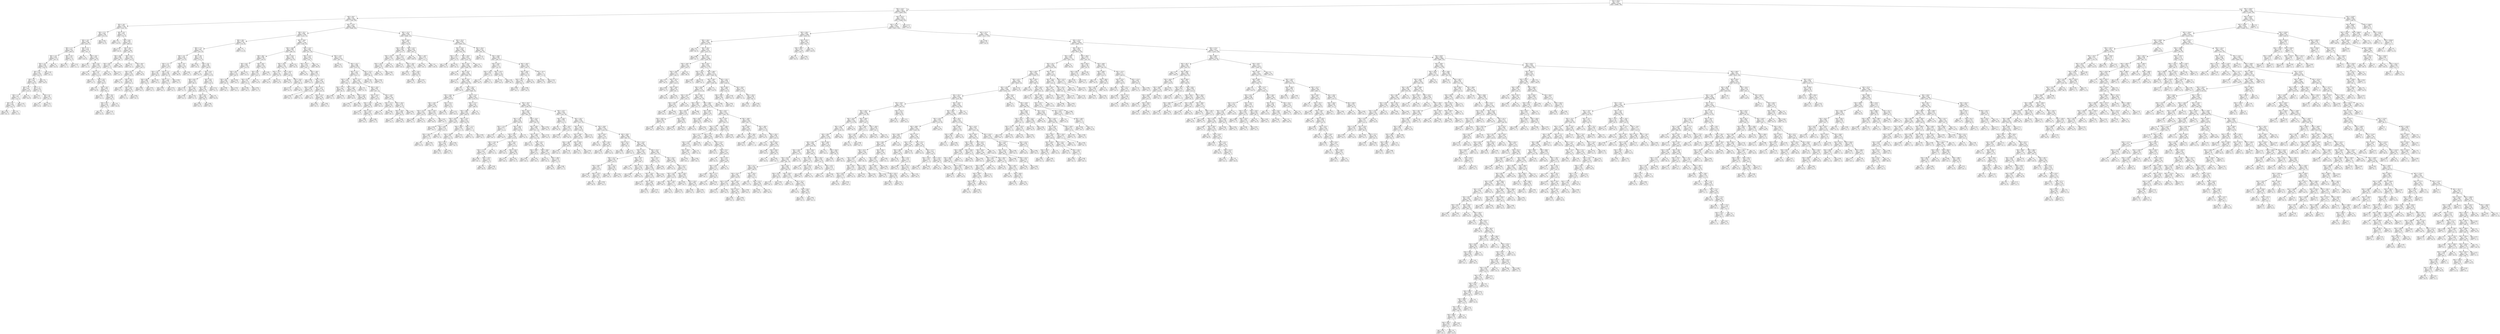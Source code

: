 digraph Tree {
node [shape=box] ;
0 [label="X[0] <= 928.5\ngini = 0.037\nsamples = 41444\nvalue = [40660, 784]"] ;
1 [label="X[0] <= 242.5\ngini = 0.042\nsamples = 29456\nvalue = [28830, 626]"] ;
0 -> 1 [labeldistance=2.5, labelangle=45, headlabel="True"] ;
2 [label="X[0] <= 68.5\ngini = 0.05\nsamples = 8046\nvalue = [7840, 206]"] ;
1 -> 2 ;
3 [label="X[0] <= 38.5\ngini = 0.033\nsamples = 1364\nvalue = [1341, 23]"] ;
2 -> 3 ;
4 [label="X[0] <= 37.5\ngini = 0.049\nsamples = 594\nvalue = [579, 15]"] ;
3 -> 4 ;
5 [label="X[0] <= 19.5\ngini = 0.041\nsamples = 568\nvalue = [556, 12]"] ;
4 -> 5 ;
6 [label="X[0] <= 17.5\ngini = 0.052\nsamples = 297\nvalue = [289, 8]"] ;
5 -> 6 ;
7 [label="X[0] <= 15.5\ngini = 0.043\nsamples = 273\nvalue = [267, 6]"] ;
6 -> 7 ;
8 [label="X[0] <= 14.5\ngini = 0.049\nsamples = 240\nvalue = [234, 6]"] ;
7 -> 8 ;
9 [label="X[0] <= 9.5\ngini = 0.043\nsamples = 229\nvalue = [224, 5]"] ;
8 -> 9 ;
10 [label="X[0] <= 6.5\ngini = 0.051\nsamples = 190\nvalue = [185, 5]"] ;
9 -> 10 ;
11 [label="X[0] <= 2.5\ngini = 0.037\nsamples = 161\nvalue = [158, 3]"] ;
10 -> 11 ;
12 [label="X[0] <= 1.5\ngini = 0.05\nsamples = 117\nvalue = [114, 3]"] ;
11 -> 12 ;
13 [label="X[0] <= 0.5\ngini = 0.038\nsamples = 104\nvalue = [102, 2]"] ;
12 -> 13 ;
14 [label="gini = 0.047\nsamples = 83\nvalue = [81, 2]"] ;
13 -> 14 ;
15 [label="gini = 0.0\nsamples = 21\nvalue = [21, 0]"] ;
13 -> 15 ;
16 [label="gini = 0.142\nsamples = 13\nvalue = [12, 1]"] ;
12 -> 16 ;
17 [label="gini = 0.0\nsamples = 44\nvalue = [44, 0]"] ;
11 -> 17 ;
18 [label="X[0] <= 7.5\ngini = 0.128\nsamples = 29\nvalue = [27, 2]"] ;
10 -> 18 ;
19 [label="gini = 0.32\nsamples = 5\nvalue = [4, 1]"] ;
18 -> 19 ;
20 [label="X[0] <= 8.5\ngini = 0.08\nsamples = 24\nvalue = [23, 1]"] ;
18 -> 20 ;
21 [label="gini = 0.0\nsamples = 9\nvalue = [9, 0]"] ;
20 -> 21 ;
22 [label="gini = 0.124\nsamples = 15\nvalue = [14, 1]"] ;
20 -> 22 ;
23 [label="gini = 0.0\nsamples = 39\nvalue = [39, 0]"] ;
9 -> 23 ;
24 [label="gini = 0.165\nsamples = 11\nvalue = [10, 1]"] ;
8 -> 24 ;
25 [label="gini = 0.0\nsamples = 33\nvalue = [33, 0]"] ;
7 -> 25 ;
26 [label="X[0] <= 18.5\ngini = 0.153\nsamples = 24\nvalue = [22, 2]"] ;
6 -> 26 ;
27 [label="gini = 0.153\nsamples = 12\nvalue = [11, 1]"] ;
26 -> 27 ;
28 [label="gini = 0.153\nsamples = 12\nvalue = [11, 1]"] ;
26 -> 28 ;
29 [label="X[0] <= 27.5\ngini = 0.029\nsamples = 271\nvalue = [267, 4]"] ;
5 -> 29 ;
30 [label="gini = 0.0\nsamples = 105\nvalue = [105, 0]"] ;
29 -> 30 ;
31 [label="X[0] <= 28.5\ngini = 0.047\nsamples = 166\nvalue = [162, 4]"] ;
29 -> 31 ;
32 [label="gini = 0.142\nsamples = 13\nvalue = [12, 1]"] ;
31 -> 32 ;
33 [label="X[0] <= 30.5\ngini = 0.038\nsamples = 153\nvalue = [150, 3]"] ;
31 -> 33 ;
34 [label="gini = 0.0\nsamples = 36\nvalue = [36, 0]"] ;
33 -> 34 ;
35 [label="X[0] <= 31.5\ngini = 0.05\nsamples = 117\nvalue = [114, 3]"] ;
33 -> 35 ;
36 [label="gini = 0.117\nsamples = 16\nvalue = [15, 1]"] ;
35 -> 36 ;
37 [label="X[0] <= 33.5\ngini = 0.039\nsamples = 101\nvalue = [99, 2]"] ;
35 -> 37 ;
38 [label="gini = 0.0\nsamples = 30\nvalue = [30, 0]"] ;
37 -> 38 ;
39 [label="X[0] <= 34.5\ngini = 0.055\nsamples = 71\nvalue = [69, 2]"] ;
37 -> 39 ;
40 [label="gini = 0.165\nsamples = 11\nvalue = [10, 1]"] ;
39 -> 40 ;
41 [label="X[0] <= 36.5\ngini = 0.033\nsamples = 60\nvalue = [59, 1]"] ;
39 -> 41 ;
42 [label="X[0] <= 35.5\ngini = 0.054\nsamples = 36\nvalue = [35, 1]"] ;
41 -> 42 ;
43 [label="gini = 0.0\nsamples = 23\nvalue = [23, 0]"] ;
42 -> 43 ;
44 [label="gini = 0.142\nsamples = 13\nvalue = [12, 1]"] ;
42 -> 44 ;
45 [label="gini = 0.0\nsamples = 24\nvalue = [24, 0]"] ;
41 -> 45 ;
46 [label="gini = 0.204\nsamples = 26\nvalue = [23, 3]"] ;
4 -> 46 ;
47 [label="X[0] <= 45.5\ngini = 0.021\nsamples = 770\nvalue = [762, 8]"] ;
3 -> 47 ;
48 [label="gini = 0.0\nsamples = 153\nvalue = [153, 0]"] ;
47 -> 48 ;
49 [label="X[0] <= 46.5\ngini = 0.026\nsamples = 617\nvalue = [609, 8]"] ;
47 -> 49 ;
50 [label="gini = 0.175\nsamples = 31\nvalue = [28, 3]"] ;
49 -> 50 ;
51 [label="X[0] <= 60.5\ngini = 0.017\nsamples = 586\nvalue = [581, 5]"] ;
49 -> 51 ;
52 [label="X[0] <= 49.5\ngini = 0.006\nsamples = 362\nvalue = [361, 1]"] ;
51 -> 52 ;
53 [label="X[0] <= 48.5\ngini = 0.027\nsamples = 73\nvalue = [72, 1]"] ;
52 -> 53 ;
54 [label="gini = 0.0\nsamples = 48\nvalue = [48, 0]"] ;
53 -> 54 ;
55 [label="gini = 0.077\nsamples = 25\nvalue = [24, 1]"] ;
53 -> 55 ;
56 [label="gini = 0.0\nsamples = 289\nvalue = [289, 0]"] ;
52 -> 56 ;
57 [label="X[0] <= 61.5\ngini = 0.035\nsamples = 224\nvalue = [220, 4]"] ;
51 -> 57 ;
58 [label="gini = 0.137\nsamples = 27\nvalue = [25, 2]"] ;
57 -> 58 ;
59 [label="X[0] <= 66.5\ngini = 0.02\nsamples = 197\nvalue = [195, 2]"] ;
57 -> 59 ;
60 [label="X[0] <= 63.5\ngini = 0.029\nsamples = 138\nvalue = [136, 2]"] ;
59 -> 60 ;
61 [label="gini = 0.0\nsamples = 51\nvalue = [51, 0]"] ;
60 -> 61 ;
62 [label="X[0] <= 64.5\ngini = 0.045\nsamples = 87\nvalue = [85, 2]"] ;
60 -> 62 ;
63 [label="gini = 0.08\nsamples = 24\nvalue = [23, 1]"] ;
62 -> 63 ;
64 [label="X[0] <= 65.5\ngini = 0.031\nsamples = 63\nvalue = [62, 1]"] ;
62 -> 64 ;
65 [label="gini = 0.0\nsamples = 27\nvalue = [27, 0]"] ;
64 -> 65 ;
66 [label="gini = 0.054\nsamples = 36\nvalue = [35, 1]"] ;
64 -> 66 ;
67 [label="gini = 0.0\nsamples = 59\nvalue = [59, 0]"] ;
59 -> 67 ;
68 [label="X[0] <= 133.5\ngini = 0.053\nsamples = 6682\nvalue = [6499, 183]"] ;
2 -> 68 ;
69 [label="X[0] <= 92.5\ngini = 0.064\nsamples = 2206\nvalue = [2133, 73]"] ;
68 -> 69 ;
70 [label="X[0] <= 86.5\ngini = 0.052\nsamples = 748\nvalue = [728, 20]"] ;
69 -> 70 ;
71 [label="X[0] <= 77.5\ngini = 0.067\nsamples = 574\nvalue = [554, 20]"] ;
70 -> 71 ;
72 [label="X[0] <= 74.5\ngini = 0.055\nsamples = 283\nvalue = [275, 8]"] ;
71 -> 72 ;
73 [label="X[0] <= 71.5\ngini = 0.074\nsamples = 183\nvalue = [176, 7]"] ;
72 -> 73 ;
74 [label="X[0] <= 70.5\ngini = 0.082\nsamples = 93\nvalue = [89, 4]"] ;
73 -> 74 ;
75 [label="X[0] <= 69.5\ngini = 0.069\nsamples = 56\nvalue = [54, 2]"] ;
74 -> 75 ;
76 [label="gini = 0.064\nsamples = 30\nvalue = [29, 1]"] ;
75 -> 76 ;
77 [label="gini = 0.074\nsamples = 26\nvalue = [25, 1]"] ;
75 -> 77 ;
78 [label="gini = 0.102\nsamples = 37\nvalue = [35, 2]"] ;
74 -> 78 ;
79 [label="X[0] <= 73.5\ngini = 0.064\nsamples = 90\nvalue = [87, 3]"] ;
73 -> 79 ;
80 [label="X[0] <= 72.5\ngini = 0.068\nsamples = 57\nvalue = [55, 2]"] ;
79 -> 80 ;
81 [label="gini = 0.062\nsamples = 31\nvalue = [30, 1]"] ;
80 -> 81 ;
82 [label="gini = 0.074\nsamples = 26\nvalue = [25, 1]"] ;
80 -> 82 ;
83 [label="gini = 0.059\nsamples = 33\nvalue = [32, 1]"] ;
79 -> 83 ;
84 [label="X[0] <= 76.5\ngini = 0.02\nsamples = 100\nvalue = [99, 1]"] ;
72 -> 84 ;
85 [label="gini = 0.0\nsamples = 68\nvalue = [68, 0]"] ;
84 -> 85 ;
86 [label="gini = 0.061\nsamples = 32\nvalue = [31, 1]"] ;
84 -> 86 ;
87 [label="X[0] <= 78.5\ngini = 0.079\nsamples = 291\nvalue = [279, 12]"] ;
71 -> 87 ;
88 [label="gini = 0.153\nsamples = 36\nvalue = [33, 3]"] ;
87 -> 88 ;
89 [label="X[0] <= 79.5\ngini = 0.068\nsamples = 255\nvalue = [246, 9]"] ;
87 -> 89 ;
90 [label="gini = 0.0\nsamples = 32\nvalue = [32, 0]"] ;
89 -> 90 ;
91 [label="X[0] <= 82.5\ngini = 0.077\nsamples = 223\nvalue = [214, 9]"] ;
89 -> 91 ;
92 [label="X[0] <= 80.5\ngini = 0.104\nsamples = 91\nvalue = [86, 5]"] ;
91 -> 92 ;
93 [label="gini = 0.128\nsamples = 29\nvalue = [27, 2]"] ;
92 -> 93 ;
94 [label="X[0] <= 81.5\ngini = 0.092\nsamples = 62\nvalue = [59, 3]"] ;
92 -> 94 ;
95 [label="gini = 0.059\nsamples = 33\nvalue = [32, 1]"] ;
94 -> 95 ;
96 [label="gini = 0.128\nsamples = 29\nvalue = [27, 2]"] ;
94 -> 96 ;
97 [label="X[0] <= 85.5\ngini = 0.059\nsamples = 132\nvalue = [128, 4]"] ;
91 -> 97 ;
98 [label="X[0] <= 84.5\ngini = 0.04\nsamples = 99\nvalue = [97, 2]"] ;
97 -> 98 ;
99 [label="X[0] <= 83.5\ngini = 0.059\nsamples = 66\nvalue = [64, 2]"] ;
98 -> 99 ;
100 [label="gini = 0.054\nsamples = 36\nvalue = [35, 1]"] ;
99 -> 100 ;
101 [label="gini = 0.064\nsamples = 30\nvalue = [29, 1]"] ;
99 -> 101 ;
102 [label="gini = 0.0\nsamples = 33\nvalue = [33, 0]"] ;
98 -> 102 ;
103 [label="gini = 0.114\nsamples = 33\nvalue = [31, 2]"] ;
97 -> 103 ;
104 [label="gini = 0.0\nsamples = 174\nvalue = [174, 0]"] ;
70 -> 104 ;
105 [label="X[0] <= 106.5\ngini = 0.07\nsamples = 1458\nvalue = [1405, 53]"] ;
69 -> 105 ;
106 [label="X[0] <= 100.5\ngini = 0.086\nsamples = 511\nvalue = [488, 23]"] ;
105 -> 106 ;
107 [label="X[0] <= 96.5\ngini = 0.065\nsamples = 267\nvalue = [258, 9]"] ;
106 -> 107 ;
108 [label="X[0] <= 95.5\ngini = 0.089\nsamples = 128\nvalue = [122, 6]"] ;
107 -> 108 ;
109 [label="X[0] <= 94.5\ngini = 0.075\nsamples = 103\nvalue = [99, 4]"] ;
108 -> 109 ;
110 [label="X[0] <= 93.5\ngini = 0.084\nsamples = 68\nvalue = [65, 3]"] ;
109 -> 110 ;
111 [label="gini = 0.062\nsamples = 31\nvalue = [30, 1]"] ;
110 -> 111 ;
112 [label="gini = 0.102\nsamples = 37\nvalue = [35, 2]"] ;
110 -> 112 ;
113 [label="gini = 0.056\nsamples = 35\nvalue = [34, 1]"] ;
109 -> 113 ;
114 [label="gini = 0.147\nsamples = 25\nvalue = [23, 2]"] ;
108 -> 114 ;
115 [label="X[0] <= 99.5\ngini = 0.042\nsamples = 139\nvalue = [136, 3]"] ;
107 -> 115 ;
116 [label="X[0] <= 98.5\ngini = 0.037\nsamples = 107\nvalue = [105, 2]"] ;
115 -> 116 ;
117 [label="X[0] <= 97.5\ngini = 0.05\nsamples = 78\nvalue = [76, 2]"] ;
116 -> 117 ;
118 [label="gini = 0.049\nsamples = 40\nvalue = [39, 1]"] ;
117 -> 118 ;
119 [label="gini = 0.051\nsamples = 38\nvalue = [37, 1]"] ;
117 -> 119 ;
120 [label="gini = 0.0\nsamples = 29\nvalue = [29, 0]"] ;
116 -> 120 ;
121 [label="gini = 0.061\nsamples = 32\nvalue = [31, 1]"] ;
115 -> 121 ;
122 [label="X[0] <= 105.5\ngini = 0.108\nsamples = 244\nvalue = [230, 14]"] ;
106 -> 122 ;
123 [label="X[0] <= 102.5\ngini = 0.105\nsamples = 198\nvalue = [187, 11]"] ;
122 -> 123 ;
124 [label="X[0] <= 101.5\ngini = 0.11\nsamples = 86\nvalue = [81, 5]"] ;
123 -> 124 ;
125 [label="gini = 0.1\nsamples = 38\nvalue = [36, 2]"] ;
124 -> 125 ;
126 [label="gini = 0.117\nsamples = 48\nvalue = [45, 3]"] ;
124 -> 126 ;
127 [label="X[0] <= 103.5\ngini = 0.101\nsamples = 112\nvalue = [106, 6]"] ;
123 -> 127 ;
128 [label="gini = 0.095\nsamples = 40\nvalue = [38, 2]"] ;
127 -> 128 ;
129 [label="X[0] <= 104.5\ngini = 0.105\nsamples = 72\nvalue = [68, 4]"] ;
127 -> 129 ;
130 [label="gini = 0.111\nsamples = 34\nvalue = [32, 2]"] ;
129 -> 130 ;
131 [label="gini = 0.1\nsamples = 38\nvalue = [36, 2]"] ;
129 -> 131 ;
132 [label="gini = 0.122\nsamples = 46\nvalue = [43, 3]"] ;
122 -> 132 ;
133 [label="X[0] <= 115.5\ngini = 0.061\nsamples = 947\nvalue = [917, 30]"] ;
105 -> 133 ;
134 [label="X[0] <= 113.5\ngini = 0.042\nsamples = 323\nvalue = [316, 7]"] ;
133 -> 134 ;
135 [label="X[0] <= 107.5\ngini = 0.053\nsamples = 257\nvalue = [250, 7]"] ;
134 -> 135 ;
136 [label="gini = 0.0\nsamples = 36\nvalue = [36, 0]"] ;
135 -> 136 ;
137 [label="X[0] <= 108.5\ngini = 0.061\nsamples = 221\nvalue = [214, 7]"] ;
135 -> 137 ;
138 [label="gini = 0.108\nsamples = 35\nvalue = [33, 2]"] ;
137 -> 138 ;
139 [label="X[0] <= 110.5\ngini = 0.052\nsamples = 186\nvalue = [181, 5]"] ;
137 -> 139 ;
140 [label="X[0] <= 109.5\ngini = 0.025\nsamples = 80\nvalue = [79, 1]"] ;
139 -> 140 ;
141 [label="gini = 0.045\nsamples = 43\nvalue = [42, 1]"] ;
140 -> 141 ;
142 [label="gini = 0.0\nsamples = 37\nvalue = [37, 0]"] ;
140 -> 142 ;
143 [label="X[0] <= 111.5\ngini = 0.073\nsamples = 106\nvalue = [102, 4]"] ;
139 -> 143 ;
144 [label="gini = 0.1\nsamples = 38\nvalue = [36, 2]"] ;
143 -> 144 ;
145 [label="X[0] <= 112.5\ngini = 0.057\nsamples = 68\nvalue = [66, 2]"] ;
143 -> 145 ;
146 [label="gini = 0.054\nsamples = 36\nvalue = [35, 1]"] ;
145 -> 146 ;
147 [label="gini = 0.061\nsamples = 32\nvalue = [31, 1]"] ;
145 -> 147 ;
148 [label="gini = 0.0\nsamples = 66\nvalue = [66, 0]"] ;
134 -> 148 ;
149 [label="X[0] <= 116.5\ngini = 0.071\nsamples = 624\nvalue = [601, 23]"] ;
133 -> 149 ;
150 [label="gini = 0.153\nsamples = 24\nvalue = [22, 2]"] ;
149 -> 150 ;
151 [label="X[0] <= 131.5\ngini = 0.068\nsamples = 600\nvalue = [579, 21]"] ;
149 -> 151 ;
152 [label="X[0] <= 121.5\ngini = 0.062\nsamples = 527\nvalue = [510, 17]"] ;
151 -> 152 ;
153 [label="X[0] <= 118.5\ngini = 0.078\nsamples = 173\nvalue = [166, 7]"] ;
152 -> 153 ;
154 [label="X[0] <= 117.5\ngini = 0.061\nsamples = 64\nvalue = [62, 2]"] ;
153 -> 154 ;
155 [label="gini = 0.061\nsamples = 32\nvalue = [31, 1]"] ;
154 -> 155 ;
156 [label="gini = 0.061\nsamples = 32\nvalue = [31, 1]"] ;
154 -> 156 ;
157 [label="X[0] <= 119.5\ngini = 0.088\nsamples = 109\nvalue = [104, 5]"] ;
153 -> 157 ;
158 [label="gini = 0.095\nsamples = 40\nvalue = [38, 2]"] ;
157 -> 158 ;
159 [label="X[0] <= 120.5\ngini = 0.083\nsamples = 69\nvalue = [66, 3]"] ;
157 -> 159 ;
160 [label="gini = 0.067\nsamples = 29\nvalue = [28, 1]"] ;
159 -> 160 ;
161 [label="gini = 0.095\nsamples = 40\nvalue = [38, 2]"] ;
159 -> 161 ;
162 [label="X[0] <= 122.5\ngini = 0.055\nsamples = 354\nvalue = [344, 10]"] ;
152 -> 162 ;
163 [label="gini = 0.0\nsamples = 37\nvalue = [37, 0]"] ;
162 -> 163 ;
164 [label="X[0] <= 126.5\ngini = 0.061\nsamples = 317\nvalue = [307, 10]"] ;
162 -> 164 ;
165 [label="X[0] <= 125.5\ngini = 0.073\nsamples = 131\nvalue = [126, 5]"] ;
164 -> 165 ;
166 [label="X[0] <= 123.5\ngini = 0.069\nsamples = 84\nvalue = [81, 3]"] ;
165 -> 166 ;
167 [label="gini = 0.074\nsamples = 26\nvalue = [25, 1]"] ;
166 -> 167 ;
168 [label="X[0] <= 124.5\ngini = 0.067\nsamples = 58\nvalue = [56, 2]"] ;
166 -> 168 ;
169 [label="gini = 0.064\nsamples = 30\nvalue = [29, 1]"] ;
168 -> 169 ;
170 [label="gini = 0.069\nsamples = 28\nvalue = [27, 1]"] ;
168 -> 170 ;
171 [label="gini = 0.081\nsamples = 47\nvalue = [45, 2]"] ;
165 -> 171 ;
172 [label="X[0] <= 128.5\ngini = 0.052\nsamples = 186\nvalue = [181, 5]"] ;
164 -> 172 ;
173 [label="X[0] <= 127.5\ngini = 0.023\nsamples = 85\nvalue = [84, 1]"] ;
172 -> 173 ;
174 [label="gini = 0.0\nsamples = 35\nvalue = [35, 0]"] ;
173 -> 174 ;
175 [label="gini = 0.039\nsamples = 50\nvalue = [49, 1]"] ;
173 -> 175 ;
176 [label="X[0] <= 130.5\ngini = 0.076\nsamples = 101\nvalue = [97, 4]"] ;
172 -> 176 ;
177 [label="X[0] <= 129.5\ngini = 0.088\nsamples = 65\nvalue = [62, 3]"] ;
176 -> 177 ;
178 [label="gini = 0.077\nsamples = 25\nvalue = [24, 1]"] ;
177 -> 178 ;
179 [label="gini = 0.095\nsamples = 40\nvalue = [38, 2]"] ;
177 -> 179 ;
180 [label="gini = 0.054\nsamples = 36\nvalue = [35, 1]"] ;
176 -> 180 ;
181 [label="X[0] <= 132.5\ngini = 0.104\nsamples = 73\nvalue = [69, 4]"] ;
151 -> 181 ;
182 [label="gini = 0.139\nsamples = 40\nvalue = [37, 3]"] ;
181 -> 182 ;
183 [label="gini = 0.059\nsamples = 33\nvalue = [32, 1]"] ;
181 -> 183 ;
184 [label="X[0] <= 151.5\ngini = 0.048\nsamples = 4476\nvalue = [4366, 110]"] ;
68 -> 184 ;
185 [label="X[0] <= 140.5\ngini = 0.022\nsamples = 724\nvalue = [716, 8]"] ;
184 -> 185 ;
186 [label="X[0] <= 136.5\ngini = 0.049\nsamples = 280\nvalue = [273, 7]"] ;
185 -> 186 ;
187 [label="X[0] <= 135.5\ngini = 0.016\nsamples = 128\nvalue = [127, 1]"] ;
186 -> 187 ;
188 [label="X[0] <= 134.5\ngini = 0.024\nsamples = 84\nvalue = [83, 1]"] ;
187 -> 188 ;
189 [label="gini = 0.0\nsamples = 43\nvalue = [43, 0]"] ;
188 -> 189 ;
190 [label="gini = 0.048\nsamples = 41\nvalue = [40, 1]"] ;
188 -> 190 ;
191 [label="gini = 0.0\nsamples = 44\nvalue = [44, 0]"] ;
187 -> 191 ;
192 [label="X[0] <= 137.5\ngini = 0.076\nsamples = 152\nvalue = [146, 6]"] ;
186 -> 192 ;
193 [label="gini = 0.121\nsamples = 31\nvalue = [29, 2]"] ;
192 -> 193 ;
194 [label="X[0] <= 138.5\ngini = 0.064\nsamples = 121\nvalue = [117, 4]"] ;
192 -> 194 ;
195 [label="gini = 0.074\nsamples = 52\nvalue = [50, 2]"] ;
194 -> 195 ;
196 [label="X[0] <= 139.5\ngini = 0.056\nsamples = 69\nvalue = [67, 2]"] ;
194 -> 196 ;
197 [label="gini = 0.056\nsamples = 35\nvalue = [34, 1]"] ;
196 -> 197 ;
198 [label="gini = 0.057\nsamples = 34\nvalue = [33, 1]"] ;
196 -> 198 ;
199 [label="X[0] <= 147.5\ngini = 0.004\nsamples = 444\nvalue = [443, 1]"] ;
185 -> 199 ;
200 [label="gini = 0.0\nsamples = 269\nvalue = [269, 0]"] ;
199 -> 200 ;
201 [label="X[0] <= 148.5\ngini = 0.011\nsamples = 175\nvalue = [174, 1]"] ;
199 -> 201 ;
202 [label="gini = 0.05\nsamples = 39\nvalue = [38, 1]"] ;
201 -> 202 ;
203 [label="gini = 0.0\nsamples = 136\nvalue = [136, 0]"] ;
201 -> 203 ;
204 [label="X[0] <= 231.5\ngini = 0.053\nsamples = 3752\nvalue = [3650, 102]"] ;
184 -> 204 ;
205 [label="X[0] <= 153.5\ngini = 0.049\nsamples = 3290\nvalue = [3207, 83]"] ;
204 -> 205 ;
206 [label="X[0] <= 152.5\ngini = 0.117\nsamples = 80\nvalue = [75, 5]"] ;
205 -> 206 ;
207 [label="gini = 0.108\nsamples = 35\nvalue = [33, 2]"] ;
206 -> 207 ;
208 [label="gini = 0.124\nsamples = 45\nvalue = [42, 3]"] ;
206 -> 208 ;
209 [label="X[0] <= 230.5\ngini = 0.047\nsamples = 3210\nvalue = [3132, 78]"] ;
205 -> 209 ;
210 [label="X[0] <= 154.5\ngini = 0.048\nsamples = 3168\nvalue = [3090, 78]"] ;
209 -> 210 ;
211 [label="gini = 0.0\nsamples = 28\nvalue = [28, 0]"] ;
210 -> 211 ;
212 [label="X[0] <= 155.5\ngini = 0.048\nsamples = 3140\nvalue = [3062, 78]"] ;
210 -> 212 ;
213 [label="gini = 0.121\nsamples = 31\nvalue = [29, 2]"] ;
212 -> 213 ;
214 [label="X[0] <= 156.5\ngini = 0.048\nsamples = 3109\nvalue = [3033, 76]"] ;
212 -> 214 ;
215 [label="gini = 0.0\nsamples = 30\nvalue = [30, 0]"] ;
214 -> 215 ;
216 [label="X[0] <= 162.5\ngini = 0.048\nsamples = 3079\nvalue = [3003, 76]"] ;
214 -> 216 ;
217 [label="X[0] <= 160.5\ngini = 0.065\nsamples = 267\nvalue = [258, 9]"] ;
216 -> 217 ;
218 [label="X[0] <= 158.5\ngini = 0.042\nsamples = 186\nvalue = [182, 4]"] ;
217 -> 218 ;
219 [label="X[0] <= 157.5\ngini = 0.055\nsamples = 106\nvalue = [103, 3]"] ;
218 -> 219 ;
220 [label="gini = 0.038\nsamples = 52\nvalue = [51, 1]"] ;
219 -> 220 ;
221 [label="gini = 0.071\nsamples = 54\nvalue = [52, 2]"] ;
219 -> 221 ;
222 [label="X[0] <= 159.5\ngini = 0.025\nsamples = 80\nvalue = [79, 1]"] ;
218 -> 222 ;
223 [label="gini = 0.0\nsamples = 46\nvalue = [46, 0]"] ;
222 -> 223 ;
224 [label="gini = 0.057\nsamples = 34\nvalue = [33, 1]"] ;
222 -> 224 ;
225 [label="X[0] <= 161.5\ngini = 0.116\nsamples = 81\nvalue = [76, 5]"] ;
217 -> 225 ;
226 [label="gini = 0.097\nsamples = 39\nvalue = [37, 2]"] ;
225 -> 226 ;
227 [label="gini = 0.133\nsamples = 42\nvalue = [39, 3]"] ;
225 -> 227 ;
228 [label="X[0] <= 174.5\ngini = 0.047\nsamples = 2812\nvalue = [2745, 67]"] ;
216 -> 228 ;
229 [label="X[0] <= 172.5\ngini = 0.031\nsamples = 507\nvalue = [499, 8]"] ;
228 -> 229 ;
230 [label="X[0] <= 166.5\ngini = 0.038\nsamples = 416\nvalue = [408, 8]"] ;
229 -> 230 ;
231 [label="X[0] <= 163.5\ngini = 0.024\nsamples = 168\nvalue = [166, 2]"] ;
230 -> 231 ;
232 [label="gini = 0.056\nsamples = 35\nvalue = [34, 1]"] ;
231 -> 232 ;
233 [label="X[0] <= 165.5\ngini = 0.015\nsamples = 133\nvalue = [132, 1]"] ;
231 -> 233 ;
234 [label="X[0] <= 164.5\ngini = 0.026\nsamples = 76\nvalue = [75, 1]"] ;
233 -> 234 ;
235 [label="gini = 0.0\nsamples = 33\nvalue = [33, 0]"] ;
234 -> 235 ;
236 [label="gini = 0.045\nsamples = 43\nvalue = [42, 1]"] ;
234 -> 236 ;
237 [label="gini = 0.0\nsamples = 57\nvalue = [57, 0]"] ;
233 -> 237 ;
238 [label="X[0] <= 170.5\ngini = 0.047\nsamples = 248\nvalue = [242, 6]"] ;
230 -> 238 ;
239 [label="X[0] <= 169.5\ngini = 0.055\nsamples = 176\nvalue = [171, 5]"] ;
238 -> 239 ;
240 [label="X[0] <= 168.5\ngini = 0.047\nsamples = 124\nvalue = [121, 3]"] ;
239 -> 240 ;
241 [label="X[0] <= 167.5\ngini = 0.049\nsamples = 80\nvalue = [78, 2]"] ;
240 -> 241 ;
242 [label="gini = 0.046\nsamples = 42\nvalue = [41, 1]"] ;
241 -> 242 ;
243 [label="gini = 0.051\nsamples = 38\nvalue = [37, 1]"] ;
241 -> 243 ;
244 [label="gini = 0.044\nsamples = 44\nvalue = [43, 1]"] ;
240 -> 244 ;
245 [label="gini = 0.074\nsamples = 52\nvalue = [50, 2]"] ;
239 -> 245 ;
246 [label="X[0] <= 171.5\ngini = 0.027\nsamples = 72\nvalue = [71, 1]"] ;
238 -> 246 ;
247 [label="gini = 0.0\nsamples = 37\nvalue = [37, 0]"] ;
246 -> 247 ;
248 [label="gini = 0.056\nsamples = 35\nvalue = [34, 1]"] ;
246 -> 248 ;
249 [label="gini = 0.0\nsamples = 91\nvalue = [91, 0]"] ;
229 -> 249 ;
250 [label="X[0] <= 192.5\ngini = 0.05\nsamples = 2305\nvalue = [2246, 59]"] ;
228 -> 250 ;
251 [label="X[0] <= 184.5\ngini = 0.063\nsamples = 708\nvalue = [685, 23]"] ;
250 -> 251 ;
252 [label="X[0] <= 176.5\ngini = 0.044\nsamples = 402\nvalue = [393, 9]"] ;
251 -> 252 ;
253 [label="X[0] <= 175.5\ngini = 0.075\nsamples = 77\nvalue = [74, 3]"] ;
252 -> 253 ;
254 [label="gini = 0.05\nsamples = 39\nvalue = [38, 1]"] ;
253 -> 254 ;
255 [label="gini = 0.1\nsamples = 38\nvalue = [36, 2]"] ;
253 -> 255 ;
256 [label="X[0] <= 183.5\ngini = 0.036\nsamples = 325\nvalue = [319, 6]"] ;
252 -> 256 ;
257 [label="X[0] <= 180.5\ngini = 0.041\nsamples = 284\nvalue = [278, 6]"] ;
256 -> 257 ;
258 [label="X[0] <= 179.5\ngini = 0.025\nsamples = 157\nvalue = [155, 2]"] ;
257 -> 258 ;
259 [label="X[0] <= 177.5\ngini = 0.033\nsamples = 120\nvalue = [118, 2]"] ;
258 -> 259 ;
260 [label="gini = 0.048\nsamples = 41\nvalue = [40, 1]"] ;
259 -> 260 ;
261 [label="X[0] <= 178.5\ngini = 0.025\nsamples = 79\nvalue = [78, 1]"] ;
259 -> 261 ;
262 [label="gini = 0.0\nsamples = 38\nvalue = [38, 0]"] ;
261 -> 262 ;
263 [label="gini = 0.048\nsamples = 41\nvalue = [40, 1]"] ;
261 -> 263 ;
264 [label="gini = 0.0\nsamples = 37\nvalue = [37, 0]"] ;
258 -> 264 ;
265 [label="X[0] <= 181.5\ngini = 0.061\nsamples = 127\nvalue = [123, 4]"] ;
257 -> 265 ;
266 [label="gini = 0.05\nsamples = 39\nvalue = [38, 1]"] ;
265 -> 266 ;
267 [label="X[0] <= 182.5\ngini = 0.066\nsamples = 88\nvalue = [85, 3]"] ;
265 -> 267 ;
268 [label="gini = 0.077\nsamples = 50\nvalue = [48, 2]"] ;
267 -> 268 ;
269 [label="gini = 0.051\nsamples = 38\nvalue = [37, 1]"] ;
267 -> 269 ;
270 [label="gini = 0.0\nsamples = 41\nvalue = [41, 0]"] ;
256 -> 270 ;
271 [label="X[0] <= 191.5\ngini = 0.087\nsamples = 306\nvalue = [292, 14]"] ;
251 -> 271 ;
272 [label="X[0] <= 190.5\ngini = 0.092\nsamples = 270\nvalue = [257, 13]"] ;
271 -> 272 ;
273 [label="X[0] <= 185.5\ngini = 0.085\nsamples = 225\nvalue = [215, 10]"] ;
272 -> 273 ;
274 [label="gini = 0.111\nsamples = 34\nvalue = [32, 2]"] ;
273 -> 274 ;
275 [label="X[0] <= 187.5\ngini = 0.08\nsamples = 191\nvalue = [183, 8]"] ;
273 -> 275 ;
276 [label="X[0] <= 186.5\ngini = 0.071\nsamples = 81\nvalue = [78, 3]"] ;
275 -> 276 ;
277 [label="gini = 0.091\nsamples = 42\nvalue = [40, 2]"] ;
276 -> 277 ;
278 [label="gini = 0.05\nsamples = 39\nvalue = [38, 1]"] ;
276 -> 278 ;
279 [label="X[0] <= 188.5\ngini = 0.087\nsamples = 110\nvalue = [105, 5]"] ;
275 -> 279 ;
280 [label="gini = 0.111\nsamples = 34\nvalue = [32, 2]"] ;
279 -> 280 ;
281 [label="X[0] <= 189.5\ngini = 0.076\nsamples = 76\nvalue = [73, 3]"] ;
279 -> 281 ;
282 [label="gini = 0.08\nsamples = 48\nvalue = [46, 2]"] ;
281 -> 282 ;
283 [label="gini = 0.069\nsamples = 28\nvalue = [27, 1]"] ;
281 -> 283 ;
284 [label="gini = 0.124\nsamples = 45\nvalue = [42, 3]"] ;
272 -> 284 ;
285 [label="gini = 0.054\nsamples = 36\nvalue = [35, 1]"] ;
271 -> 285 ;
286 [label="X[0] <= 197.5\ngini = 0.044\nsamples = 1597\nvalue = [1561, 36]"] ;
250 -> 286 ;
287 [label="X[0] <= 194.5\ngini = 0.009\nsamples = 215\nvalue = [214, 1]"] ;
286 -> 287 ;
288 [label="gini = 0.0\nsamples = 82\nvalue = [82, 0]"] ;
287 -> 288 ;
289 [label="X[0] <= 195.5\ngini = 0.015\nsamples = 133\nvalue = [132, 1]"] ;
287 -> 289 ;
290 [label="gini = 0.038\nsamples = 51\nvalue = [50, 1]"] ;
289 -> 290 ;
291 [label="gini = 0.0\nsamples = 82\nvalue = [82, 0]"] ;
289 -> 291 ;
292 [label="X[0] <= 202.5\ngini = 0.049\nsamples = 1382\nvalue = [1347, 35]"] ;
286 -> 292 ;
293 [label="X[0] <= 201.5\ngini = 0.089\nsamples = 193\nvalue = [184, 9]"] ;
292 -> 293 ;
294 [label="X[0] <= 199.5\ngini = 0.061\nsamples = 160\nvalue = [155, 5]"] ;
293 -> 294 ;
295 [label="X[0] <= 198.5\ngini = 0.083\nsamples = 69\nvalue = [66, 3]"] ;
294 -> 295 ;
296 [label="gini = 0.057\nsamples = 34\nvalue = [33, 1]"] ;
295 -> 296 ;
297 [label="gini = 0.108\nsamples = 35\nvalue = [33, 2]"] ;
295 -> 297 ;
298 [label="X[0] <= 200.5\ngini = 0.043\nsamples = 91\nvalue = [89, 2]"] ;
294 -> 298 ;
299 [label="gini = 0.057\nsamples = 34\nvalue = [33, 1]"] ;
298 -> 299 ;
300 [label="gini = 0.034\nsamples = 57\nvalue = [56, 1]"] ;
298 -> 300 ;
301 [label="gini = 0.213\nsamples = 33\nvalue = [29, 4]"] ;
293 -> 301 ;
302 [label="X[0] <= 206.5\ngini = 0.043\nsamples = 1189\nvalue = [1163, 26]"] ;
292 -> 302 ;
303 [label="X[0] <= 204.5\ngini = 0.011\nsamples = 183\nvalue = [182, 1]"] ;
302 -> 303 ;
304 [label="gini = 0.0\nsamples = 94\nvalue = [94, 0]"] ;
303 -> 304 ;
305 [label="X[0] <= 205.5\ngini = 0.022\nsamples = 89\nvalue = [88, 1]"] ;
303 -> 305 ;
306 [label="gini = 0.043\nsamples = 46\nvalue = [45, 1]"] ;
305 -> 306 ;
307 [label="gini = 0.0\nsamples = 43\nvalue = [43, 0]"] ;
305 -> 307 ;
308 [label="X[0] <= 208.5\ngini = 0.048\nsamples = 1006\nvalue = [981, 25]"] ;
302 -> 308 ;
309 [label="X[0] <= 207.5\ngini = 0.108\nsamples = 87\nvalue = [82, 5]"] ;
308 -> 309 ;
310 [label="gini = 0.089\nsamples = 43\nvalue = [41, 2]"] ;
309 -> 310 ;
311 [label="gini = 0.127\nsamples = 44\nvalue = [41, 3]"] ;
309 -> 311 ;
312 [label="X[0] <= 218.5\ngini = 0.043\nsamples = 919\nvalue = [899, 20]"] ;
308 -> 312 ;
313 [label="X[0] <= 213.5\ngini = 0.028\nsamples = 430\nvalue = [424, 6]"] ;
312 -> 313 ;
314 [label="X[0] <= 211.5\ngini = 0.044\nsamples = 223\nvalue = [218, 5]"] ;
313 -> 314 ;
315 [label="X[0] <= 209.5\ngini = 0.03\nsamples = 132\nvalue = [130, 2]"] ;
314 -> 315 ;
316 [label="gini = 0.043\nsamples = 45\nvalue = [44, 1]"] ;
315 -> 316 ;
317 [label="X[0] <= 210.5\ngini = 0.023\nsamples = 87\nvalue = [86, 1]"] ;
315 -> 317 ;
318 [label="gini = 0.0\nsamples = 36\nvalue = [36, 0]"] ;
317 -> 318 ;
319 [label="gini = 0.038\nsamples = 51\nvalue = [50, 1]"] ;
317 -> 319 ;
320 [label="X[0] <= 212.5\ngini = 0.064\nsamples = 91\nvalue = [88, 3]"] ;
314 -> 320 ;
321 [label="gini = 0.081\nsamples = 47\nvalue = [45, 2]"] ;
320 -> 321 ;
322 [label="gini = 0.044\nsamples = 44\nvalue = [43, 1]"] ;
320 -> 322 ;
323 [label="X[0] <= 216.5\ngini = 0.01\nsamples = 207\nvalue = [206, 1]"] ;
313 -> 323 ;
324 [label="gini = 0.0\nsamples = 121\nvalue = [121, 0]"] ;
323 -> 324 ;
325 [label="X[0] <= 217.5\ngini = 0.023\nsamples = 86\nvalue = [85, 1]"] ;
323 -> 325 ;
326 [label="gini = 0.062\nsamples = 31\nvalue = [30, 1]"] ;
325 -> 326 ;
327 [label="gini = 0.0\nsamples = 55\nvalue = [55, 0]"] ;
325 -> 327 ;
328 [label="X[0] <= 223.5\ngini = 0.056\nsamples = 489\nvalue = [475, 14]"] ;
312 -> 328 ;
329 [label="X[0] <= 222.5\ngini = 0.07\nsamples = 220\nvalue = [212, 8]"] ;
328 -> 329 ;
330 [label="X[0] <= 221.5\ngini = 0.064\nsamples = 180\nvalue = [174, 6]"] ;
329 -> 330 ;
331 [label="X[0] <= 219.5\ngini = 0.069\nsamples = 140\nvalue = [135, 5]"] ;
330 -> 331 ;
332 [label="gini = 0.075\nsamples = 51\nvalue = [49, 2]"] ;
331 -> 332 ;
333 [label="X[0] <= 220.5\ngini = 0.065\nsamples = 89\nvalue = [86, 3]"] ;
331 -> 333 ;
334 [label="gini = 0.051\nsamples = 38\nvalue = [37, 1]"] ;
333 -> 334 ;
335 [label="gini = 0.075\nsamples = 51\nvalue = [49, 2]"] ;
333 -> 335 ;
336 [label="gini = 0.049\nsamples = 40\nvalue = [39, 1]"] ;
330 -> 336 ;
337 [label="gini = 0.095\nsamples = 40\nvalue = [38, 2]"] ;
329 -> 337 ;
338 [label="X[0] <= 224.5\ngini = 0.044\nsamples = 269\nvalue = [263, 6]"] ;
328 -> 338 ;
339 [label="gini = 0.0\nsamples = 52\nvalue = [52, 0]"] ;
338 -> 339 ;
340 [label="X[0] <= 227.5\ngini = 0.054\nsamples = 217\nvalue = [211, 6]"] ;
338 -> 340 ;
341 [label="X[0] <= 225.5\ngini = 0.046\nsamples = 126\nvalue = [123, 3]"] ;
340 -> 341 ;
342 [label="gini = 0.04\nsamples = 49\nvalue = [48, 1]"] ;
341 -> 342 ;
343 [label="X[0] <= 226.5\ngini = 0.051\nsamples = 77\nvalue = [75, 2]"] ;
341 -> 343 ;
344 [label="gini = 0.05\nsamples = 39\nvalue = [38, 1]"] ;
343 -> 344 ;
345 [label="gini = 0.051\nsamples = 38\nvalue = [37, 1]"] ;
343 -> 345 ;
346 [label="X[0] <= 228.5\ngini = 0.064\nsamples = 91\nvalue = [88, 3]"] ;
340 -> 346 ;
347 [label="gini = 0.067\nsamples = 29\nvalue = [28, 1]"] ;
346 -> 347 ;
348 [label="X[0] <= 229.5\ngini = 0.062\nsamples = 62\nvalue = [60, 2]"] ;
346 -> 348 ;
349 [label="gini = 0.059\nsamples = 33\nvalue = [32, 1]"] ;
348 -> 349 ;
350 [label="gini = 0.067\nsamples = 29\nvalue = [28, 1]"] ;
348 -> 350 ;
351 [label="gini = 0.0\nsamples = 42\nvalue = [42, 0]"] ;
209 -> 351 ;
352 [label="X[0] <= 232.5\ngini = 0.079\nsamples = 462\nvalue = [443, 19]"] ;
204 -> 352 ;
353 [label="gini = 0.176\nsamples = 41\nvalue = [37, 4]"] ;
352 -> 353 ;
354 [label="X[0] <= 236.5\ngini = 0.069\nsamples = 421\nvalue = [406, 15]"] ;
352 -> 354 ;
355 [label="X[0] <= 234.5\ngini = 0.087\nsamples = 175\nvalue = [167, 8]"] ;
354 -> 355 ;
356 [label="X[0] <= 233.5\ngini = 0.052\nsamples = 75\nvalue = [73, 2]"] ;
355 -> 356 ;
357 [label="gini = 0.1\nsamples = 38\nvalue = [36, 2]"] ;
356 -> 357 ;
358 [label="gini = 0.0\nsamples = 37\nvalue = [37, 0]"] ;
356 -> 358 ;
359 [label="X[0] <= 235.5\ngini = 0.113\nsamples = 100\nvalue = [94, 6]"] ;
355 -> 359 ;
360 [label="gini = 0.142\nsamples = 52\nvalue = [48, 4]"] ;
359 -> 360 ;
361 [label="gini = 0.08\nsamples = 48\nvalue = [46, 2]"] ;
359 -> 361 ;
362 [label="X[0] <= 240.5\ngini = 0.055\nsamples = 246\nvalue = [239, 7]"] ;
354 -> 362 ;
363 [label="X[0] <= 238.5\ngini = 0.035\nsamples = 170\nvalue = [167, 3]"] ;
362 -> 363 ;
364 [label="X[0] <= 237.5\ngini = 0.067\nsamples = 87\nvalue = [84, 3]"] ;
363 -> 364 ;
365 [label="gini = 0.048\nsamples = 41\nvalue = [40, 1]"] ;
364 -> 365 ;
366 [label="gini = 0.083\nsamples = 46\nvalue = [44, 2]"] ;
364 -> 366 ;
367 [label="gini = 0.0\nsamples = 83\nvalue = [83, 0]"] ;
363 -> 367 ;
368 [label="X[0] <= 241.5\ngini = 0.1\nsamples = 76\nvalue = [72, 4]"] ;
362 -> 368 ;
369 [label="gini = 0.097\nsamples = 39\nvalue = [37, 2]"] ;
368 -> 369 ;
370 [label="gini = 0.102\nsamples = 37\nvalue = [35, 2]"] ;
368 -> 370 ;
371 [label="X[0] <= 927.5\ngini = 0.038\nsamples = 21410\nvalue = [20990, 420]"] ;
1 -> 371 ;
372 [label="X[0] <= 311.5\ngini = 0.038\nsamples = 21389\nvalue = [20971, 418]"] ;
371 -> 372 ;
373 [label="X[0] <= 304.5\ngini = 0.029\nsamples = 2896\nvalue = [2854, 42]"] ;
372 -> 373 ;
374 [label="X[0] <= 244.5\ngini = 0.031\nsamples = 2593\nvalue = [2552, 41]"] ;
373 -> 374 ;
375 [label="gini = 0.0\nsamples = 82\nvalue = [82, 0]"] ;
374 -> 375 ;
376 [label="X[0] <= 245.5\ngini = 0.032\nsamples = 2511\nvalue = [2470, 41]"] ;
374 -> 376 ;
377 [label="gini = 0.089\nsamples = 43\nvalue = [41, 2]"] ;
376 -> 377 ;
378 [label="X[0] <= 251.5\ngini = 0.031\nsamples = 2468\nvalue = [2429, 39]"] ;
376 -> 378 ;
379 [label="X[0] <= 249.5\ngini = 0.015\nsamples = 260\nvalue = [258, 2]"] ;
378 -> 379 ;
380 [label="X[0] <= 246.5\ngini = 0.023\nsamples = 170\nvalue = [168, 2]"] ;
379 -> 380 ;
381 [label="gini = 0.0\nsamples = 40\nvalue = [40, 0]"] ;
380 -> 381 ;
382 [label="X[0] <= 247.5\ngini = 0.03\nsamples = 130\nvalue = [128, 2]"] ;
380 -> 382 ;
383 [label="gini = 0.054\nsamples = 36\nvalue = [35, 1]"] ;
382 -> 383 ;
384 [label="X[0] <= 248.5\ngini = 0.021\nsamples = 94\nvalue = [93, 1]"] ;
382 -> 384 ;
385 [label="gini = 0.0\nsamples = 46\nvalue = [46, 0]"] ;
384 -> 385 ;
386 [label="gini = 0.041\nsamples = 48\nvalue = [47, 1]"] ;
384 -> 386 ;
387 [label="gini = 0.0\nsamples = 90\nvalue = [90, 0]"] ;
379 -> 387 ;
388 [label="X[0] <= 253.5\ngini = 0.033\nsamples = 2208\nvalue = [2171, 37]"] ;
378 -> 388 ;
389 [label="X[0] <= 252.5\ngini = 0.065\nsamples = 89\nvalue = [86, 3]"] ;
388 -> 389 ;
390 [label="gini = 0.038\nsamples = 52\nvalue = [51, 1]"] ;
389 -> 390 ;
391 [label="gini = 0.102\nsamples = 37\nvalue = [35, 2]"] ;
389 -> 391 ;
392 [label="X[0] <= 298.5\ngini = 0.032\nsamples = 2119\nvalue = [2085, 34]"] ;
388 -> 392 ;
393 [label="X[0] <= 295.5\ngini = 0.03\nsamples = 1867\nvalue = [1839, 28]"] ;
392 -> 393 ;
394 [label="X[0] <= 259.5\ngini = 0.032\nsamples = 1747\nvalue = [1719, 28]"] ;
393 -> 394 ;
395 [label="X[0] <= 255.5\ngini = 0.017\nsamples = 234\nvalue = [232, 2]"] ;
394 -> 395 ;
396 [label="X[0] <= 254.5\ngini = 0.041\nsamples = 95\nvalue = [93, 2]"] ;
395 -> 396 ;
397 [label="gini = 0.043\nsamples = 45\nvalue = [44, 1]"] ;
396 -> 397 ;
398 [label="gini = 0.039\nsamples = 50\nvalue = [49, 1]"] ;
396 -> 398 ;
399 [label="gini = 0.0\nsamples = 139\nvalue = [139, 0]"] ;
395 -> 399 ;
400 [label="X[0] <= 264.5\ngini = 0.034\nsamples = 1513\nvalue = [1487, 26]"] ;
394 -> 400 ;
401 [label="X[0] <= 263.5\ngini = 0.061\nsamples = 224\nvalue = [217, 7]"] ;
400 -> 401 ;
402 [label="X[0] <= 261.5\ngini = 0.054\nsamples = 181\nvalue = [176, 5]"] ;
401 -> 402 ;
403 [label="X[0] <= 260.5\ngini = 0.044\nsamples = 89\nvalue = [87, 2]"] ;
402 -> 403 ;
404 [label="gini = 0.039\nsamples = 50\nvalue = [49, 1]"] ;
403 -> 404 ;
405 [label="gini = 0.05\nsamples = 39\nvalue = [38, 1]"] ;
403 -> 405 ;
406 [label="X[0] <= 262.5\ngini = 0.063\nsamples = 92\nvalue = [89, 3]"] ;
402 -> 406 ;
407 [label="gini = 0.085\nsamples = 45\nvalue = [43, 2]"] ;
406 -> 407 ;
408 [label="gini = 0.042\nsamples = 47\nvalue = [46, 1]"] ;
406 -> 408 ;
409 [label="gini = 0.089\nsamples = 43\nvalue = [41, 2]"] ;
401 -> 409 ;
410 [label="X[0] <= 268.5\ngini = 0.029\nsamples = 1289\nvalue = [1270, 19]"] ;
400 -> 410 ;
411 [label="X[0] <= 266.5\ngini = 0.011\nsamples = 180\nvalue = [179, 1]"] ;
410 -> 411 ;
412 [label="X[0] <= 265.5\ngini = 0.022\nsamples = 89\nvalue = [88, 1]"] ;
411 -> 412 ;
413 [label="gini = 0.0\nsamples = 45\nvalue = [45, 0]"] ;
412 -> 413 ;
414 [label="gini = 0.044\nsamples = 44\nvalue = [43, 1]"] ;
412 -> 414 ;
415 [label="gini = 0.0\nsamples = 91\nvalue = [91, 0]"] ;
411 -> 415 ;
416 [label="X[0] <= 281.5\ngini = 0.032\nsamples = 1109\nvalue = [1091, 18]"] ;
410 -> 416 ;
417 [label="X[0] <= 279.5\ngini = 0.04\nsamples = 541\nvalue = [530, 11]"] ;
416 -> 417 ;
418 [label="X[0] <= 272.5\ngini = 0.03\nsamples = 461\nvalue = [454, 7]"] ;
417 -> 418 ;
419 [label="X[0] <= 271.5\ngini = 0.051\nsamples = 153\nvalue = [149, 4]"] ;
418 -> 419 ;
420 [label="X[0] <= 270.5\ngini = 0.034\nsamples = 114\nvalue = [112, 2]"] ;
419 -> 420 ;
421 [label="X[0] <= 269.5\ngini = 0.047\nsamples = 83\nvalue = [81, 2]"] ;
420 -> 421 ;
422 [label="gini = 0.053\nsamples = 37\nvalue = [36, 1]"] ;
421 -> 422 ;
423 [label="gini = 0.043\nsamples = 46\nvalue = [45, 1]"] ;
421 -> 423 ;
424 [label="gini = 0.0\nsamples = 31\nvalue = [31, 0]"] ;
420 -> 424 ;
425 [label="gini = 0.097\nsamples = 39\nvalue = [37, 2]"] ;
419 -> 425 ;
426 [label="X[0] <= 273.5\ngini = 0.019\nsamples = 308\nvalue = [305, 3]"] ;
418 -> 426 ;
427 [label="gini = 0.0\nsamples = 44\nvalue = [44, 0]"] ;
426 -> 427 ;
428 [label="X[0] <= 274.5\ngini = 0.022\nsamples = 264\nvalue = [261, 3]"] ;
426 -> 428 ;
429 [label="gini = 0.057\nsamples = 34\nvalue = [33, 1]"] ;
428 -> 429 ;
430 [label="X[0] <= 275.5\ngini = 0.017\nsamples = 230\nvalue = [228, 2]"] ;
428 -> 430 ;
431 [label="gini = 0.0\nsamples = 42\nvalue = [42, 0]"] ;
430 -> 431 ;
432 [label="X[0] <= 278.5\ngini = 0.021\nsamples = 188\nvalue = [186, 2]"] ;
430 -> 432 ;
433 [label="X[0] <= 276.5\ngini = 0.027\nsamples = 147\nvalue = [145, 2]"] ;
432 -> 433 ;
434 [label="gini = 0.034\nsamples = 57\nvalue = [56, 1]"] ;
433 -> 434 ;
435 [label="X[0] <= 277.5\ngini = 0.022\nsamples = 90\nvalue = [89, 1]"] ;
433 -> 435 ;
436 [label="gini = 0.0\nsamples = 33\nvalue = [33, 0]"] ;
435 -> 436 ;
437 [label="gini = 0.034\nsamples = 57\nvalue = [56, 1]"] ;
435 -> 437 ;
438 [label="gini = 0.0\nsamples = 41\nvalue = [41, 0]"] ;
432 -> 438 ;
439 [label="X[0] <= 280.5\ngini = 0.095\nsamples = 80\nvalue = [76, 4]"] ;
417 -> 439 ;
440 [label="gini = 0.095\nsamples = 40\nvalue = [38, 2]"] ;
439 -> 440 ;
441 [label="gini = 0.095\nsamples = 40\nvalue = [38, 2]"] ;
439 -> 441 ;
442 [label="X[0] <= 288.5\ngini = 0.024\nsamples = 568\nvalue = [561, 7]"] ;
416 -> 442 ;
443 [label="X[0] <= 285.5\ngini = 0.007\nsamples = 290\nvalue = [289, 1]"] ;
442 -> 443 ;
444 [label="gini = 0.0\nsamples = 163\nvalue = [163, 0]"] ;
443 -> 444 ;
445 [label="X[0] <= 286.5\ngini = 0.016\nsamples = 127\nvalue = [126, 1]"] ;
443 -> 445 ;
446 [label="gini = 0.039\nsamples = 50\nvalue = [49, 1]"] ;
445 -> 446 ;
447 [label="gini = 0.0\nsamples = 77\nvalue = [77, 0]"] ;
445 -> 447 ;
448 [label="X[0] <= 289.5\ngini = 0.042\nsamples = 278\nvalue = [272, 6]"] ;
442 -> 448 ;
449 [label="gini = 0.122\nsamples = 46\nvalue = [43, 3]"] ;
448 -> 449 ;
450 [label="X[0] <= 292.5\ngini = 0.026\nsamples = 232\nvalue = [229, 3]"] ;
448 -> 450 ;
451 [label="gini = 0.0\nsamples = 106\nvalue = [106, 0]"] ;
450 -> 451 ;
452 [label="X[0] <= 293.5\ngini = 0.046\nsamples = 126\nvalue = [123, 3]"] ;
450 -> 452 ;
453 [label="gini = 0.095\nsamples = 40\nvalue = [38, 2]"] ;
452 -> 453 ;
454 [label="X[0] <= 294.5\ngini = 0.023\nsamples = 86\nvalue = [85, 1]"] ;
452 -> 454 ;
455 [label="gini = 0.0\nsamples = 43\nvalue = [43, 0]"] ;
454 -> 455 ;
456 [label="gini = 0.045\nsamples = 43\nvalue = [42, 1]"] ;
454 -> 456 ;
457 [label="gini = 0.0\nsamples = 120\nvalue = [120, 0]"] ;
393 -> 457 ;
458 [label="X[0] <= 301.5\ngini = 0.046\nsamples = 252\nvalue = [246, 6]"] ;
392 -> 458 ;
459 [label="X[0] <= 300.5\ngini = 0.062\nsamples = 124\nvalue = [120, 4]"] ;
458 -> 459 ;
460 [label="X[0] <= 299.5\ngini = 0.044\nsamples = 89\nvalue = [87, 2]"] ;
459 -> 460 ;
461 [label="gini = 0.046\nsamples = 42\nvalue = [41, 1]"] ;
460 -> 461 ;
462 [label="gini = 0.042\nsamples = 47\nvalue = [46, 1]"] ;
460 -> 462 ;
463 [label="gini = 0.108\nsamples = 35\nvalue = [33, 2]"] ;
459 -> 463 ;
464 [label="X[0] <= 302.5\ngini = 0.031\nsamples = 128\nvalue = [126, 2]"] ;
458 -> 464 ;
465 [label="gini = 0.0\nsamples = 37\nvalue = [37, 0]"] ;
464 -> 465 ;
466 [label="X[0] <= 303.5\ngini = 0.043\nsamples = 91\nvalue = [89, 2]"] ;
464 -> 466 ;
467 [label="gini = 0.048\nsamples = 41\nvalue = [40, 1]"] ;
466 -> 467 ;
468 [label="gini = 0.039\nsamples = 50\nvalue = [49, 1]"] ;
466 -> 468 ;
469 [label="X[0] <= 307.5\ngini = 0.007\nsamples = 303\nvalue = [302, 1]"] ;
373 -> 469 ;
470 [label="X[0] <= 306.5\ngini = 0.014\nsamples = 140\nvalue = [139, 1]"] ;
469 -> 470 ;
471 [label="gini = 0.0\nsamples = 95\nvalue = [95, 0]"] ;
470 -> 471 ;
472 [label="gini = 0.043\nsamples = 45\nvalue = [44, 1]"] ;
470 -> 472 ;
473 [label="gini = 0.0\nsamples = 163\nvalue = [163, 0]"] ;
469 -> 473 ;
474 [label="X[0] <= 312.5\ngini = 0.04\nsamples = 18493\nvalue = [18117, 376]"] ;
372 -> 474 ;
475 [label="gini = 0.208\nsamples = 34\nvalue = [30, 4]"] ;
474 -> 475 ;
476 [label="X[0] <= 475.5\ngini = 0.039\nsamples = 18459\nvalue = [18087, 372]"] ;
474 -> 476 ;
477 [label="X[0] <= 461.5\ngini = 0.045\nsamples = 6218\nvalue = [6074, 144]"] ;
476 -> 477 ;
478 [label="X[0] <= 458.5\ngini = 0.043\nsamples = 5747\nvalue = [5621, 126]"] ;
477 -> 478 ;
479 [label="X[0] <= 451.5\ngini = 0.044\nsamples = 5652\nvalue = [5526, 126]"] ;
478 -> 479 ;
480 [label="X[0] <= 438.5\ngini = 0.042\nsamples = 5405\nvalue = [5288, 117]"] ;
479 -> 480 ;
481 [label="X[0] <= 437.5\ngini = 0.045\nsamples = 4941\nvalue = [4828, 113]"] ;
480 -> 481 ;
482 [label="X[0] <= 419.5\ngini = 0.044\nsamples = 4905\nvalue = [4795, 110]"] ;
481 -> 482 ;
483 [label="X[0] <= 352.5\ngini = 0.041\nsamples = 4189\nvalue = [4101, 88]"] ;
482 -> 483 ;
484 [label="X[0] <= 350.5\ngini = 0.05\nsamples = 1627\nvalue = [1585, 42]"] ;
483 -> 484 ;
485 [label="X[0] <= 344.5\ngini = 0.046\nsamples = 1538\nvalue = [1502, 36]"] ;
484 -> 485 ;
486 [label="X[0] <= 343.5\ngini = 0.051\nsamples = 1308\nvalue = [1274, 34]"] ;
485 -> 486 ;
487 [label="X[0] <= 341.5\ngini = 0.049\nsamples = 1270\nvalue = [1238, 32]"] ;
486 -> 487 ;
488 [label="X[0] <= 338.5\ngini = 0.052\nsamples = 1204\nvalue = [1172, 32]"] ;
487 -> 488 ;
489 [label="X[0] <= 330.5\ngini = 0.048\nsamples = 1059\nvalue = [1033, 26]"] ;
488 -> 489 ;
490 [label="X[0] <= 329.5\ngini = 0.055\nsamples = 745\nvalue = [724, 21]"] ;
489 -> 490 ;
491 [label="X[0] <= 322.5\ngini = 0.049\nsamples = 715\nvalue = [697, 18]"] ;
490 -> 491 ;
492 [label="X[0] <= 317.5\ngini = 0.039\nsamples = 406\nvalue = [398, 8]"] ;
491 -> 492 ;
493 [label="X[0] <= 314.5\ngini = 0.061\nsamples = 189\nvalue = [183, 6]"] ;
492 -> 493 ;
494 [label="X[0] <= 313.5\ngini = 0.072\nsamples = 80\nvalue = [77, 3]"] ;
493 -> 494 ;
495 [label="gini = 0.057\nsamples = 34\nvalue = [33, 1]"] ;
494 -> 495 ;
496 [label="gini = 0.083\nsamples = 46\nvalue = [44, 2]"] ;
494 -> 496 ;
497 [label="X[0] <= 316.5\ngini = 0.054\nsamples = 109\nvalue = [106, 3]"] ;
493 -> 497 ;
498 [label="X[0] <= 315.5\ngini = 0.057\nsamples = 68\nvalue = [66, 2]"] ;
497 -> 498 ;
499 [label="gini = 0.059\nsamples = 33\nvalue = [32, 1]"] ;
498 -> 499 ;
500 [label="gini = 0.056\nsamples = 35\nvalue = [34, 1]"] ;
498 -> 500 ;
501 [label="gini = 0.048\nsamples = 41\nvalue = [40, 1]"] ;
497 -> 501 ;
502 [label="X[0] <= 320.5\ngini = 0.018\nsamples = 217\nvalue = [215, 2]"] ;
492 -> 502 ;
503 [label="gini = 0.0\nsamples = 127\nvalue = [127, 0]"] ;
502 -> 503 ;
504 [label="X[0] <= 321.5\ngini = 0.043\nsamples = 90\nvalue = [88, 2]"] ;
502 -> 504 ;
505 [label="gini = 0.091\nsamples = 42\nvalue = [40, 2]"] ;
504 -> 505 ;
506 [label="gini = 0.0\nsamples = 48\nvalue = [48, 0]"] ;
504 -> 506 ;
507 [label="X[0] <= 324.5\ngini = 0.063\nsamples = 309\nvalue = [299, 10]"] ;
491 -> 507 ;
508 [label="X[0] <= 323.5\ngini = 0.101\nsamples = 94\nvalue = [89, 5]"] ;
507 -> 508 ;
509 [label="gini = 0.12\nsamples = 47\nvalue = [44, 3]"] ;
508 -> 509 ;
510 [label="gini = 0.081\nsamples = 47\nvalue = [45, 2]"] ;
508 -> 510 ;
511 [label="X[0] <= 326.5\ngini = 0.045\nsamples = 215\nvalue = [210, 5]"] ;
507 -> 511 ;
512 [label="gini = 0.0\nsamples = 76\nvalue = [76, 0]"] ;
511 -> 512 ;
513 [label="X[0] <= 327.5\ngini = 0.069\nsamples = 139\nvalue = [134, 5]"] ;
511 -> 513 ;
514 [label="gini = 0.1\nsamples = 38\nvalue = [36, 2]"] ;
513 -> 514 ;
515 [label="X[0] <= 328.5\ngini = 0.058\nsamples = 101\nvalue = [98, 3]"] ;
513 -> 515 ;
516 [label="gini = 0.036\nsamples = 54\nvalue = [53, 1]"] ;
515 -> 516 ;
517 [label="gini = 0.081\nsamples = 47\nvalue = [45, 2]"] ;
515 -> 517 ;
518 [label="gini = 0.18\nsamples = 30\nvalue = [27, 3]"] ;
490 -> 518 ;
519 [label="X[0] <= 334.5\ngini = 0.031\nsamples = 314\nvalue = [309, 5]"] ;
489 -> 519 ;
520 [label="X[0] <= 332.5\ngini = 0.013\nsamples = 155\nvalue = [154, 1]"] ;
519 -> 520 ;
521 [label="gini = 0.0\nsamples = 74\nvalue = [74, 0]"] ;
520 -> 521 ;
522 [label="X[0] <= 333.5\ngini = 0.024\nsamples = 81\nvalue = [80, 1]"] ;
520 -> 522 ;
523 [label="gini = 0.049\nsamples = 40\nvalue = [39, 1]"] ;
522 -> 523 ;
524 [label="gini = 0.0\nsamples = 41\nvalue = [41, 0]"] ;
522 -> 524 ;
525 [label="X[0] <= 335.5\ngini = 0.049\nsamples = 159\nvalue = [155, 4]"] ;
519 -> 525 ;
526 [label="gini = 0.117\nsamples = 48\nvalue = [45, 3]"] ;
525 -> 526 ;
527 [label="X[0] <= 337.5\ngini = 0.018\nsamples = 111\nvalue = [110, 1]"] ;
525 -> 527 ;
528 [label="gini = 0.0\nsamples = 76\nvalue = [76, 0]"] ;
527 -> 528 ;
529 [label="gini = 0.056\nsamples = 35\nvalue = [34, 1]"] ;
527 -> 529 ;
530 [label="X[0] <= 339.5\ngini = 0.079\nsamples = 145\nvalue = [139, 6]"] ;
488 -> 530 ;
531 [label="gini = 0.12\nsamples = 47\nvalue = [44, 3]"] ;
530 -> 531 ;
532 [label="X[0] <= 340.5\ngini = 0.059\nsamples = 98\nvalue = [95, 3]"] ;
530 -> 532 ;
533 [label="gini = 0.036\nsamples = 54\nvalue = [53, 1]"] ;
532 -> 533 ;
534 [label="gini = 0.087\nsamples = 44\nvalue = [42, 2]"] ;
532 -> 534 ;
535 [label="gini = 0.0\nsamples = 66\nvalue = [66, 0]"] ;
487 -> 535 ;
536 [label="gini = 0.1\nsamples = 38\nvalue = [36, 2]"] ;
486 -> 536 ;
537 [label="X[0] <= 348.5\ngini = 0.017\nsamples = 230\nvalue = [228, 2]"] ;
485 -> 537 ;
538 [label="X[0] <= 346.5\ngini = 0.012\nsamples = 171\nvalue = [170, 1]"] ;
537 -> 538 ;
539 [label="X[0] <= 345.5\ngini = 0.024\nsamples = 84\nvalue = [83, 1]"] ;
538 -> 539 ;
540 [label="gini = 0.0\nsamples = 43\nvalue = [43, 0]"] ;
539 -> 540 ;
541 [label="gini = 0.048\nsamples = 41\nvalue = [40, 1]"] ;
539 -> 541 ;
542 [label="gini = 0.0\nsamples = 87\nvalue = [87, 0]"] ;
538 -> 542 ;
543 [label="X[0] <= 349.5\ngini = 0.033\nsamples = 59\nvalue = [58, 1]"] ;
537 -> 543 ;
544 [label="gini = 0.067\nsamples = 29\nvalue = [28, 1]"] ;
543 -> 544 ;
545 [label="gini = 0.0\nsamples = 30\nvalue = [30, 0]"] ;
543 -> 545 ;
546 [label="X[0] <= 351.5\ngini = 0.126\nsamples = 89\nvalue = [83, 6]"] ;
484 -> 546 ;
547 [label="gini = 0.133\nsamples = 42\nvalue = [39, 3]"] ;
546 -> 547 ;
548 [label="gini = 0.12\nsamples = 47\nvalue = [44, 3]"] ;
546 -> 548 ;
549 [label="X[0] <= 416.5\ngini = 0.035\nsamples = 2562\nvalue = [2516, 46]"] ;
483 -> 549 ;
550 [label="X[0] <= 384.5\ngini = 0.037\nsamples = 2460\nvalue = [2414, 46]"] ;
549 -> 550 ;
551 [label="X[0] <= 379.5\ngini = 0.028\nsamples = 1253\nvalue = [1235, 18]"] ;
550 -> 551 ;
552 [label="X[0] <= 368.5\ngini = 0.033\nsamples = 1058\nvalue = [1040, 18]"] ;
551 -> 552 ;
553 [label="X[0] <= 364.5\ngini = 0.024\nsamples = 670\nvalue = [662, 8]"] ;
552 -> 553 ;
554 [label="X[0] <= 359.5\ngini = 0.031\nsamples = 514\nvalue = [506, 8]"] ;
553 -> 554 ;
555 [label="X[0] <= 357.5\ngini = 0.019\nsamples = 308\nvalue = [305, 3]"] ;
554 -> 555 ;
556 [label="X[0] <= 355.5\ngini = 0.027\nsamples = 217\nvalue = [214, 3]"] ;
555 -> 556 ;
557 [label="X[0] <= 354.5\ngini = 0.016\nsamples = 127\nvalue = [126, 1]"] ;
556 -> 557 ;
558 [label="X[0] <= 353.5\ngini = 0.026\nsamples = 75\nvalue = [74, 1]"] ;
557 -> 558 ;
559 [label="gini = 0.0\nsamples = 38\nvalue = [38, 0]"] ;
558 -> 559 ;
560 [label="gini = 0.053\nsamples = 37\nvalue = [36, 1]"] ;
558 -> 560 ;
561 [label="gini = 0.0\nsamples = 52\nvalue = [52, 0]"] ;
557 -> 561 ;
562 [label="X[0] <= 356.5\ngini = 0.043\nsamples = 90\nvalue = [88, 2]"] ;
556 -> 562 ;
563 [label="gini = 0.042\nsamples = 47\nvalue = [46, 1]"] ;
562 -> 563 ;
564 [label="gini = 0.045\nsamples = 43\nvalue = [42, 1]"] ;
562 -> 564 ;
565 [label="gini = 0.0\nsamples = 91\nvalue = [91, 0]"] ;
555 -> 565 ;
566 [label="X[0] <= 363.5\ngini = 0.047\nsamples = 206\nvalue = [201, 5]"] ;
554 -> 566 ;
567 [label="X[0] <= 362.5\ngini = 0.051\nsamples = 154\nvalue = [150, 4]"] ;
566 -> 567 ;
568 [label="X[0] <= 360.5\ngini = 0.047\nsamples = 124\nvalue = [121, 3]"] ;
567 -> 568 ;
569 [label="gini = 0.056\nsamples = 35\nvalue = [34, 1]"] ;
568 -> 569 ;
570 [label="X[0] <= 361.5\ngini = 0.044\nsamples = 89\nvalue = [87, 2]"] ;
568 -> 570 ;
571 [label="gini = 0.039\nsamples = 50\nvalue = [49, 1]"] ;
570 -> 571 ;
572 [label="gini = 0.05\nsamples = 39\nvalue = [38, 1]"] ;
570 -> 572 ;
573 [label="gini = 0.064\nsamples = 30\nvalue = [29, 1]"] ;
567 -> 573 ;
574 [label="gini = 0.038\nsamples = 52\nvalue = [51, 1]"] ;
566 -> 574 ;
575 [label="gini = 0.0\nsamples = 156\nvalue = [156, 0]"] ;
553 -> 575 ;
576 [label="X[0] <= 373.5\ngini = 0.05\nsamples = 388\nvalue = [378, 10]"] ;
552 -> 576 ;
577 [label="X[0] <= 372.5\ngini = 0.07\nsamples = 193\nvalue = [186, 7]"] ;
576 -> 577 ;
578 [label="X[0] <= 369.5\ngini = 0.051\nsamples = 153\nvalue = [149, 4]"] ;
577 -> 578 ;
579 [label="gini = 0.105\nsamples = 36\nvalue = [34, 2]"] ;
578 -> 579 ;
580 [label="X[0] <= 370.5\ngini = 0.034\nsamples = 117\nvalue = [115, 2]"] ;
578 -> 580 ;
581 [label="gini = 0.056\nsamples = 35\nvalue = [34, 1]"] ;
580 -> 581 ;
582 [label="X[0] <= 371.5\ngini = 0.024\nsamples = 82\nvalue = [81, 1]"] ;
580 -> 582 ;
583 [label="gini = 0.0\nsamples = 43\nvalue = [43, 0]"] ;
582 -> 583 ;
584 [label="gini = 0.05\nsamples = 39\nvalue = [38, 1]"] ;
582 -> 584 ;
585 [label="gini = 0.139\nsamples = 40\nvalue = [37, 3]"] ;
577 -> 585 ;
586 [label="X[0] <= 375.5\ngini = 0.03\nsamples = 195\nvalue = [192, 3]"] ;
576 -> 586 ;
587 [label="gini = 0.0\nsamples = 53\nvalue = [53, 0]"] ;
586 -> 587 ;
588 [label="X[0] <= 377.5\ngini = 0.041\nsamples = 142\nvalue = [139, 3]"] ;
586 -> 588 ;
589 [label="X[0] <= 376.5\ngini = 0.053\nsamples = 73\nvalue = [71, 2]"] ;
588 -> 589 ;
590 [label="gini = 0.061\nsamples = 32\nvalue = [31, 1]"] ;
589 -> 590 ;
591 [label="gini = 0.048\nsamples = 41\nvalue = [40, 1]"] ;
589 -> 591 ;
592 [label="X[0] <= 378.5\ngini = 0.029\nsamples = 69\nvalue = [68, 1]"] ;
588 -> 592 ;
593 [label="gini = 0.0\nsamples = 30\nvalue = [30, 0]"] ;
592 -> 593 ;
594 [label="gini = 0.05\nsamples = 39\nvalue = [38, 1]"] ;
592 -> 594 ;
595 [label="gini = 0.0\nsamples = 195\nvalue = [195, 0]"] ;
551 -> 595 ;
596 [label="X[0] <= 387.5\ngini = 0.045\nsamples = 1207\nvalue = [1179, 28]"] ;
550 -> 596 ;
597 [label="X[0] <= 386.5\ngini = 0.124\nsamples = 136\nvalue = [127, 9]"] ;
596 -> 597 ;
598 [label="X[0] <= 385.5\ngini = 0.108\nsamples = 87\nvalue = [82, 5]"] ;
597 -> 598 ;
599 [label="gini = 0.12\nsamples = 47\nvalue = [44, 3]"] ;
598 -> 599 ;
600 [label="gini = 0.095\nsamples = 40\nvalue = [38, 2]"] ;
598 -> 600 ;
601 [label="gini = 0.15\nsamples = 49\nvalue = [45, 4]"] ;
597 -> 601 ;
602 [label="X[0] <= 410.5\ngini = 0.035\nsamples = 1071\nvalue = [1052, 19]"] ;
596 -> 602 ;
603 [label="X[0] <= 394.5\ngini = 0.03\nsamples = 851\nvalue = [838, 13]"] ;
602 -> 603 ;
604 [label="X[0] <= 392.5\ngini = 0.049\nsamples = 241\nvalue = [235, 6]"] ;
603 -> 604 ;
605 [label="X[0] <= 390.5\ngini = 0.036\nsamples = 162\nvalue = [159, 3]"] ;
604 -> 605 ;
606 [label="X[0] <= 389.5\ngini = 0.063\nsamples = 92\nvalue = [89, 3]"] ;
605 -> 606 ;
607 [label="X[0] <= 388.5\ngini = 0.031\nsamples = 63\nvalue = [62, 1]"] ;
606 -> 607 ;
608 [label="gini = 0.059\nsamples = 33\nvalue = [32, 1]"] ;
607 -> 608 ;
609 [label="gini = 0.0\nsamples = 30\nvalue = [30, 0]"] ;
607 -> 609 ;
610 [label="gini = 0.128\nsamples = 29\nvalue = [27, 2]"] ;
606 -> 610 ;
611 [label="gini = 0.0\nsamples = 70\nvalue = [70, 0]"] ;
605 -> 611 ;
612 [label="X[0] <= 393.5\ngini = 0.073\nsamples = 79\nvalue = [76, 3]"] ;
604 -> 612 ;
613 [label="gini = 0.083\nsamples = 46\nvalue = [44, 2]"] ;
612 -> 613 ;
614 [label="gini = 0.059\nsamples = 33\nvalue = [32, 1]"] ;
612 -> 614 ;
615 [label="X[0] <= 407.5\ngini = 0.023\nsamples = 610\nvalue = [603, 7]"] ;
603 -> 615 ;
616 [label="X[0] <= 403.5\ngini = 0.027\nsamples = 506\nvalue = [499, 7]"] ;
615 -> 616 ;
617 [label="X[0] <= 400.5\ngini = 0.017\nsamples = 351\nvalue = [348, 3]"] ;
616 -> 617 ;
618 [label="X[0] <= 399.5\ngini = 0.027\nsamples = 219\nvalue = [216, 3]"] ;
617 -> 618 ;
619 [label="X[0] <= 396.5\ngini = 0.011\nsamples = 186\nvalue = [185, 1]"] ;
618 -> 619 ;
620 [label="X[0] <= 395.5\ngini = 0.022\nsamples = 89\nvalue = [88, 1]"] ;
619 -> 620 ;
621 [label="gini = 0.0\nsamples = 43\nvalue = [43, 0]"] ;
620 -> 621 ;
622 [label="gini = 0.043\nsamples = 46\nvalue = [45, 1]"] ;
620 -> 622 ;
623 [label="gini = 0.0\nsamples = 97\nvalue = [97, 0]"] ;
619 -> 623 ;
624 [label="gini = 0.114\nsamples = 33\nvalue = [31, 2]"] ;
618 -> 624 ;
625 [label="gini = 0.0\nsamples = 132\nvalue = [132, 0]"] ;
617 -> 625 ;
626 [label="X[0] <= 404.5\ngini = 0.05\nsamples = 155\nvalue = [151, 4]"] ;
616 -> 626 ;
627 [label="gini = 0.124\nsamples = 30\nvalue = [28, 2]"] ;
626 -> 627 ;
628 [label="X[0] <= 405.5\ngini = 0.031\nsamples = 125\nvalue = [123, 2]"] ;
626 -> 628 ;
629 [label="gini = 0.0\nsamples = 38\nvalue = [38, 0]"] ;
628 -> 629 ;
630 [label="X[0] <= 406.5\ngini = 0.045\nsamples = 87\nvalue = [85, 2]"] ;
628 -> 630 ;
631 [label="gini = 0.041\nsamples = 48\nvalue = [47, 1]"] ;
630 -> 631 ;
632 [label="gini = 0.05\nsamples = 39\nvalue = [38, 1]"] ;
630 -> 632 ;
633 [label="gini = 0.0\nsamples = 104\nvalue = [104, 0]"] ;
615 -> 633 ;
634 [label="X[0] <= 414.5\ngini = 0.053\nsamples = 220\nvalue = [214, 6]"] ;
602 -> 634 ;
635 [label="X[0] <= 413.5\ngini = 0.067\nsamples = 144\nvalue = [139, 5]"] ;
634 -> 635 ;
636 [label="X[0] <= 411.5\ngini = 0.059\nsamples = 99\nvalue = [96, 3]"] ;
635 -> 636 ;
637 [label="gini = 0.069\nsamples = 28\nvalue = [27, 1]"] ;
636 -> 637 ;
638 [label="X[0] <= 412.5\ngini = 0.055\nsamples = 71\nvalue = [69, 2]"] ;
636 -> 638 ;
639 [label="gini = 0.054\nsamples = 36\nvalue = [35, 1]"] ;
638 -> 639 ;
640 [label="gini = 0.056\nsamples = 35\nvalue = [34, 1]"] ;
638 -> 640 ;
641 [label="gini = 0.085\nsamples = 45\nvalue = [43, 2]"] ;
635 -> 641 ;
642 [label="X[0] <= 415.5\ngini = 0.026\nsamples = 76\nvalue = [75, 1]"] ;
634 -> 642 ;
643 [label="gini = 0.0\nsamples = 46\nvalue = [46, 0]"] ;
642 -> 643 ;
644 [label="gini = 0.064\nsamples = 30\nvalue = [29, 1]"] ;
642 -> 644 ;
645 [label="gini = 0.0\nsamples = 102\nvalue = [102, 0]"] ;
549 -> 645 ;
646 [label="X[0] <= 420.5\ngini = 0.06\nsamples = 716\nvalue = [694, 22]"] ;
482 -> 646 ;
647 [label="gini = 0.117\nsamples = 32\nvalue = [30, 2]"] ;
646 -> 647 ;
648 [label="X[0] <= 426.5\ngini = 0.057\nsamples = 684\nvalue = [664, 20]"] ;
646 -> 648 ;
649 [label="X[0] <= 424.5\ngini = 0.069\nsamples = 281\nvalue = [271, 10]"] ;
648 -> 649 ;
650 [label="X[0] <= 422.5\ngini = 0.056\nsamples = 172\nvalue = [167, 5]"] ;
649 -> 650 ;
651 [label="X[0] <= 421.5\ngini = 0.077\nsamples = 75\nvalue = [72, 3]"] ;
650 -> 651 ;
652 [label="gini = 0.05\nsamples = 39\nvalue = [38, 1]"] ;
651 -> 652 ;
653 [label="gini = 0.105\nsamples = 36\nvalue = [34, 2]"] ;
651 -> 653 ;
654 [label="X[0] <= 423.5\ngini = 0.04\nsamples = 97\nvalue = [95, 2]"] ;
650 -> 654 ;
655 [label="gini = 0.04\nsamples = 49\nvalue = [48, 1]"] ;
654 -> 655 ;
656 [label="gini = 0.041\nsamples = 48\nvalue = [47, 1]"] ;
654 -> 656 ;
657 [label="X[0] <= 425.5\ngini = 0.088\nsamples = 109\nvalue = [104, 5]"] ;
649 -> 657 ;
658 [label="gini = 0.122\nsamples = 46\nvalue = [43, 3]"] ;
657 -> 658 ;
659 [label="gini = 0.061\nsamples = 63\nvalue = [61, 2]"] ;
657 -> 659 ;
660 [label="X[0] <= 427.5\ngini = 0.048\nsamples = 403\nvalue = [393, 10]"] ;
648 -> 660 ;
661 [label="gini = 0.0\nsamples = 34\nvalue = [34, 0]"] ;
660 -> 661 ;
662 [label="X[0] <= 435.5\ngini = 0.053\nsamples = 369\nvalue = [359, 10]"] ;
660 -> 662 ;
663 [label="X[0] <= 433.5\ngini = 0.047\nsamples = 288\nvalue = [281, 7]"] ;
662 -> 663 ;
664 [label="X[0] <= 430.5\ngini = 0.055\nsamples = 214\nvalue = [208, 6]"] ;
663 -> 664 ;
665 [label="X[0] <= 429.5\ngini = 0.041\nsamples = 96\nvalue = [94, 2]"] ;
664 -> 665 ;
666 [label="X[0] <= 428.5\ngini = 0.061\nsamples = 63\nvalue = [61, 2]"] ;
665 -> 666 ;
667 [label="gini = 0.061\nsamples = 32\nvalue = [31, 1]"] ;
666 -> 667 ;
668 [label="gini = 0.062\nsamples = 31\nvalue = [30, 1]"] ;
666 -> 668 ;
669 [label="gini = 0.0\nsamples = 33\nvalue = [33, 0]"] ;
665 -> 669 ;
670 [label="X[0] <= 431.5\ngini = 0.065\nsamples = 118\nvalue = [114, 4]"] ;
664 -> 670 ;
671 [label="gini = 0.087\nsamples = 44\nvalue = [42, 2]"] ;
670 -> 671 ;
672 [label="X[0] <= 432.5\ngini = 0.053\nsamples = 74\nvalue = [72, 2]"] ;
670 -> 672 ;
673 [label="gini = 0.059\nsamples = 33\nvalue = [32, 1]"] ;
672 -> 673 ;
674 [label="gini = 0.048\nsamples = 41\nvalue = [40, 1]"] ;
672 -> 674 ;
675 [label="X[0] <= 434.5\ngini = 0.027\nsamples = 74\nvalue = [73, 1]"] ;
663 -> 675 ;
676 [label="gini = 0.0\nsamples = 31\nvalue = [31, 0]"] ;
675 -> 676 ;
677 [label="gini = 0.045\nsamples = 43\nvalue = [42, 1]"] ;
675 -> 677 ;
678 [label="X[0] <= 436.5\ngini = 0.071\nsamples = 81\nvalue = [78, 3]"] ;
662 -> 678 ;
679 [label="gini = 0.097\nsamples = 39\nvalue = [37, 2]"] ;
678 -> 679 ;
680 [label="gini = 0.046\nsamples = 42\nvalue = [41, 1]"] ;
678 -> 680 ;
681 [label="gini = 0.153\nsamples = 36\nvalue = [33, 3]"] ;
481 -> 681 ;
682 [label="X[0] <= 442.5\ngini = 0.017\nsamples = 464\nvalue = [460, 4]"] ;
480 -> 682 ;
683 [label="gini = 0.0\nsamples = 139\nvalue = [139, 0]"] ;
682 -> 683 ;
684 [label="X[0] <= 443.5\ngini = 0.024\nsamples = 325\nvalue = [321, 4]"] ;
682 -> 684 ;
685 [label="gini = 0.114\nsamples = 33\nvalue = [31, 2]"] ;
684 -> 685 ;
686 [label="X[0] <= 448.5\ngini = 0.014\nsamples = 292\nvalue = [290, 2]"] ;
684 -> 686 ;
687 [label="X[0] <= 447.5\ngini = 0.022\nsamples = 178\nvalue = [176, 2]"] ;
686 -> 687 ;
688 [label="X[0] <= 445.5\ngini = 0.013\nsamples = 150\nvalue = [149, 1]"] ;
687 -> 688 ;
689 [label="gini = 0.0\nsamples = 76\nvalue = [76, 0]"] ;
688 -> 689 ;
690 [label="X[0] <= 446.5\ngini = 0.027\nsamples = 74\nvalue = [73, 1]"] ;
688 -> 690 ;
691 [label="gini = 0.049\nsamples = 40\nvalue = [39, 1]"] ;
690 -> 691 ;
692 [label="gini = 0.0\nsamples = 34\nvalue = [34, 0]"] ;
690 -> 692 ;
693 [label="gini = 0.069\nsamples = 28\nvalue = [27, 1]"] ;
687 -> 693 ;
694 [label="gini = 0.0\nsamples = 114\nvalue = [114, 0]"] ;
686 -> 694 ;
695 [label="X[0] <= 456.5\ngini = 0.07\nsamples = 247\nvalue = [238, 9]"] ;
479 -> 695 ;
696 [label="X[0] <= 454.5\ngini = 0.088\nsamples = 173\nvalue = [165, 8]"] ;
695 -> 696 ;
697 [label="X[0] <= 452.5\ngini = 0.071\nsamples = 108\nvalue = [104, 4]"] ;
696 -> 697 ;
698 [label="gini = 0.121\nsamples = 31\nvalue = [29, 2]"] ;
697 -> 698 ;
699 [label="X[0] <= 453.5\ngini = 0.051\nsamples = 77\nvalue = [75, 2]"] ;
697 -> 699 ;
700 [label="gini = 0.049\nsamples = 40\nvalue = [39, 1]"] ;
699 -> 700 ;
701 [label="gini = 0.053\nsamples = 37\nvalue = [36, 1]"] ;
699 -> 701 ;
702 [label="X[0] <= 455.5\ngini = 0.116\nsamples = 65\nvalue = [61, 4]"] ;
696 -> 702 ;
703 [label="gini = 0.102\nsamples = 37\nvalue = [35, 2]"] ;
702 -> 703 ;
704 [label="gini = 0.133\nsamples = 28\nvalue = [26, 2]"] ;
702 -> 704 ;
705 [label="X[0] <= 457.5\ngini = 0.027\nsamples = 74\nvalue = [73, 1]"] ;
695 -> 705 ;
706 [label="gini = 0.0\nsamples = 40\nvalue = [40, 0]"] ;
705 -> 706 ;
707 [label="gini = 0.057\nsamples = 34\nvalue = [33, 1]"] ;
705 -> 707 ;
708 [label="gini = 0.0\nsamples = 95\nvalue = [95, 0]"] ;
478 -> 708 ;
709 [label="X[0] <= 464.5\ngini = 0.074\nsamples = 471\nvalue = [453, 18]"] ;
477 -> 709 ;
710 [label="X[0] <= 463.5\ngini = 0.149\nsamples = 99\nvalue = [91, 8]"] ;
709 -> 710 ;
711 [label="X[0] <= 462.5\ngini = 0.133\nsamples = 70\nvalue = [65, 5]"] ;
710 -> 711 ;
712 [label="gini = 0.165\nsamples = 33\nvalue = [30, 3]"] ;
711 -> 712 ;
713 [label="gini = 0.102\nsamples = 37\nvalue = [35, 2]"] ;
711 -> 713 ;
714 [label="gini = 0.185\nsamples = 29\nvalue = [26, 3]"] ;
710 -> 714 ;
715 [label="X[0] <= 469.5\ngini = 0.052\nsamples = 372\nvalue = [362, 10]"] ;
709 -> 715 ;
716 [label="X[0] <= 466.5\ngini = 0.025\nsamples = 155\nvalue = [153, 2]"] ;
715 -> 716 ;
717 [label="gini = 0.0\nsamples = 54\nvalue = [54, 0]"] ;
716 -> 717 ;
718 [label="X[0] <= 468.5\ngini = 0.039\nsamples = 101\nvalue = [99, 2]"] ;
716 -> 718 ;
719 [label="X[0] <= 467.5\ngini = 0.058\nsamples = 67\nvalue = [65, 2]"] ;
718 -> 719 ;
720 [label="gini = 0.062\nsamples = 31\nvalue = [30, 1]"] ;
719 -> 720 ;
721 [label="gini = 0.054\nsamples = 36\nvalue = [35, 1]"] ;
719 -> 721 ;
722 [label="gini = 0.0\nsamples = 34\nvalue = [34, 0]"] ;
718 -> 722 ;
723 [label="X[0] <= 473.5\ngini = 0.071\nsamples = 217\nvalue = [209, 8]"] ;
715 -> 723 ;
724 [label="X[0] <= 470.5\ngini = 0.063\nsamples = 154\nvalue = [149, 5]"] ;
723 -> 724 ;
725 [label="gini = 0.091\nsamples = 42\nvalue = [40, 2]"] ;
724 -> 725 ;
726 [label="X[0] <= 471.5\ngini = 0.052\nsamples = 112\nvalue = [109, 3]"] ;
724 -> 726 ;
727 [label="gini = 0.046\nsamples = 42\nvalue = [41, 1]"] ;
726 -> 727 ;
728 [label="X[0] <= 472.5\ngini = 0.056\nsamples = 70\nvalue = [68, 2]"] ;
726 -> 728 ;
729 [label="gini = 0.057\nsamples = 34\nvalue = [33, 1]"] ;
728 -> 729 ;
730 [label="gini = 0.054\nsamples = 36\nvalue = [35, 1]"] ;
728 -> 730 ;
731 [label="X[0] <= 474.5\ngini = 0.091\nsamples = 63\nvalue = [60, 3]"] ;
723 -> 731 ;
732 [label="gini = 0.114\nsamples = 33\nvalue = [31, 2]"] ;
731 -> 732 ;
733 [label="gini = 0.064\nsamples = 30\nvalue = [29, 1]"] ;
731 -> 733 ;
734 [label="X[0] <= 573.5\ngini = 0.037\nsamples = 12241\nvalue = [12013, 228]"] ;
476 -> 734 ;
735 [label="X[0] <= 498.5\ngini = 0.022\nsamples = 3243\nvalue = [3207, 36]"] ;
734 -> 735 ;
736 [label="X[0] <= 481.5\ngini = 0.035\nsamples = 833\nvalue = [818, 15]"] ;
735 -> 736 ;
737 [label="gini = 0.0\nsamples = 198\nvalue = [198, 0]"] ;
736 -> 737 ;
738 [label="X[0] <= 486.5\ngini = 0.046\nsamples = 635\nvalue = [620, 15]"] ;
736 -> 738 ;
739 [label="X[0] <= 485.5\ngini = 0.061\nsamples = 190\nvalue = [184, 6]"] ;
738 -> 739 ;
740 [label="X[0] <= 484.5\ngini = 0.053\nsamples = 148\nvalue = [144, 4]"] ;
739 -> 740 ;
741 [label="X[0] <= 482.5\ngini = 0.056\nsamples = 105\nvalue = [102, 3]"] ;
740 -> 741 ;
742 [label="gini = 0.061\nsamples = 32\nvalue = [31, 1]"] ;
741 -> 742 ;
743 [label="X[0] <= 483.5\ngini = 0.053\nsamples = 73\nvalue = [71, 2]"] ;
741 -> 743 ;
744 [label="gini = 0.048\nsamples = 41\nvalue = [40, 1]"] ;
743 -> 744 ;
745 [label="gini = 0.061\nsamples = 32\nvalue = [31, 1]"] ;
743 -> 745 ;
746 [label="gini = 0.045\nsamples = 43\nvalue = [42, 1]"] ;
740 -> 746 ;
747 [label="gini = 0.091\nsamples = 42\nvalue = [40, 2]"] ;
739 -> 747 ;
748 [label="X[0] <= 489.5\ngini = 0.04\nsamples = 445\nvalue = [436, 9]"] ;
738 -> 748 ;
749 [label="X[0] <= 487.5\ngini = 0.016\nsamples = 127\nvalue = [126, 1]"] ;
748 -> 749 ;
750 [label="gini = 0.035\nsamples = 56\nvalue = [55, 1]"] ;
749 -> 750 ;
751 [label="gini = 0.0\nsamples = 71\nvalue = [71, 0]"] ;
749 -> 751 ;
752 [label="X[0] <= 492.5\ngini = 0.049\nsamples = 318\nvalue = [310, 8]"] ;
748 -> 752 ;
753 [label="X[0] <= 491.5\ngini = 0.078\nsamples = 98\nvalue = [94, 4]"] ;
752 -> 753 ;
754 [label="X[0] <= 490.5\ngini = 0.055\nsamples = 71\nvalue = [69, 2]"] ;
753 -> 754 ;
755 [label="gini = 0.056\nsamples = 35\nvalue = [34, 1]"] ;
754 -> 755 ;
756 [label="gini = 0.054\nsamples = 36\nvalue = [35, 1]"] ;
754 -> 756 ;
757 [label="gini = 0.137\nsamples = 27\nvalue = [25, 2]"] ;
753 -> 757 ;
758 [label="X[0] <= 495.5\ngini = 0.036\nsamples = 220\nvalue = [216, 4]"] ;
752 -> 758 ;
759 [label="X[0] <= 493.5\ngini = 0.019\nsamples = 107\nvalue = [106, 1]"] ;
758 -> 759 ;
760 [label="gini = 0.045\nsamples = 43\nvalue = [42, 1]"] ;
759 -> 760 ;
761 [label="gini = 0.0\nsamples = 64\nvalue = [64, 0]"] ;
759 -> 761 ;
762 [label="X[0] <= 496.5\ngini = 0.052\nsamples = 113\nvalue = [110, 3]"] ;
758 -> 762 ;
763 [label="gini = 0.097\nsamples = 39\nvalue = [37, 2]"] ;
762 -> 763 ;
764 [label="X[0] <= 497.5\ngini = 0.027\nsamples = 74\nvalue = [73, 1]"] ;
762 -> 764 ;
765 [label="gini = 0.0\nsamples = 36\nvalue = [36, 0]"] ;
764 -> 765 ;
766 [label="gini = 0.051\nsamples = 38\nvalue = [37, 1]"] ;
764 -> 766 ;
767 [label="X[0] <= 561.5\ngini = 0.017\nsamples = 2410\nvalue = [2389, 21]"] ;
735 -> 767 ;
768 [label="X[0] <= 543.5\ngini = 0.02\nsamples = 2058\nvalue = [2037, 21]"] ;
767 -> 768 ;
769 [label="X[0] <= 506.5\ngini = 0.015\nsamples = 1504\nvalue = [1493, 11]"] ;
768 -> 769 ;
770 [label="gini = 0.0\nsamples = 253\nvalue = [253, 0]"] ;
769 -> 770 ;
771 [label="X[0] <= 527.5\ngini = 0.017\nsamples = 1251\nvalue = [1240, 11]"] ;
769 -> 771 ;
772 [label="X[0] <= 522.5\ngini = 0.026\nsamples = 685\nvalue = [676, 9]"] ;
771 -> 772 ;
773 [label="X[0] <= 517.5\ngini = 0.019\nsamples = 512\nvalue = [507, 5]"] ;
772 -> 773 ;
774 [label="X[0] <= 515.5\ngini = 0.028\nsamples = 354\nvalue = [349, 5]"] ;
773 -> 774 ;
775 [label="X[0] <= 507.5\ngini = 0.021\nsamples = 288\nvalue = [285, 3]"] ;
774 -> 775 ;
776 [label="gini = 0.061\nsamples = 32\nvalue = [31, 1]"] ;
775 -> 776 ;
777 [label="X[0] <= 509.5\ngini = 0.016\nsamples = 256\nvalue = [254, 2]"] ;
775 -> 777 ;
778 [label="gini = 0.0\nsamples = 69\nvalue = [69, 0]"] ;
777 -> 778 ;
779 [label="X[0] <= 510.5\ngini = 0.021\nsamples = 187\nvalue = [185, 2]"] ;
777 -> 779 ;
780 [label="gini = 0.062\nsamples = 31\nvalue = [30, 1]"] ;
779 -> 780 ;
781 [label="X[0] <= 512.5\ngini = 0.013\nsamples = 156\nvalue = [155, 1]"] ;
779 -> 781 ;
782 [label="gini = 0.0\nsamples = 64\nvalue = [64, 0]"] ;
781 -> 782 ;
783 [label="X[0] <= 513.5\ngini = 0.022\nsamples = 92\nvalue = [91, 1]"] ;
781 -> 783 ;
784 [label="gini = 0.057\nsamples = 34\nvalue = [33, 1]"] ;
783 -> 784 ;
785 [label="gini = 0.0\nsamples = 58\nvalue = [58, 0]"] ;
783 -> 785 ;
786 [label="X[0] <= 516.5\ngini = 0.059\nsamples = 66\nvalue = [64, 2]"] ;
774 -> 786 ;
787 [label="gini = 0.064\nsamples = 30\nvalue = [29, 1]"] ;
786 -> 787 ;
788 [label="gini = 0.054\nsamples = 36\nvalue = [35, 1]"] ;
786 -> 788 ;
789 [label="gini = 0.0\nsamples = 158\nvalue = [158, 0]"] ;
773 -> 789 ;
790 [label="X[0] <= 525.5\ngini = 0.045\nsamples = 173\nvalue = [169, 4]"] ;
772 -> 790 ;
791 [label="X[0] <= 523.5\ngini = 0.056\nsamples = 104\nvalue = [101, 3]"] ;
790 -> 791 ;
792 [label="gini = 0.069\nsamples = 28\nvalue = [27, 1]"] ;
791 -> 792 ;
793 [label="X[0] <= 524.5\ngini = 0.051\nsamples = 76\nvalue = [74, 2]"] ;
791 -> 793 ;
794 [label="gini = 0.046\nsamples = 42\nvalue = [41, 1]"] ;
793 -> 794 ;
795 [label="gini = 0.057\nsamples = 34\nvalue = [33, 1]"] ;
793 -> 795 ;
796 [label="X[0] <= 526.5\ngini = 0.029\nsamples = 69\nvalue = [68, 1]"] ;
790 -> 796 ;
797 [label="gini = 0.0\nsamples = 40\nvalue = [40, 0]"] ;
796 -> 797 ;
798 [label="gini = 0.067\nsamples = 29\nvalue = [28, 1]"] ;
796 -> 798 ;
799 [label="X[0] <= 540.5\ngini = 0.007\nsamples = 566\nvalue = [564, 2]"] ;
771 -> 799 ;
800 [label="X[0] <= 533.5\ngini = 0.004\nsamples = 461\nvalue = [460, 1]"] ;
799 -> 800 ;
801 [label="gini = 0.0\nsamples = 223\nvalue = [223, 0]"] ;
800 -> 801 ;
802 [label="X[0] <= 534.5\ngini = 0.008\nsamples = 238\nvalue = [237, 1]"] ;
800 -> 802 ;
803 [label="gini = 0.059\nsamples = 33\nvalue = [32, 1]"] ;
802 -> 803 ;
804 [label="gini = 0.0\nsamples = 205\nvalue = [205, 0]"] ;
802 -> 804 ;
805 [label="X[0] <= 541.5\ngini = 0.019\nsamples = 105\nvalue = [104, 1]"] ;
799 -> 805 ;
806 [label="gini = 0.051\nsamples = 38\nvalue = [37, 1]"] ;
805 -> 806 ;
807 [label="gini = 0.0\nsamples = 67\nvalue = [67, 0]"] ;
805 -> 807 ;
808 [label="X[0] <= 545.5\ngini = 0.035\nsamples = 554\nvalue = [544, 10]"] ;
768 -> 808 ;
809 [label="X[0] <= 544.5\ngini = 0.094\nsamples = 61\nvalue = [58, 3]"] ;
808 -> 809 ;
810 [label="gini = 0.097\nsamples = 39\nvalue = [37, 2]"] ;
809 -> 810 ;
811 [label="gini = 0.087\nsamples = 22\nvalue = [21, 1]"] ;
809 -> 811 ;
812 [label="X[0] <= 557.5\ngini = 0.028\nsamples = 493\nvalue = [486, 7]"] ;
808 -> 812 ;
813 [label="X[0] <= 546.5\ngini = 0.021\nsamples = 370\nvalue = [366, 4]"] ;
812 -> 813 ;
814 [label="gini = 0.0\nsamples = 37\nvalue = [37, 0]"] ;
813 -> 814 ;
815 [label="X[0] <= 547.5\ngini = 0.024\nsamples = 333\nvalue = [329, 4]"] ;
813 -> 815 ;
816 [label="gini = 0.064\nsamples = 30\nvalue = [29, 1]"] ;
815 -> 816 ;
817 [label="X[0] <= 549.5\ngini = 0.02\nsamples = 303\nvalue = [300, 3]"] ;
815 -> 817 ;
818 [label="gini = 0.0\nsamples = 58\nvalue = [58, 0]"] ;
817 -> 818 ;
819 [label="X[0] <= 550.5\ngini = 0.024\nsamples = 245\nvalue = [242, 3]"] ;
817 -> 819 ;
820 [label="gini = 0.054\nsamples = 36\nvalue = [35, 1]"] ;
819 -> 820 ;
821 [label="X[0] <= 552.5\ngini = 0.019\nsamples = 209\nvalue = [207, 2]"] ;
819 -> 821 ;
822 [label="gini = 0.0\nsamples = 63\nvalue = [63, 0]"] ;
821 -> 822 ;
823 [label="X[0] <= 553.5\ngini = 0.027\nsamples = 146\nvalue = [144, 2]"] ;
821 -> 823 ;
824 [label="gini = 0.069\nsamples = 28\nvalue = [27, 1]"] ;
823 -> 824 ;
825 [label="X[0] <= 555.5\ngini = 0.017\nsamples = 118\nvalue = [117, 1]"] ;
823 -> 825 ;
826 [label="gini = 0.0\nsamples = 55\nvalue = [55, 0]"] ;
825 -> 826 ;
827 [label="X[0] <= 556.5\ngini = 0.031\nsamples = 63\nvalue = [62, 1]"] ;
825 -> 827 ;
828 [label="gini = 0.067\nsamples = 29\nvalue = [28, 1]"] ;
827 -> 828 ;
829 [label="gini = 0.0\nsamples = 34\nvalue = [34, 0]"] ;
827 -> 829 ;
830 [label="X[0] <= 559.5\ngini = 0.048\nsamples = 123\nvalue = [120, 3]"] ;
812 -> 830 ;
831 [label="X[0] <= 558.5\ngini = 0.065\nsamples = 59\nvalue = [57, 2]"] ;
830 -> 831 ;
832 [label="gini = 0.071\nsamples = 27\nvalue = [26, 1]"] ;
831 -> 832 ;
833 [label="gini = 0.061\nsamples = 32\nvalue = [31, 1]"] ;
831 -> 833 ;
834 [label="X[0] <= 560.5\ngini = 0.031\nsamples = 64\nvalue = [63, 1]"] ;
830 -> 834 ;
835 [label="gini = 0.0\nsamples = 29\nvalue = [29, 0]"] ;
834 -> 835 ;
836 [label="gini = 0.056\nsamples = 35\nvalue = [34, 1]"] ;
834 -> 836 ;
837 [label="gini = 0.0\nsamples = 352\nvalue = [352, 0]"] ;
767 -> 837 ;
838 [label="X[0] <= 628.5\ngini = 0.042\nsamples = 8998\nvalue = [8806, 192]"] ;
734 -> 838 ;
839 [label="X[0] <= 598.5\ngini = 0.055\nsamples = 1969\nvalue = [1913, 56]"] ;
838 -> 839 ;
840 [label="X[0] <= 595.5\ngini = 0.045\nsamples = 1117\nvalue = [1091, 26]"] ;
839 -> 840 ;
841 [label="X[0] <= 584.5\ngini = 0.049\nsamples = 1033\nvalue = [1007, 26]"] ;
840 -> 841 ;
842 [label="X[0] <= 582.5\ngini = 0.045\nsamples = 692\nvalue = [676, 16]"] ;
841 -> 842 ;
843 [label="X[0] <= 580.5\ngini = 0.05\nsamples = 630\nvalue = [614, 16]"] ;
842 -> 843 ;
844 [label="X[0] <= 579.5\ngini = 0.059\nsamples = 229\nvalue = [222, 7]"] ;
843 -> 844 ;
845 [label="X[0] <= 578.5\ngini = 0.042\nsamples = 186\nvalue = [182, 4]"] ;
844 -> 845 ;
846 [label="X[0] <= 575.5\ngini = 0.05\nsamples = 157\nvalue = [153, 4]"] ;
845 -> 846 ;
847 [label="X[0] <= 574.5\ngini = 0.034\nsamples = 58\nvalue = [57, 1]"] ;
846 -> 847 ;
848 [label="gini = 0.067\nsamples = 29\nvalue = [28, 1]"] ;
847 -> 848 ;
849 [label="gini = 0.0\nsamples = 29\nvalue = [29, 0]"] ;
847 -> 849 ;
850 [label="X[0] <= 576.5\ngini = 0.059\nsamples = 99\nvalue = [96, 3]"] ;
846 -> 850 ;
851 [label="gini = 0.056\nsamples = 35\nvalue = [34, 1]"] ;
850 -> 851 ;
852 [label="X[0] <= 577.5\ngini = 0.061\nsamples = 64\nvalue = [62, 2]"] ;
850 -> 852 ;
853 [label="gini = 0.062\nsamples = 31\nvalue = [30, 1]"] ;
852 -> 853 ;
854 [label="gini = 0.059\nsamples = 33\nvalue = [32, 1]"] ;
852 -> 854 ;
855 [label="gini = 0.0\nsamples = 29\nvalue = [29, 0]"] ;
845 -> 855 ;
856 [label="gini = 0.13\nsamples = 43\nvalue = [40, 3]"] ;
844 -> 856 ;
857 [label="X[0] <= 581.5\ngini = 0.044\nsamples = 401\nvalue = [392, 9]"] ;
843 -> 857 ;
858 [label="gini = 0.042\nsamples = 372\nvalue = [364, 8]"] ;
857 -> 858 ;
859 [label="gini = 0.067\nsamples = 29\nvalue = [28, 1]"] ;
857 -> 859 ;
860 [label="gini = 0.0\nsamples = 62\nvalue = [62, 0]"] ;
842 -> 860 ;
861 [label="X[0] <= 586.5\ngini = 0.057\nsamples = 341\nvalue = [331, 10]"] ;
841 -> 861 ;
862 [label="X[0] <= 585.5\ngini = 0.101\nsamples = 56\nvalue = [53, 3]"] ;
861 -> 862 ;
863 [label="gini = 0.117\nsamples = 32\nvalue = [30, 2]"] ;
862 -> 863 ;
864 [label="gini = 0.08\nsamples = 24\nvalue = [23, 1]"] ;
862 -> 864 ;
865 [label="X[0] <= 587.5\ngini = 0.048\nsamples = 285\nvalue = [278, 7]"] ;
861 -> 865 ;
866 [label="gini = 0.0\nsamples = 32\nvalue = [32, 0]"] ;
865 -> 866 ;
867 [label="X[0] <= 593.5\ngini = 0.054\nsamples = 253\nvalue = [246, 7]"] ;
865 -> 867 ;
868 [label="X[0] <= 592.5\ngini = 0.062\nsamples = 188\nvalue = [182, 6]"] ;
867 -> 868 ;
869 [label="X[0] <= 591.5\ngini = 0.049\nsamples = 159\nvalue = [155, 4]"] ;
868 -> 869 ;
870 [label="X[0] <= 590.5\ngini = 0.059\nsamples = 131\nvalue = [127, 4]"] ;
869 -> 870 ;
871 [label="X[0] <= 589.5\ngini = 0.045\nsamples = 86\nvalue = [84, 2]"] ;
870 -> 871 ;
872 [label="X[0] <= 588.5\ngini = 0.063\nsamples = 61\nvalue = [59, 2]"] ;
871 -> 872 ;
873 [label="gini = 0.059\nsamples = 33\nvalue = [32, 1]"] ;
872 -> 873 ;
874 [label="gini = 0.069\nsamples = 28\nvalue = [27, 1]"] ;
872 -> 874 ;
875 [label="gini = 0.0\nsamples = 25\nvalue = [25, 0]"] ;
871 -> 875 ;
876 [label="gini = 0.085\nsamples = 45\nvalue = [43, 2]"] ;
870 -> 876 ;
877 [label="gini = 0.0\nsamples = 28\nvalue = [28, 0]"] ;
869 -> 877 ;
878 [label="gini = 0.128\nsamples = 29\nvalue = [27, 2]"] ;
868 -> 878 ;
879 [label="X[0] <= 594.5\ngini = 0.03\nsamples = 65\nvalue = [64, 1]"] ;
867 -> 879 ;
880 [label="gini = 0.0\nsamples = 30\nvalue = [30, 0]"] ;
879 -> 880 ;
881 [label="gini = 0.056\nsamples = 35\nvalue = [34, 1]"] ;
879 -> 881 ;
882 [label="gini = 0.0\nsamples = 84\nvalue = [84, 0]"] ;
840 -> 882 ;
883 [label="X[0] <= 599.5\ngini = 0.068\nsamples = 852\nvalue = [822, 30]"] ;
839 -> 883 ;
884 [label="gini = 0.202\nsamples = 35\nvalue = [31, 4]"] ;
883 -> 884 ;
885 [label="X[0] <= 607.5\ngini = 0.062\nsamples = 817\nvalue = [791, 26]"] ;
883 -> 885 ;
886 [label="X[0] <= 603.5\ngini = 0.035\nsamples = 227\nvalue = [223, 4]"] ;
885 -> 886 ;
887 [label="X[0] <= 602.5\ngini = 0.064\nsamples = 120\nvalue = [116, 4]"] ;
886 -> 887 ;
888 [label="X[0] <= 601.5\ngini = 0.045\nsamples = 86\nvalue = [84, 2]"] ;
887 -> 888 ;
889 [label="X[0] <= 600.5\ngini = 0.07\nsamples = 55\nvalue = [53, 2]"] ;
888 -> 889 ;
890 [label="gini = 0.064\nsamples = 30\nvalue = [29, 1]"] ;
889 -> 890 ;
891 [label="gini = 0.077\nsamples = 25\nvalue = [24, 1]"] ;
889 -> 891 ;
892 [label="gini = 0.0\nsamples = 31\nvalue = [31, 0]"] ;
888 -> 892 ;
893 [label="gini = 0.111\nsamples = 34\nvalue = [32, 2]"] ;
887 -> 893 ;
894 [label="gini = 0.0\nsamples = 107\nvalue = [107, 0]"] ;
886 -> 894 ;
895 [label="X[0] <= 608.5\ngini = 0.072\nsamples = 590\nvalue = [568, 22]"] ;
885 -> 895 ;
896 [label="gini = 0.159\nsamples = 23\nvalue = [21, 2]"] ;
895 -> 896 ;
897 [label="X[0] <= 609.5\ngini = 0.068\nsamples = 567\nvalue = [547, 20]"] ;
895 -> 897 ;
898 [label="gini = 0.0\nsamples = 23\nvalue = [23, 0]"] ;
897 -> 898 ;
899 [label="X[0] <= 612.5\ngini = 0.071\nsamples = 544\nvalue = [524, 20]"] ;
897 -> 899 ;
900 [label="X[0] <= 611.5\ngini = 0.097\nsamples = 78\nvalue = [74, 4]"] ;
899 -> 900 ;
901 [label="X[0] <= 610.5\ngini = 0.073\nsamples = 53\nvalue = [51, 2]"] ;
900 -> 901 ;
902 [label="gini = 0.091\nsamples = 21\nvalue = [20, 1]"] ;
901 -> 902 ;
903 [label="gini = 0.061\nsamples = 32\nvalue = [31, 1]"] ;
901 -> 903 ;
904 [label="gini = 0.147\nsamples = 25\nvalue = [23, 2]"] ;
900 -> 904 ;
905 [label="X[0] <= 614.5\ngini = 0.066\nsamples = 466\nvalue = [450, 16]"] ;
899 -> 905 ;
906 [label="gini = 0.0\nsamples = 44\nvalue = [44, 0]"] ;
905 -> 906 ;
907 [label="X[0] <= 617.5\ngini = 0.073\nsamples = 422\nvalue = [406, 16]"] ;
905 -> 907 ;
908 [label="X[0] <= 616.5\ngini = 0.104\nsamples = 91\nvalue = [86, 5]"] ;
907 -> 908 ;
909 [label="X[0] <= 615.5\ngini = 0.067\nsamples = 58\nvalue = [56, 2]"] ;
908 -> 909 ;
910 [label="gini = 0.124\nsamples = 30\nvalue = [28, 2]"] ;
909 -> 910 ;
911 [label="gini = 0.0\nsamples = 28\nvalue = [28, 0]"] ;
909 -> 911 ;
912 [label="gini = 0.165\nsamples = 33\nvalue = [30, 3]"] ;
908 -> 912 ;
913 [label="X[0] <= 623.5\ngini = 0.064\nsamples = 331\nvalue = [320, 11]"] ;
907 -> 913 ;
914 [label="X[0] <= 621.5\ngini = 0.071\nsamples = 162\nvalue = [156, 6]"] ;
913 -> 914 ;
915 [label="X[0] <= 620.5\ngini = 0.058\nsamples = 100\nvalue = [97, 3]"] ;
914 -> 915 ;
916 [label="X[0] <= 618.5\ngini = 0.075\nsamples = 77\nvalue = [74, 3]"] ;
915 -> 916 ;
917 [label="gini = 0.08\nsamples = 24\nvalue = [23, 1]"] ;
916 -> 917 ;
918 [label="X[0] <= 619.5\ngini = 0.073\nsamples = 53\nvalue = [51, 2]"] ;
916 -> 918 ;
919 [label="gini = 0.071\nsamples = 27\nvalue = [26, 1]"] ;
918 -> 919 ;
920 [label="gini = 0.074\nsamples = 26\nvalue = [25, 1]"] ;
918 -> 920 ;
921 [label="gini = 0.0\nsamples = 23\nvalue = [23, 0]"] ;
915 -> 921 ;
922 [label="X[0] <= 622.5\ngini = 0.092\nsamples = 62\nvalue = [59, 3]"] ;
914 -> 922 ;
923 [label="gini = 0.095\nsamples = 40\nvalue = [38, 2]"] ;
922 -> 923 ;
924 [label="gini = 0.087\nsamples = 22\nvalue = [21, 1]"] ;
922 -> 924 ;
925 [label="X[0] <= 624.5\ngini = 0.057\nsamples = 169\nvalue = [164, 5]"] ;
913 -> 925 ;
926 [label="gini = 0.0\nsamples = 36\nvalue = [36, 0]"] ;
925 -> 926 ;
927 [label="X[0] <= 625.5\ngini = 0.072\nsamples = 133\nvalue = [128, 5]"] ;
925 -> 927 ;
928 [label="gini = 0.085\nsamples = 45\nvalue = [43, 2]"] ;
927 -> 928 ;
929 [label="X[0] <= 627.5\ngini = 0.066\nsamples = 88\nvalue = [85, 3]"] ;
927 -> 929 ;
930 [label="X[0] <= 626.5\ngini = 0.063\nsamples = 61\nvalue = [59, 2]"] ;
929 -> 930 ;
931 [label="gini = 0.067\nsamples = 29\nvalue = [28, 1]"] ;
930 -> 931 ;
932 [label="gini = 0.061\nsamples = 32\nvalue = [31, 1]"] ;
930 -> 932 ;
933 [label="gini = 0.071\nsamples = 27\nvalue = [26, 1]"] ;
929 -> 933 ;
934 [label="X[0] <= 650.5\ngini = 0.038\nsamples = 7029\nvalue = [6893, 136]"] ;
838 -> 934 ;
935 [label="X[0] <= 644.5\ngini = 0.021\nsamples = 655\nvalue = [648, 7]"] ;
934 -> 935 ;
936 [label="X[0] <= 633.5\ngini = 0.029\nsamples = 469\nvalue = [462, 7]"] ;
935 -> 936 ;
937 [label="X[0] <= 630.5\ngini = 0.012\nsamples = 164\nvalue = [163, 1]"] ;
936 -> 937 ;
938 [label="gini = 0.0\nsamples = 65\nvalue = [65, 0]"] ;
937 -> 938 ;
939 [label="X[0] <= 631.5\ngini = 0.02\nsamples = 99\nvalue = [98, 1]"] ;
937 -> 939 ;
940 [label="gini = 0.056\nsamples = 35\nvalue = [34, 1]"] ;
939 -> 940 ;
941 [label="gini = 0.0\nsamples = 64\nvalue = [64, 0]"] ;
939 -> 941 ;
942 [label="X[0] <= 639.5\ngini = 0.039\nsamples = 305\nvalue = [299, 6]"] ;
936 -> 942 ;
943 [label="X[0] <= 638.5\ngini = 0.049\nsamples = 158\nvalue = [154, 4]"] ;
942 -> 943 ;
944 [label="X[0] <= 637.5\ngini = 0.043\nsamples = 137\nvalue = [134, 3]"] ;
943 -> 944 ;
945 [label="X[0] <= 635.5\ngini = 0.051\nsamples = 115\nvalue = [112, 3]"] ;
944 -> 945 ;
946 [label="X[0] <= 634.5\ngini = 0.037\nsamples = 53\nvalue = [52, 1]"] ;
945 -> 946 ;
947 [label="gini = 0.069\nsamples = 28\nvalue = [27, 1]"] ;
946 -> 947 ;
948 [label="gini = 0.0\nsamples = 25\nvalue = [25, 0]"] ;
946 -> 948 ;
949 [label="X[0] <= 636.5\ngini = 0.062\nsamples = 62\nvalue = [60, 2]"] ;
945 -> 949 ;
950 [label="gini = 0.069\nsamples = 28\nvalue = [27, 1]"] ;
949 -> 950 ;
951 [label="gini = 0.057\nsamples = 34\nvalue = [33, 1]"] ;
949 -> 951 ;
952 [label="gini = 0.0\nsamples = 22\nvalue = [22, 0]"] ;
944 -> 952 ;
953 [label="gini = 0.091\nsamples = 21\nvalue = [20, 1]"] ;
943 -> 953 ;
954 [label="X[0] <= 642.5\ngini = 0.027\nsamples = 147\nvalue = [145, 2]"] ;
942 -> 954 ;
955 [label="gini = 0.0\nsamples = 75\nvalue = [75, 0]"] ;
954 -> 955 ;
956 [label="X[0] <= 643.5\ngini = 0.054\nsamples = 72\nvalue = [70, 2]"] ;
954 -> 956 ;
957 [label="gini = 0.049\nsamples = 40\nvalue = [39, 1]"] ;
956 -> 957 ;
958 [label="gini = 0.061\nsamples = 32\nvalue = [31, 1]"] ;
956 -> 958 ;
959 [label="gini = 0.0\nsamples = 186\nvalue = [186, 0]"] ;
935 -> 959 ;
960 [label="X[0] <= 848.5\ngini = 0.04\nsamples = 6374\nvalue = [6245, 129]"] ;
934 -> 960 ;
961 [label="X[0] <= 834.5\ngini = 0.037\nsamples = 4817\nvalue = [4725, 92]"] ;
960 -> 961 ;
962 [label="X[0] <= 833.5\ngini = 0.039\nsamples = 4510\nvalue = [4420, 90]"] ;
961 -> 962 ;
963 [label="X[0] <= 745.5\ngini = 0.039\nsamples = 4498\nvalue = [4409, 89]"] ;
962 -> 963 ;
964 [label="X[0] <= 733.5\ngini = 0.043\nsamples = 2489\nvalue = [2434, 55]"] ;
963 -> 964 ;
965 [label="X[0] <= 726.5\ngini = 0.04\nsamples = 2190\nvalue = [2145, 45]"] ;
964 -> 965 ;
966 [label="X[0] <= 722.5\ngini = 0.043\nsamples = 2025\nvalue = [1981, 44]"] ;
965 -> 966 ;
967 [label="X[0] <= 707.5\ngini = 0.04\nsamples = 1935\nvalue = [1895, 40]"] ;
966 -> 967 ;
968 [label="X[0] <= 706.5\ngini = 0.045\nsamples = 1521\nvalue = [1486, 35]"] ;
967 -> 968 ;
969 [label="X[0] <= 696.5\ngini = 0.043\nsamples = 1494\nvalue = [1461, 33]"] ;
968 -> 969 ;
970 [label="X[0] <= 695.5\ngini = 0.047\nsamples = 1216\nvalue = [1187, 29]"] ;
969 -> 970 ;
971 [label="X[0] <= 691.5\ngini = 0.044\nsamples = 1194\nvalue = [1167, 27]"] ;
970 -> 971 ;
972 [label="X[0] <= 687.5\ngini = 0.041\nsamples = 1094\nvalue = [1071, 23]"] ;
971 -> 972 ;
973 [label="X[0] <= 681.5\ngini = 0.045\nsamples = 989\nvalue = [966, 23]"] ;
972 -> 973 ;
974 [label="X[0] <= 678.5\ngini = 0.041\nsamples = 818\nvalue = [801, 17]"] ;
973 -> 974 ;
975 [label="X[0] <= 677.5\ngini = 0.045\nsamples = 737\nvalue = [720, 17]"] ;
974 -> 975 ;
976 [label="X[0] <= 652.5\ngini = 0.041\nsamples = 709\nvalue = [694, 15]"] ;
975 -> 976 ;
977 [label="X[0] <= 651.5\ngini = 0.071\nsamples = 54\nvalue = [52, 2]"] ;
976 -> 977 ;
978 [label="gini = 0.061\nsamples = 32\nvalue = [31, 1]"] ;
977 -> 978 ;
979 [label="gini = 0.087\nsamples = 22\nvalue = [21, 1]"] ;
977 -> 979 ;
980 [label="X[0] <= 654.5\ngini = 0.039\nsamples = 655\nvalue = [642, 13]"] ;
976 -> 980 ;
981 [label="gini = 0.0\nsamples = 59\nvalue = [59, 0]"] ;
980 -> 981 ;
982 [label="X[0] <= 655.5\ngini = 0.043\nsamples = 596\nvalue = [583, 13]"] ;
980 -> 982 ;
983 [label="gini = 0.18\nsamples = 20\nvalue = [18, 2]"] ;
982 -> 983 ;
984 [label="X[0] <= 657.5\ngini = 0.037\nsamples = 576\nvalue = [565, 11]"] ;
982 -> 984 ;
985 [label="gini = 0.0\nsamples = 56\nvalue = [56, 0]"] ;
984 -> 985 ;
986 [label="X[0] <= 661.5\ngini = 0.041\nsamples = 520\nvalue = [509, 11]"] ;
984 -> 986 ;
987 [label="X[0] <= 660.5\ngini = 0.067\nsamples = 116\nvalue = [112, 4]"] ;
986 -> 987 ;
988 [label="X[0] <= 659.5\ngini = 0.043\nsamples = 90\nvalue = [88, 2]"] ;
987 -> 988 ;
989 [label="X[0] <= 658.5\ngini = 0.059\nsamples = 66\nvalue = [64, 2]"] ;
988 -> 989 ;
990 [label="gini = 0.071\nsamples = 27\nvalue = [26, 1]"] ;
989 -> 990 ;
991 [label="gini = 0.05\nsamples = 39\nvalue = [38, 1]"] ;
989 -> 991 ;
992 [label="gini = 0.0\nsamples = 24\nvalue = [24, 0]"] ;
988 -> 992 ;
993 [label="gini = 0.142\nsamples = 26\nvalue = [24, 2]"] ;
987 -> 993 ;
994 [label="X[0] <= 664.5\ngini = 0.034\nsamples = 404\nvalue = [397, 7]"] ;
986 -> 994 ;
995 [label="gini = 0.0\nsamples = 74\nvalue = [74, 0]"] ;
994 -> 995 ;
996 [label="X[0] <= 676.5\ngini = 0.042\nsamples = 330\nvalue = [323, 7]"] ;
994 -> 996 ;
997 [label="X[0] <= 674.5\ngini = 0.045\nsamples = 307\nvalue = [300, 7]"] ;
996 -> 997 ;
998 [label="X[0] <= 673.5\ngini = 0.039\nsamples = 249\nvalue = [244, 5]"] ;
997 -> 998 ;
999 [label="X[0] <= 672.5\ngini = 0.044\nsamples = 224\nvalue = [219, 5]"] ;
998 -> 999 ;
1000 [label="X[0] <= 671.5\ngini = 0.04\nsamples = 197\nvalue = [193, 4]"] ;
999 -> 1000 ;
1001 [label="X[0] <= 670.5\ngini = 0.044\nsamples = 177\nvalue = [173, 4]"] ;
1000 -> 1001 ;
1002 [label="X[0] <= 669.5\ngini = 0.039\nsamples = 151\nvalue = [148, 3]"] ;
1001 -> 1002 ;
1003 [label="X[0] <= 668.5\ngini = 0.046\nsamples = 126\nvalue = [123, 3]"] ;
1002 -> 1003 ;
1004 [label="X[0] <= 667.5\ngini = 0.036\nsamples = 108\nvalue = [106, 2]"] ;
1003 -> 1004 ;
1005 [label="X[0] <= 666.5\ngini = 0.049\nsamples = 79\nvalue = [77, 2]"] ;
1004 -> 1005 ;
1006 [label="X[0] <= 665.5\ngini = 0.034\nsamples = 57\nvalue = [56, 1]"] ;
1005 -> 1006 ;
1007 [label="gini = 0.067\nsamples = 29\nvalue = [28, 1]"] ;
1006 -> 1007 ;
1008 [label="gini = 0.0\nsamples = 28\nvalue = [28, 0]"] ;
1006 -> 1008 ;
1009 [label="gini = 0.087\nsamples = 22\nvalue = [21, 1]"] ;
1005 -> 1009 ;
1010 [label="gini = 0.0\nsamples = 29\nvalue = [29, 0]"] ;
1004 -> 1010 ;
1011 [label="gini = 0.105\nsamples = 18\nvalue = [17, 1]"] ;
1003 -> 1011 ;
1012 [label="gini = 0.0\nsamples = 25\nvalue = [25, 0]"] ;
1002 -> 1012 ;
1013 [label="gini = 0.074\nsamples = 26\nvalue = [25, 1]"] ;
1001 -> 1013 ;
1014 [label="gini = 0.0\nsamples = 20\nvalue = [20, 0]"] ;
1000 -> 1014 ;
1015 [label="gini = 0.071\nsamples = 27\nvalue = [26, 1]"] ;
999 -> 1015 ;
1016 [label="gini = 0.0\nsamples = 25\nvalue = [25, 0]"] ;
998 -> 1016 ;
1017 [label="X[0] <= 675.5\ngini = 0.067\nsamples = 58\nvalue = [56, 2]"] ;
997 -> 1017 ;
1018 [label="gini = 0.064\nsamples = 30\nvalue = [29, 1]"] ;
1017 -> 1018 ;
1019 [label="gini = 0.069\nsamples = 28\nvalue = [27, 1]"] ;
1017 -> 1019 ;
1020 [label="gini = 0.0\nsamples = 23\nvalue = [23, 0]"] ;
996 -> 1020 ;
1021 [label="gini = 0.133\nsamples = 28\nvalue = [26, 2]"] ;
975 -> 1021 ;
1022 [label="gini = 0.0\nsamples = 81\nvalue = [81, 0]"] ;
974 -> 1022 ;
1023 [label="X[0] <= 685.5\ngini = 0.068\nsamples = 171\nvalue = [165, 6]"] ;
973 -> 1023 ;
1024 [label="X[0] <= 683.5\ngini = 0.081\nsamples = 118\nvalue = [113, 5]"] ;
1023 -> 1024 ;
1025 [label="X[0] <= 682.5\ngini = 0.058\nsamples = 67\nvalue = [65, 2]"] ;
1024 -> 1025 ;
1026 [label="gini = 0.062\nsamples = 31\nvalue = [30, 1]"] ;
1025 -> 1026 ;
1027 [label="gini = 0.054\nsamples = 36\nvalue = [35, 1]"] ;
1025 -> 1027 ;
1028 [label="X[0] <= 684.5\ngini = 0.111\nsamples = 51\nvalue = [48, 3]"] ;
1024 -> 1028 ;
1029 [label="gini = 0.133\nsamples = 28\nvalue = [26, 2]"] ;
1028 -> 1029 ;
1030 [label="gini = 0.083\nsamples = 23\nvalue = [22, 1]"] ;
1028 -> 1030 ;
1031 [label="X[0] <= 686.5\ngini = 0.037\nsamples = 53\nvalue = [52, 1]"] ;
1023 -> 1031 ;
1032 [label="gini = 0.0\nsamples = 24\nvalue = [24, 0]"] ;
1031 -> 1032 ;
1033 [label="gini = 0.067\nsamples = 29\nvalue = [28, 1]"] ;
1031 -> 1033 ;
1034 [label="gini = 0.0\nsamples = 105\nvalue = [105, 0]"] ;
972 -> 1034 ;
1035 [label="X[0] <= 694.5\ngini = 0.077\nsamples = 100\nvalue = [96, 4]"] ;
971 -> 1035 ;
1036 [label="X[0] <= 692.5\ngini = 0.095\nsamples = 80\nvalue = [76, 4]"] ;
1035 -> 1036 ;
1037 [label="gini = 0.111\nsamples = 34\nvalue = [32, 2]"] ;
1036 -> 1037 ;
1038 [label="X[0] <= 693.5\ngini = 0.083\nsamples = 46\nvalue = [44, 2]"] ;
1036 -> 1038 ;
1039 [label="gini = 0.077\nsamples = 25\nvalue = [24, 1]"] ;
1038 -> 1039 ;
1040 [label="gini = 0.091\nsamples = 21\nvalue = [20, 1]"] ;
1038 -> 1040 ;
1041 [label="gini = 0.0\nsamples = 20\nvalue = [20, 0]"] ;
1035 -> 1041 ;
1042 [label="gini = 0.165\nsamples = 22\nvalue = [20, 2]"] ;
970 -> 1042 ;
1043 [label="X[0] <= 699.5\ngini = 0.028\nsamples = 278\nvalue = [274, 4]"] ;
969 -> 1043 ;
1044 [label="gini = 0.0\nsamples = 99\nvalue = [99, 0]"] ;
1043 -> 1044 ;
1045 [label="X[0] <= 700.5\ngini = 0.044\nsamples = 179\nvalue = [175, 4]"] ;
1043 -> 1045 ;
1046 [label="gini = 0.137\nsamples = 27\nvalue = [25, 2]"] ;
1045 -> 1046 ;
1047 [label="X[0] <= 701.5\ngini = 0.026\nsamples = 152\nvalue = [150, 2]"] ;
1045 -> 1047 ;
1048 [label="gini = 0.0\nsamples = 31\nvalue = [31, 0]"] ;
1047 -> 1048 ;
1049 [label="X[0] <= 702.5\ngini = 0.033\nsamples = 121\nvalue = [119, 2]"] ;
1047 -> 1049 ;
1050 [label="gini = 0.077\nsamples = 25\nvalue = [24, 1]"] ;
1049 -> 1050 ;
1051 [label="X[0] <= 704.5\ngini = 0.021\nsamples = 96\nvalue = [95, 1]"] ;
1049 -> 1051 ;
1052 [label="gini = 0.0\nsamples = 48\nvalue = [48, 0]"] ;
1051 -> 1052 ;
1053 [label="X[0] <= 705.5\ngini = 0.041\nsamples = 48\nvalue = [47, 1]"] ;
1051 -> 1053 ;
1054 [label="gini = 0.095\nsamples = 20\nvalue = [19, 1]"] ;
1053 -> 1054 ;
1055 [label="gini = 0.0\nsamples = 28\nvalue = [28, 0]"] ;
1053 -> 1055 ;
1056 [label="gini = 0.137\nsamples = 27\nvalue = [25, 2]"] ;
968 -> 1056 ;
1057 [label="X[0] <= 711.5\ngini = 0.024\nsamples = 414\nvalue = [409, 5]"] ;
967 -> 1057 ;
1058 [label="gini = 0.0\nsamples = 101\nvalue = [101, 0]"] ;
1057 -> 1058 ;
1059 [label="X[0] <= 713.5\ngini = 0.031\nsamples = 313\nvalue = [308, 5]"] ;
1057 -> 1059 ;
1060 [label="X[0] <= 712.5\ngini = 0.07\nsamples = 55\nvalue = [53, 2]"] ;
1059 -> 1060 ;
1061 [label="gini = 0.062\nsamples = 31\nvalue = [30, 1]"] ;
1060 -> 1061 ;
1062 [label="gini = 0.08\nsamples = 24\nvalue = [23, 1]"] ;
1060 -> 1062 ;
1063 [label="X[0] <= 721.5\ngini = 0.023\nsamples = 258\nvalue = [255, 3]"] ;
1059 -> 1063 ;
1064 [label="X[0] <= 719.5\ngini = 0.018\nsamples = 224\nvalue = [222, 2]"] ;
1063 -> 1064 ;
1065 [label="X[0] <= 718.5\ngini = 0.024\nsamples = 165\nvalue = [163, 2]"] ;
1064 -> 1065 ;
1066 [label="X[0] <= 715.5\ngini = 0.014\nsamples = 139\nvalue = [138, 1]"] ;
1065 -> 1066 ;
1067 [label="X[0] <= 714.5\ngini = 0.034\nsamples = 57\nvalue = [56, 1]"] ;
1066 -> 1067 ;
1068 [label="gini = 0.0\nsamples = 34\nvalue = [34, 0]"] ;
1067 -> 1068 ;
1069 [label="gini = 0.083\nsamples = 23\nvalue = [22, 1]"] ;
1067 -> 1069 ;
1070 [label="gini = 0.0\nsamples = 82\nvalue = [82, 0]"] ;
1066 -> 1070 ;
1071 [label="gini = 0.074\nsamples = 26\nvalue = [25, 1]"] ;
1065 -> 1071 ;
1072 [label="gini = 0.0\nsamples = 59\nvalue = [59, 0]"] ;
1064 -> 1072 ;
1073 [label="gini = 0.057\nsamples = 34\nvalue = [33, 1]"] ;
1063 -> 1073 ;
1074 [label="X[0] <= 723.5\ngini = 0.085\nsamples = 90\nvalue = [86, 4]"] ;
966 -> 1074 ;
1075 [label="gini = 0.137\nsamples = 27\nvalue = [25, 2]"] ;
1074 -> 1075 ;
1076 [label="X[0] <= 724.5\ngini = 0.061\nsamples = 63\nvalue = [61, 2]"] ;
1074 -> 1076 ;
1077 [label="gini = 0.0\nsamples = 19\nvalue = [19, 0]"] ;
1076 -> 1077 ;
1078 [label="X[0] <= 725.5\ngini = 0.087\nsamples = 44\nvalue = [42, 2]"] ;
1076 -> 1078 ;
1079 [label="gini = 0.074\nsamples = 26\nvalue = [25, 1]"] ;
1078 -> 1079 ;
1080 [label="gini = 0.105\nsamples = 18\nvalue = [17, 1]"] ;
1078 -> 1080 ;
1081 [label="X[0] <= 731.5\ngini = 0.012\nsamples = 165\nvalue = [164, 1]"] ;
965 -> 1081 ;
1082 [label="gini = 0.0\nsamples = 123\nvalue = [123, 0]"] ;
1081 -> 1082 ;
1083 [label="X[0] <= 732.5\ngini = 0.046\nsamples = 42\nvalue = [41, 1]"] ;
1081 -> 1083 ;
1084 [label="gini = 0.083\nsamples = 23\nvalue = [22, 1]"] ;
1083 -> 1084 ;
1085 [label="gini = 0.0\nsamples = 19\nvalue = [19, 0]"] ;
1083 -> 1085 ;
1086 [label="X[0] <= 735.5\ngini = 0.065\nsamples = 299\nvalue = [289, 10]"] ;
964 -> 1086 ;
1087 [label="X[0] <= 734.5\ngini = 0.124\nsamples = 60\nvalue = [56, 4]"] ;
1086 -> 1087 ;
1088 [label="gini = 0.117\nsamples = 32\nvalue = [30, 2]"] ;
1087 -> 1088 ;
1089 [label="gini = 0.133\nsamples = 28\nvalue = [26, 2]"] ;
1087 -> 1089 ;
1090 [label="X[0] <= 739.5\ngini = 0.049\nsamples = 239\nvalue = [233, 6]"] ;
1086 -> 1090 ;
1091 [label="X[0] <= 737.5\ngini = 0.017\nsamples = 114\nvalue = [113, 1]"] ;
1090 -> 1091 ;
1092 [label="gini = 0.0\nsamples = 50\nvalue = [50, 0]"] ;
1091 -> 1092 ;
1093 [label="X[0] <= 738.5\ngini = 0.031\nsamples = 64\nvalue = [63, 1]"] ;
1091 -> 1093 ;
1094 [label="gini = 0.048\nsamples = 41\nvalue = [40, 1]"] ;
1093 -> 1094 ;
1095 [label="gini = 0.0\nsamples = 23\nvalue = [23, 0]"] ;
1093 -> 1095 ;
1096 [label="X[0] <= 743.5\ngini = 0.077\nsamples = 125\nvalue = [120, 5]"] ;
1090 -> 1096 ;
1097 [label="X[0] <= 742.5\ngini = 0.089\nsamples = 86\nvalue = [82, 4]"] ;
1096 -> 1097 ;
1098 [label="X[0] <= 741.5\ngini = 0.065\nsamples = 59\nvalue = [57, 2]"] ;
1097 -> 1098 ;
1099 [label="X[0] <= 740.5\ngini = 0.095\nsamples = 40\nvalue = [38, 2]"] ;
1098 -> 1099 ;
1100 [label="gini = 0.087\nsamples = 22\nvalue = [21, 1]"] ;
1099 -> 1100 ;
1101 [label="gini = 0.105\nsamples = 18\nvalue = [17, 1]"] ;
1099 -> 1101 ;
1102 [label="gini = 0.0\nsamples = 19\nvalue = [19, 0]"] ;
1098 -> 1102 ;
1103 [label="gini = 0.137\nsamples = 27\nvalue = [25, 2]"] ;
1097 -> 1103 ;
1104 [label="X[0] <= 744.5\ngini = 0.05\nsamples = 39\nvalue = [38, 1]"] ;
1096 -> 1104 ;
1105 [label="gini = 0.0\nsamples = 10\nvalue = [10, 0]"] ;
1104 -> 1105 ;
1106 [label="gini = 0.067\nsamples = 29\nvalue = [28, 1]"] ;
1104 -> 1106 ;
1107 [label="X[0] <= 797.5\ngini = 0.033\nsamples = 2009\nvalue = [1975, 34]"] ;
963 -> 1107 ;
1108 [label="X[0] <= 779.5\ngini = 0.026\nsamples = 1192\nvalue = [1176, 16]"] ;
1107 -> 1108 ;
1109 [label="X[0] <= 776.5\ngini = 0.034\nsamples = 757\nvalue = [744, 13]"] ;
1108 -> 1109 ;
1110 [label="X[0] <= 749.5\ngini = 0.028\nsamples = 698\nvalue = [688, 10]"] ;
1109 -> 1110 ;
1111 [label="gini = 0.0\nsamples = 103\nvalue = [103, 0]"] ;
1110 -> 1111 ;
1112 [label="X[0] <= 750.5\ngini = 0.033\nsamples = 595\nvalue = [585, 10]"] ;
1110 -> 1112 ;
1113 [label="gini = 0.172\nsamples = 21\nvalue = [19, 2]"] ;
1112 -> 1113 ;
1114 [label="X[0] <= 762.5\ngini = 0.027\nsamples = 574\nvalue = [566, 8]"] ;
1112 -> 1114 ;
1115 [label="X[0] <= 758.5\ngini = 0.015\nsamples = 266\nvalue = [264, 2]"] ;
1114 -> 1115 ;
1116 [label="X[0] <= 757.5\ngini = 0.023\nsamples = 174\nvalue = [172, 2]"] ;
1115 -> 1116 ;
1117 [label="X[0] <= 753.5\ngini = 0.014\nsamples = 139\nvalue = [138, 1]"] ;
1116 -> 1117 ;
1118 [label="X[0] <= 752.5\ngini = 0.03\nsamples = 65\nvalue = [64, 1]"] ;
1117 -> 1118 ;
1119 [label="gini = 0.0\nsamples = 42\nvalue = [42, 0]"] ;
1118 -> 1119 ;
1120 [label="gini = 0.083\nsamples = 23\nvalue = [22, 1]"] ;
1118 -> 1120 ;
1121 [label="gini = 0.0\nsamples = 74\nvalue = [74, 0]"] ;
1117 -> 1121 ;
1122 [label="gini = 0.056\nsamples = 35\nvalue = [34, 1]"] ;
1116 -> 1122 ;
1123 [label="gini = 0.0\nsamples = 92\nvalue = [92, 0]"] ;
1115 -> 1123 ;
1124 [label="X[0] <= 764.5\ngini = 0.038\nsamples = 308\nvalue = [302, 6]"] ;
1114 -> 1124 ;
1125 [label="X[0] <= 763.5\ngini = 0.121\nsamples = 31\nvalue = [29, 2]"] ;
1124 -> 1125 ;
1126 [label="gini = 0.133\nsamples = 14\nvalue = [13, 1]"] ;
1125 -> 1126 ;
1127 [label="gini = 0.111\nsamples = 17\nvalue = [16, 1]"] ;
1125 -> 1127 ;
1128 [label="X[0] <= 767.5\ngini = 0.028\nsamples = 277\nvalue = [273, 4]"] ;
1124 -> 1128 ;
1129 [label="gini = 0.0\nsamples = 81\nvalue = [81, 0]"] ;
1128 -> 1129 ;
1130 [label="X[0] <= 768.5\ngini = 0.04\nsamples = 196\nvalue = [192, 4]"] ;
1128 -> 1130 ;
1131 [label="gini = 0.095\nsamples = 20\nvalue = [19, 1]"] ;
1130 -> 1131 ;
1132 [label="X[0] <= 769.5\ngini = 0.034\nsamples = 176\nvalue = [173, 3]"] ;
1130 -> 1132 ;
1133 [label="gini = 0.0\nsamples = 24\nvalue = [24, 0]"] ;
1132 -> 1133 ;
1134 [label="X[0] <= 770.5\ngini = 0.039\nsamples = 152\nvalue = [149, 3]"] ;
1132 -> 1134 ;
1135 [label="gini = 0.153\nsamples = 12\nvalue = [11, 1]"] ;
1134 -> 1135 ;
1136 [label="X[0] <= 772.5\ngini = 0.028\nsamples = 140\nvalue = [138, 2]"] ;
1134 -> 1136 ;
1137 [label="gini = 0.0\nsamples = 48\nvalue = [48, 0]"] ;
1136 -> 1137 ;
1138 [label="X[0] <= 773.5\ngini = 0.043\nsamples = 92\nvalue = [90, 2]"] ;
1136 -> 1138 ;
1139 [label="gini = 0.091\nsamples = 21\nvalue = [20, 1]"] ;
1138 -> 1139 ;
1140 [label="X[0] <= 775.5\ngini = 0.028\nsamples = 71\nvalue = [70, 1]"] ;
1138 -> 1140 ;
1141 [label="X[0] <= 774.5\ngini = 0.038\nsamples = 51\nvalue = [50, 1]"] ;
1140 -> 1141 ;
1142 [label="gini = 0.0\nsamples = 17\nvalue = [17, 0]"] ;
1141 -> 1142 ;
1143 [label="gini = 0.057\nsamples = 34\nvalue = [33, 1]"] ;
1141 -> 1143 ;
1144 [label="gini = 0.0\nsamples = 20\nvalue = [20, 0]"] ;
1140 -> 1144 ;
1145 [label="X[0] <= 777.5\ngini = 0.097\nsamples = 59\nvalue = [56, 3]"] ;
1109 -> 1145 ;
1146 [label="gini = 0.142\nsamples = 26\nvalue = [24, 2]"] ;
1145 -> 1146 ;
1147 [label="X[0] <= 778.5\ngini = 0.059\nsamples = 33\nvalue = [32, 1]"] ;
1145 -> 1147 ;
1148 [label="gini = 0.0\nsamples = 19\nvalue = [19, 0]"] ;
1147 -> 1148 ;
1149 [label="gini = 0.133\nsamples = 14\nvalue = [13, 1]"] ;
1147 -> 1149 ;
1150 [label="X[0] <= 784.5\ngini = 0.014\nsamples = 435\nvalue = [432, 3]"] ;
1108 -> 1150 ;
1151 [label="gini = 0.0\nsamples = 117\nvalue = [117, 0]"] ;
1150 -> 1151 ;
1152 [label="X[0] <= 785.5\ngini = 0.019\nsamples = 318\nvalue = [315, 3]"] ;
1150 -> 1152 ;
1153 [label="gini = 0.083\nsamples = 23\nvalue = [22, 1]"] ;
1152 -> 1153 ;
1154 [label="X[0] <= 794.5\ngini = 0.013\nsamples = 295\nvalue = [293, 2]"] ;
1152 -> 1154 ;
1155 [label="X[0] <= 789.5\ngini = 0.009\nsamples = 221\nvalue = [220, 1]"] ;
1154 -> 1155 ;
1156 [label="X[0] <= 788.5\ngini = 0.022\nsamples = 92\nvalue = [91, 1]"] ;
1155 -> 1156 ;
1157 [label="gini = 0.0\nsamples = 72\nvalue = [72, 0]"] ;
1156 -> 1157 ;
1158 [label="gini = 0.095\nsamples = 20\nvalue = [19, 1]"] ;
1156 -> 1158 ;
1159 [label="gini = 0.0\nsamples = 129\nvalue = [129, 0]"] ;
1155 -> 1159 ;
1160 [label="X[0] <= 795.5\ngini = 0.027\nsamples = 74\nvalue = [73, 1]"] ;
1154 -> 1160 ;
1161 [label="gini = 0.067\nsamples = 29\nvalue = [28, 1]"] ;
1160 -> 1161 ;
1162 [label="gini = 0.0\nsamples = 45\nvalue = [45, 0]"] ;
1160 -> 1162 ;
1163 [label="X[0] <= 810.5\ngini = 0.043\nsamples = 817\nvalue = [799, 18]"] ;
1107 -> 1163 ;
1164 [label="X[0] <= 807.5\ngini = 0.068\nsamples = 310\nvalue = [299, 11]"] ;
1163 -> 1164 ;
1165 [label="X[0] <= 805.5\ngini = 0.059\nsamples = 231\nvalue = [224, 7]"] ;
1164 -> 1165 ;
1166 [label="X[0] <= 804.5\ngini = 0.07\nsamples = 193\nvalue = [186, 7]"] ;
1165 -> 1166 ;
1167 [label="X[0] <= 802.5\ngini = 0.058\nsamples = 167\nvalue = [162, 5]"] ;
1166 -> 1167 ;
1168 [label="X[0] <= 799.5\ngini = 0.075\nsamples = 129\nvalue = [124, 5]"] ;
1167 -> 1168 ;
1169 [label="X[0] <= 798.5\ngini = 0.035\nsamples = 56\nvalue = [55, 1]"] ;
1168 -> 1169 ;
1170 [label="gini = 0.062\nsamples = 31\nvalue = [30, 1]"] ;
1169 -> 1170 ;
1171 [label="gini = 0.0\nsamples = 25\nvalue = [25, 0]"] ;
1169 -> 1171 ;
1172 [label="X[0] <= 801.5\ngini = 0.104\nsamples = 73\nvalue = [69, 4]"] ;
1168 -> 1172 ;
1173 [label="X[0] <= 800.5\ngini = 0.083\nsamples = 46\nvalue = [44, 2]"] ;
1172 -> 1173 ;
1174 [label="gini = 0.083\nsamples = 23\nvalue = [22, 1]"] ;
1173 -> 1174 ;
1175 [label="gini = 0.083\nsamples = 23\nvalue = [22, 1]"] ;
1173 -> 1175 ;
1176 [label="gini = 0.137\nsamples = 27\nvalue = [25, 2]"] ;
1172 -> 1176 ;
1177 [label="gini = 0.0\nsamples = 38\nvalue = [38, 0]"] ;
1167 -> 1177 ;
1178 [label="gini = 0.142\nsamples = 26\nvalue = [24, 2]"] ;
1166 -> 1178 ;
1179 [label="gini = 0.0\nsamples = 38\nvalue = [38, 0]"] ;
1165 -> 1179 ;
1180 [label="X[0] <= 808.5\ngini = 0.096\nsamples = 79\nvalue = [75, 4]"] ;
1164 -> 1180 ;
1181 [label="gini = 0.142\nsamples = 26\nvalue = [24, 2]"] ;
1180 -> 1181 ;
1182 [label="X[0] <= 809.5\ngini = 0.073\nsamples = 53\nvalue = [51, 2]"] ;
1180 -> 1182 ;
1183 [label="gini = 0.077\nsamples = 25\nvalue = [24, 1]"] ;
1182 -> 1183 ;
1184 [label="gini = 0.069\nsamples = 28\nvalue = [27, 1]"] ;
1182 -> 1184 ;
1185 [label="X[0] <= 818.5\ngini = 0.027\nsamples = 507\nvalue = [500, 7]"] ;
1163 -> 1185 ;
1186 [label="gini = 0.0\nsamples = 186\nvalue = [186, 0]"] ;
1185 -> 1186 ;
1187 [label="X[0] <= 821.5\ngini = 0.043\nsamples = 321\nvalue = [314, 7]"] ;
1185 -> 1187 ;
1188 [label="X[0] <= 820.5\ngini = 0.115\nsamples = 49\nvalue = [46, 3]"] ;
1187 -> 1188 ;
1189 [label="X[0] <= 819.5\ngini = 0.121\nsamples = 31\nvalue = [29, 2]"] ;
1188 -> 1189 ;
1190 [label="gini = 0.117\nsamples = 16\nvalue = [15, 1]"] ;
1189 -> 1190 ;
1191 [label="gini = 0.124\nsamples = 15\nvalue = [14, 1]"] ;
1189 -> 1191 ;
1192 [label="gini = 0.105\nsamples = 18\nvalue = [17, 1]"] ;
1188 -> 1192 ;
1193 [label="X[0] <= 827.5\ngini = 0.029\nsamples = 272\nvalue = [268, 4]"] ;
1187 -> 1193 ;
1194 [label="X[0] <= 823.5\ngini = 0.013\nsamples = 152\nvalue = [151, 1]"] ;
1193 -> 1194 ;
1195 [label="X[0] <= 822.5\ngini = 0.037\nsamples = 53\nvalue = [52, 1]"] ;
1194 -> 1195 ;
1196 [label="gini = 0.0\nsamples = 28\nvalue = [28, 0]"] ;
1195 -> 1196 ;
1197 [label="gini = 0.077\nsamples = 25\nvalue = [24, 1]"] ;
1195 -> 1197 ;
1198 [label="gini = 0.0\nsamples = 99\nvalue = [99, 0]"] ;
1194 -> 1198 ;
1199 [label="X[0] <= 828.5\ngini = 0.049\nsamples = 120\nvalue = [117, 3]"] ;
1193 -> 1199 ;
1200 [label="gini = 0.133\nsamples = 28\nvalue = [26, 2]"] ;
1199 -> 1200 ;
1201 [label="X[0] <= 830.5\ngini = 0.022\nsamples = 92\nvalue = [91, 1]"] ;
1199 -> 1201 ;
1202 [label="X[0] <= 829.5\ngini = 0.054\nsamples = 36\nvalue = [35, 1]"] ;
1201 -> 1202 ;
1203 [label="gini = 0.0\nsamples = 16\nvalue = [16, 0]"] ;
1202 -> 1203 ;
1204 [label="gini = 0.095\nsamples = 20\nvalue = [19, 1]"] ;
1202 -> 1204 ;
1205 [label="gini = 0.0\nsamples = 56\nvalue = [56, 0]"] ;
1201 -> 1205 ;
1206 [label="gini = 0.153\nsamples = 12\nvalue = [11, 1]"] ;
962 -> 1206 ;
1207 [label="X[0] <= 841.5\ngini = 0.013\nsamples = 307\nvalue = [305, 2]"] ;
961 -> 1207 ;
1208 [label="gini = 0.0\nsamples = 148\nvalue = [148, 0]"] ;
1207 -> 1208 ;
1209 [label="X[0] <= 842.5\ngini = 0.025\nsamples = 159\nvalue = [157, 2]"] ;
1207 -> 1209 ;
1210 [label="gini = 0.111\nsamples = 17\nvalue = [16, 1]"] ;
1209 -> 1210 ;
1211 [label="X[0] <= 845.5\ngini = 0.014\nsamples = 142\nvalue = [141, 1]"] ;
1209 -> 1211 ;
1212 [label="X[0] <= 844.5\ngini = 0.024\nsamples = 83\nvalue = [82, 1]"] ;
1211 -> 1212 ;
1213 [label="gini = 0.0\nsamples = 50\nvalue = [50, 0]"] ;
1212 -> 1213 ;
1214 [label="gini = 0.059\nsamples = 33\nvalue = [32, 1]"] ;
1212 -> 1214 ;
1215 [label="gini = 0.0\nsamples = 59\nvalue = [59, 0]"] ;
1211 -> 1215 ;
1216 [label="X[0] <= 851.5\ngini = 0.046\nsamples = 1557\nvalue = [1520, 37]"] ;
960 -> 1216 ;
1217 [label="X[0] <= 849.5\ngini = 0.136\nsamples = 68\nvalue = [63, 5]"] ;
1216 -> 1217 ;
1218 [label="gini = 0.153\nsamples = 24\nvalue = [22, 2]"] ;
1217 -> 1218 ;
1219 [label="X[0] <= 850.5\ngini = 0.127\nsamples = 44\nvalue = [41, 3]"] ;
1217 -> 1219 ;
1220 [label="gini = 0.124\nsamples = 15\nvalue = [14, 1]"] ;
1219 -> 1220 ;
1221 [label="gini = 0.128\nsamples = 29\nvalue = [27, 2]"] ;
1219 -> 1221 ;
1222 [label="X[0] <= 872.5\ngini = 0.042\nsamples = 1489\nvalue = [1457, 32]"] ;
1216 -> 1222 ;
1223 [label="X[0] <= 866.5\ngini = 0.059\nsamples = 429\nvalue = [416, 13]"] ;
1222 -> 1223 ;
1224 [label="X[0] <= 863.5\ngini = 0.052\nsamples = 302\nvalue = [294, 8]"] ;
1223 -> 1224 ;
1225 [label="X[0] <= 861.5\ngini = 0.063\nsamples = 244\nvalue = [236, 8]"] ;
1224 -> 1225 ;
1226 [label="X[0] <= 853.5\ngini = 0.068\nsamples = 199\nvalue = [192, 7]"] ;
1225 -> 1226 ;
1227 [label="X[0] <= 852.5\ngini = 0.048\nsamples = 41\nvalue = [40, 1]"] ;
1226 -> 1227 ;
1228 [label="gini = 0.074\nsamples = 26\nvalue = [25, 1]"] ;
1227 -> 1228 ;
1229 [label="gini = 0.0\nsamples = 15\nvalue = [15, 0]"] ;
1227 -> 1229 ;
1230 [label="X[0] <= 855.5\ngini = 0.073\nsamples = 158\nvalue = [152, 6]"] ;
1226 -> 1230 ;
1231 [label="X[0] <= 854.5\ngini = 0.111\nsamples = 34\nvalue = [32, 2]"] ;
1230 -> 1231 ;
1232 [label="gini = 0.117\nsamples = 16\nvalue = [15, 1]"] ;
1231 -> 1232 ;
1233 [label="gini = 0.105\nsamples = 18\nvalue = [17, 1]"] ;
1231 -> 1233 ;
1234 [label="X[0] <= 858.5\ngini = 0.062\nsamples = 124\nvalue = [120, 4]"] ;
1230 -> 1234 ;
1235 [label="X[0] <= 857.5\ngini = 0.039\nsamples = 50\nvalue = [49, 1]"] ;
1234 -> 1235 ;
1236 [label="X[0] <= 856.5\ngini = 0.059\nsamples = 33\nvalue = [32, 1]"] ;
1235 -> 1236 ;
1237 [label="gini = 0.0\nsamples = 11\nvalue = [11, 0]"] ;
1236 -> 1237 ;
1238 [label="gini = 0.087\nsamples = 22\nvalue = [21, 1]"] ;
1236 -> 1238 ;
1239 [label="gini = 0.0\nsamples = 17\nvalue = [17, 0]"] ;
1235 -> 1239 ;
1240 [label="X[0] <= 859.5\ngini = 0.078\nsamples = 74\nvalue = [71, 3]"] ;
1234 -> 1240 ;
1241 [label="gini = 0.083\nsamples = 23\nvalue = [22, 1]"] ;
1240 -> 1241 ;
1242 [label="X[0] <= 860.5\ngini = 0.075\nsamples = 51\nvalue = [49, 2]"] ;
1240 -> 1242 ;
1243 [label="gini = 0.071\nsamples = 27\nvalue = [26, 1]"] ;
1242 -> 1243 ;
1244 [label="gini = 0.08\nsamples = 24\nvalue = [23, 1]"] ;
1242 -> 1244 ;
1245 [label="X[0] <= 862.5\ngini = 0.043\nsamples = 45\nvalue = [44, 1]"] ;
1225 -> 1245 ;
1246 [label="gini = 0.0\nsamples = 22\nvalue = [22, 0]"] ;
1245 -> 1246 ;
1247 [label="gini = 0.083\nsamples = 23\nvalue = [22, 1]"] ;
1245 -> 1247 ;
1248 [label="gini = 0.0\nsamples = 58\nvalue = [58, 0]"] ;
1224 -> 1248 ;
1249 [label="X[0] <= 870.5\ngini = 0.076\nsamples = 127\nvalue = [122, 5]"] ;
1223 -> 1249 ;
1250 [label="X[0] <= 868.5\ngini = 0.068\nsamples = 85\nvalue = [82, 3]"] ;
1249 -> 1250 ;
1251 [label="X[0] <= 867.5\ngini = 0.083\nsamples = 46\nvalue = [44, 2]"] ;
1250 -> 1251 ;
1252 [label="gini = 0.069\nsamples = 28\nvalue = [27, 1]"] ;
1251 -> 1252 ;
1253 [label="gini = 0.105\nsamples = 18\nvalue = [17, 1]"] ;
1251 -> 1253 ;
1254 [label="X[0] <= 869.5\ngini = 0.05\nsamples = 39\nvalue = [38, 1]"] ;
1250 -> 1254 ;
1255 [label="gini = 0.0\nsamples = 12\nvalue = [12, 0]"] ;
1254 -> 1255 ;
1256 [label="gini = 0.071\nsamples = 27\nvalue = [26, 1]"] ;
1254 -> 1256 ;
1257 [label="X[0] <= 871.5\ngini = 0.091\nsamples = 42\nvalue = [40, 2]"] ;
1249 -> 1257 ;
1258 [label="gini = 0.083\nsamples = 23\nvalue = [22, 1]"] ;
1257 -> 1258 ;
1259 [label="gini = 0.1\nsamples = 19\nvalue = [18, 1]"] ;
1257 -> 1259 ;
1260 [label="X[0] <= 919.5\ngini = 0.035\nsamples = 1060\nvalue = [1041, 19]"] ;
1222 -> 1260 ;
1261 [label="X[0] <= 901.5\ngini = 0.03\nsamples = 905\nvalue = [891, 14]"] ;
1260 -> 1261 ;
1262 [label="X[0] <= 886.5\ngini = 0.04\nsamples = 582\nvalue = [570, 12]"] ;
1261 -> 1262 ;
1263 [label="X[0] <= 882.5\ngini = 0.021\nsamples = 289\nvalue = [286, 3]"] ;
1262 -> 1263 ;
1264 [label="X[0] <= 881.5\ngini = 0.03\nsamples = 200\nvalue = [197, 3]"] ;
1263 -> 1264 ;
1265 [label="X[0] <= 879.5\ngini = 0.022\nsamples = 184\nvalue = [182, 2]"] ;
1264 -> 1265 ;
1266 [label="X[0] <= 878.5\ngini = 0.028\nsamples = 143\nvalue = [141, 2]"] ;
1265 -> 1266 ;
1267 [label="X[0] <= 875.5\ngini = 0.016\nsamples = 123\nvalue = [122, 1]"] ;
1266 -> 1267 ;
1268 [label="X[0] <= 874.5\ngini = 0.036\nsamples = 54\nvalue = [53, 1]"] ;
1267 -> 1268 ;
1269 [label="gini = 0.0\nsamples = 29\nvalue = [29, 0]"] ;
1268 -> 1269 ;
1270 [label="gini = 0.077\nsamples = 25\nvalue = [24, 1]"] ;
1268 -> 1270 ;
1271 [label="gini = 0.0\nsamples = 69\nvalue = [69, 0]"] ;
1267 -> 1271 ;
1272 [label="gini = 0.095\nsamples = 20\nvalue = [19, 1]"] ;
1266 -> 1272 ;
1273 [label="gini = 0.0\nsamples = 41\nvalue = [41, 0]"] ;
1265 -> 1273 ;
1274 [label="gini = 0.117\nsamples = 16\nvalue = [15, 1]"] ;
1264 -> 1274 ;
1275 [label="gini = 0.0\nsamples = 89\nvalue = [89, 0]"] ;
1263 -> 1275 ;
1276 [label="X[0] <= 890.5\ngini = 0.06\nsamples = 293\nvalue = [284, 9]"] ;
1262 -> 1276 ;
1277 [label="X[0] <= 888.5\ngini = 0.116\nsamples = 81\nvalue = [76, 5]"] ;
1276 -> 1277 ;
1278 [label="X[0] <= 887.5\ngini = 0.049\nsamples = 40\nvalue = [39, 1]"] ;
1277 -> 1278 ;
1279 [label="gini = 0.083\nsamples = 23\nvalue = [22, 1]"] ;
1278 -> 1279 ;
1280 [label="gini = 0.0\nsamples = 17\nvalue = [17, 0]"] ;
1278 -> 1280 ;
1281 [label="X[0] <= 889.5\ngini = 0.176\nsamples = 41\nvalue = [37, 4]"] ;
1277 -> 1281 ;
1282 [label="gini = 0.165\nsamples = 22\nvalue = [20, 2]"] ;
1281 -> 1282 ;
1283 [label="gini = 0.188\nsamples = 19\nvalue = [17, 2]"] ;
1281 -> 1283 ;
1284 [label="X[0] <= 900.5\ngini = 0.037\nsamples = 212\nvalue = [208, 4]"] ;
1276 -> 1284 ;
1285 [label="X[0] <= 897.5\ngini = 0.031\nsamples = 191\nvalue = [188, 3]"] ;
1284 -> 1285 ;
1286 [label="X[0] <= 894.5\ngini = 0.041\nsamples = 144\nvalue = [141, 3]"] ;
1285 -> 1286 ;
1287 [label="X[0] <= 892.5\ngini = 0.025\nsamples = 78\nvalue = [77, 1]"] ;
1286 -> 1287 ;
1288 [label="X[0] <= 891.5\ngini = 0.039\nsamples = 50\nvalue = [49, 1]"] ;
1287 -> 1288 ;
1289 [label="gini = 0.0\nsamples = 20\nvalue = [20, 0]"] ;
1288 -> 1289 ;
1290 [label="gini = 0.064\nsamples = 30\nvalue = [29, 1]"] ;
1288 -> 1290 ;
1291 [label="gini = 0.0\nsamples = 28\nvalue = [28, 0]"] ;
1287 -> 1291 ;
1292 [label="X[0] <= 895.5\ngini = 0.059\nsamples = 66\nvalue = [64, 2]"] ;
1286 -> 1292 ;
1293 [label="gini = 0.095\nsamples = 20\nvalue = [19, 1]"] ;
1292 -> 1293 ;
1294 [label="X[0] <= 896.5\ngini = 0.043\nsamples = 46\nvalue = [45, 1]"] ;
1292 -> 1294 ;
1295 [label="gini = 0.0\nsamples = 19\nvalue = [19, 0]"] ;
1294 -> 1295 ;
1296 [label="gini = 0.071\nsamples = 27\nvalue = [26, 1]"] ;
1294 -> 1296 ;
1297 [label="gini = 0.0\nsamples = 47\nvalue = [47, 0]"] ;
1285 -> 1297 ;
1298 [label="gini = 0.091\nsamples = 21\nvalue = [20, 1]"] ;
1284 -> 1298 ;
1299 [label="X[0] <= 908.5\ngini = 0.012\nsamples = 323\nvalue = [321, 2]"] ;
1261 -> 1299 ;
1300 [label="gini = 0.0\nsamples = 124\nvalue = [124, 0]"] ;
1299 -> 1300 ;
1301 [label="X[0] <= 912.5\ngini = 0.02\nsamples = 199\nvalue = [197, 2]"] ;
1299 -> 1301 ;
1302 [label="X[0] <= 909.5\ngini = 0.049\nsamples = 79\nvalue = [77, 2]"] ;
1301 -> 1302 ;
1303 [label="gini = 0.083\nsamples = 23\nvalue = [22, 1]"] ;
1302 -> 1303 ;
1304 [label="X[0] <= 911.5\ngini = 0.035\nsamples = 56\nvalue = [55, 1]"] ;
1302 -> 1304 ;
1305 [label="gini = 0.0\nsamples = 32\nvalue = [32, 0]"] ;
1304 -> 1305 ;
1306 [label="gini = 0.08\nsamples = 24\nvalue = [23, 1]"] ;
1304 -> 1306 ;
1307 [label="gini = 0.0\nsamples = 120\nvalue = [120, 0]"] ;
1301 -> 1307 ;
1308 [label="X[0] <= 922.5\ngini = 0.062\nsamples = 155\nvalue = [150, 5]"] ;
1260 -> 1308 ;
1309 [label="X[0] <= 920.5\ngini = 0.123\nsamples = 61\nvalue = [57, 4]"] ;
1308 -> 1309 ;
1310 [label="gini = 0.1\nsamples = 19\nvalue = [18, 1]"] ;
1309 -> 1310 ;
1311 [label="X[0] <= 921.5\ngini = 0.133\nsamples = 42\nvalue = [39, 3]"] ;
1309 -> 1311 ;
1312 [label="gini = 0.133\nsamples = 28\nvalue = [26, 2]"] ;
1311 -> 1312 ;
1313 [label="gini = 0.133\nsamples = 14\nvalue = [13, 1]"] ;
1311 -> 1313 ;
1314 [label="X[0] <= 925.5\ngini = 0.021\nsamples = 94\nvalue = [93, 1]"] ;
1308 -> 1314 ;
1315 [label="X[0] <= 924.5\ngini = 0.036\nsamples = 54\nvalue = [53, 1]"] ;
1314 -> 1315 ;
1316 [label="gini = 0.0\nsamples = 37\nvalue = [37, 0]"] ;
1315 -> 1316 ;
1317 [label="gini = 0.111\nsamples = 17\nvalue = [16, 1]"] ;
1315 -> 1317 ;
1318 [label="gini = 0.0\nsamples = 40\nvalue = [40, 0]"] ;
1314 -> 1318 ;
1319 [label="gini = 0.172\nsamples = 21\nvalue = [19, 2]"] ;
371 -> 1319 ;
1320 [label="X[0] <= 2359.5\ngini = 0.026\nsamples = 11988\nvalue = [11830, 158]"] ;
0 -> 1320 [labeldistance=2.5, labelangle=-45, headlabel="False"] ;
1321 [label="X[0] <= 2358.5\ngini = 0.028\nsamples = 10622\nvalue = [10470, 152]"] ;
1320 -> 1321 ;
1322 [label="X[0] <= 2248.5\ngini = 0.028\nsamples = 10620\nvalue = [10469, 151]"] ;
1321 -> 1322 ;
1323 [label="X[0] <= 1054.5\ngini = 0.027\nsamples = 10362\nvalue = [10220, 142]"] ;
1322 -> 1323 ;
1324 [label="X[0] <= 1039.5\ngini = 0.019\nsamples = 2048\nvalue = [2028, 20]"] ;
1323 -> 1324 ;
1325 [label="X[0] <= 1037.5\ngini = 0.022\nsamples = 1813\nvalue = [1793, 20]"] ;
1324 -> 1325 ;
1326 [label="X[0] <= 1022.5\ngini = 0.02\nsamples = 1776\nvalue = [1758, 18]"] ;
1325 -> 1326 ;
1327 [label="X[0] <= 1021.5\ngini = 0.023\nsamples = 1560\nvalue = [1542, 18]"] ;
1326 -> 1327 ;
1328 [label="X[0] <= 1019.5\ngini = 0.022\nsamples = 1551\nvalue = [1534, 17]"] ;
1327 -> 1328 ;
1329 [label="X[0] <= 1012.5\ngini = 0.021\nsamples = 1521\nvalue = [1505, 16]"] ;
1328 -> 1329 ;
1330 [label="X[0] <= 1011.5\ngini = 0.022\nsamples = 1425\nvalue = [1409, 16]"] ;
1329 -> 1330 ;
1331 [label="X[0] <= 988.5\ngini = 0.021\nsamples = 1405\nvalue = [1390, 15]"] ;
1330 -> 1331 ;
1332 [label="X[0] <= 986.5\ngini = 0.024\nsamples = 1061\nvalue = [1048, 13]"] ;
1331 -> 1332 ;
1333 [label="X[0] <= 981.5\ngini = 0.019\nsamples = 1032\nvalue = [1022, 10]"] ;
1332 -> 1333 ;
1334 [label="X[0] <= 980.5\ngini = 0.021\nsamples = 936\nvalue = [926, 10]"] ;
1333 -> 1334 ;
1335 [label="X[0] <= 939.5\ngini = 0.019\nsamples = 919\nvalue = [910, 9]"] ;
1334 -> 1335 ;
1336 [label="X[0] <= 938.5\ngini = 0.03\nsamples = 198\nvalue = [195, 3]"] ;
1335 -> 1336 ;
1337 [label="X[0] <= 931.5\ngini = 0.022\nsamples = 181\nvalue = [179, 2]"] ;
1336 -> 1337 ;
1338 [label="gini = 0.0\nsamples = 57\nvalue = [57, 0]"] ;
1337 -> 1338 ;
1339 [label="X[0] <= 932.5\ngini = 0.032\nsamples = 124\nvalue = [122, 2]"] ;
1337 -> 1339 ;
1340 [label="gini = 0.1\nsamples = 19\nvalue = [18, 1]"] ;
1339 -> 1340 ;
1341 [label="X[0] <= 935.5\ngini = 0.019\nsamples = 105\nvalue = [104, 1]"] ;
1339 -> 1341 ;
1342 [label="X[0] <= 934.5\ngini = 0.04\nsamples = 49\nvalue = [48, 1]"] ;
1341 -> 1342 ;
1343 [label="gini = 0.0\nsamples = 37\nvalue = [37, 0]"] ;
1342 -> 1343 ;
1344 [label="gini = 0.153\nsamples = 12\nvalue = [11, 1]"] ;
1342 -> 1344 ;
1345 [label="gini = 0.0\nsamples = 56\nvalue = [56, 0]"] ;
1341 -> 1345 ;
1346 [label="gini = 0.111\nsamples = 17\nvalue = [16, 1]"] ;
1336 -> 1346 ;
1347 [label="X[0] <= 950.5\ngini = 0.017\nsamples = 721\nvalue = [715, 6]"] ;
1335 -> 1347 ;
1348 [label="gini = 0.0\nsamples = 189\nvalue = [189, 0]"] ;
1347 -> 1348 ;
1349 [label="X[0] <= 957.5\ngini = 0.022\nsamples = 532\nvalue = [526, 6]"] ;
1347 -> 1349 ;
1350 [label="X[0] <= 956.5\ngini = 0.047\nsamples = 124\nvalue = [121, 3]"] ;
1349 -> 1350 ;
1351 [label="X[0] <= 951.5\ngini = 0.036\nsamples = 109\nvalue = [107, 2]"] ;
1350 -> 1351 ;
1352 [label="gini = 0.087\nsamples = 22\nvalue = [21, 1]"] ;
1351 -> 1352 ;
1353 [label="X[0] <= 954.5\ngini = 0.023\nsamples = 87\nvalue = [86, 1]"] ;
1351 -> 1353 ;
1354 [label="X[0] <= 953.5\ngini = 0.04\nsamples = 49\nvalue = [48, 1]"] ;
1353 -> 1354 ;
1355 [label="gini = 0.0\nsamples = 33\nvalue = [33, 0]"] ;
1354 -> 1355 ;
1356 [label="gini = 0.117\nsamples = 16\nvalue = [15, 1]"] ;
1354 -> 1356 ;
1357 [label="gini = 0.0\nsamples = 38\nvalue = [38, 0]"] ;
1353 -> 1357 ;
1358 [label="gini = 0.124\nsamples = 15\nvalue = [14, 1]"] ;
1350 -> 1358 ;
1359 [label="X[0] <= 966.5\ngini = 0.015\nsamples = 408\nvalue = [405, 3]"] ;
1349 -> 1359 ;
1360 [label="gini = 0.0\nsamples = 140\nvalue = [140, 0]"] ;
1359 -> 1360 ;
1361 [label="X[0] <= 967.5\ngini = 0.022\nsamples = 268\nvalue = [265, 3]"] ;
1359 -> 1361 ;
1362 [label="gini = 0.105\nsamples = 18\nvalue = [17, 1]"] ;
1361 -> 1362 ;
1363 [label="X[0] <= 972.5\ngini = 0.016\nsamples = 250\nvalue = [248, 2]"] ;
1361 -> 1363 ;
1364 [label="gini = 0.0\nsamples = 106\nvalue = [106, 0]"] ;
1363 -> 1364 ;
1365 [label="X[0] <= 973.5\ngini = 0.027\nsamples = 144\nvalue = [142, 2]"] ;
1363 -> 1365 ;
1366 [label="gini = 0.105\nsamples = 18\nvalue = [17, 1]"] ;
1365 -> 1366 ;
1367 [label="X[0] <= 977.5\ngini = 0.016\nsamples = 126\nvalue = [125, 1]"] ;
1365 -> 1367 ;
1368 [label="X[0] <= 976.5\ngini = 0.029\nsamples = 69\nvalue = [68, 1]"] ;
1367 -> 1368 ;
1369 [label="gini = 0.0\nsamples = 44\nvalue = [44, 0]"] ;
1368 -> 1369 ;
1370 [label="gini = 0.077\nsamples = 25\nvalue = [24, 1]"] ;
1368 -> 1370 ;
1371 [label="gini = 0.0\nsamples = 57\nvalue = [57, 0]"] ;
1367 -> 1371 ;
1372 [label="gini = 0.111\nsamples = 17\nvalue = [16, 1]"] ;
1334 -> 1372 ;
1373 [label="gini = 0.0\nsamples = 96\nvalue = [96, 0]"] ;
1333 -> 1373 ;
1374 [label="X[0] <= 987.5\ngini = 0.185\nsamples = 29\nvalue = [26, 3]"] ;
1332 -> 1374 ;
1375 [label="gini = 0.245\nsamples = 14\nvalue = [12, 2]"] ;
1374 -> 1375 ;
1376 [label="gini = 0.124\nsamples = 15\nvalue = [14, 1]"] ;
1374 -> 1376 ;
1377 [label="X[0] <= 1000.5\ngini = 0.012\nsamples = 344\nvalue = [342, 2]"] ;
1331 -> 1377 ;
1378 [label="gini = 0.0\nsamples = 178\nvalue = [178, 0]"] ;
1377 -> 1378 ;
1379 [label="X[0] <= 1001.5\ngini = 0.024\nsamples = 166\nvalue = [164, 2]"] ;
1377 -> 1379 ;
1380 [label="gini = 0.1\nsamples = 19\nvalue = [18, 1]"] ;
1379 -> 1380 ;
1381 [label="X[0] <= 1005.5\ngini = 0.014\nsamples = 147\nvalue = [146, 1]"] ;
1379 -> 1381 ;
1382 [label="X[0] <= 1004.5\ngini = 0.031\nsamples = 63\nvalue = [62, 1]"] ;
1381 -> 1382 ;
1383 [label="gini = 0.0\nsamples = 48\nvalue = [48, 0]"] ;
1382 -> 1383 ;
1384 [label="gini = 0.124\nsamples = 15\nvalue = [14, 1]"] ;
1382 -> 1384 ;
1385 [label="gini = 0.0\nsamples = 84\nvalue = [84, 0]"] ;
1381 -> 1385 ;
1386 [label="gini = 0.095\nsamples = 20\nvalue = [19, 1]"] ;
1330 -> 1386 ;
1387 [label="gini = 0.0\nsamples = 96\nvalue = [96, 0]"] ;
1329 -> 1387 ;
1388 [label="X[0] <= 1020.5\ngini = 0.064\nsamples = 30\nvalue = [29, 1]"] ;
1328 -> 1388 ;
1389 [label="gini = 0.105\nsamples = 18\nvalue = [17, 1]"] ;
1388 -> 1389 ;
1390 [label="gini = 0.0\nsamples = 12\nvalue = [12, 0]"] ;
1388 -> 1390 ;
1391 [label="gini = 0.198\nsamples = 9\nvalue = [8, 1]"] ;
1327 -> 1391 ;
1392 [label="gini = 0.0\nsamples = 216\nvalue = [216, 0]"] ;
1326 -> 1392 ;
1393 [label="X[0] <= 1038.5\ngini = 0.102\nsamples = 37\nvalue = [35, 2]"] ;
1325 -> 1393 ;
1394 [label="gini = 0.083\nsamples = 23\nvalue = [22, 1]"] ;
1393 -> 1394 ;
1395 [label="gini = 0.133\nsamples = 14\nvalue = [13, 1]"] ;
1393 -> 1395 ;
1396 [label="gini = 0.0\nsamples = 235\nvalue = [235, 0]"] ;
1324 -> 1396 ;
1397 [label="X[0] <= 1107.5\ngini = 0.029\nsamples = 8314\nvalue = [8192, 122]"] ;
1323 -> 1397 ;
1398 [label="X[0] <= 1098.5\ngini = 0.049\nsamples = 789\nvalue = [769, 20]"] ;
1397 -> 1398 ;
1399 [label="X[0] <= 1087.5\ngini = 0.036\nsamples = 657\nvalue = [645, 12]"] ;
1398 -> 1399 ;
1400 [label="X[0] <= 1085.5\ngini = 0.044\nsamples = 485\nvalue = [474, 11]"] ;
1399 -> 1400 ;
1401 [label="X[0] <= 1055.5\ngini = 0.035\nsamples = 452\nvalue = [444, 8]"] ;
1400 -> 1401 ;
1402 [label="gini = 0.1\nsamples = 19\nvalue = [18, 1]"] ;
1401 -> 1402 ;
1403 [label="X[0] <= 1081.5\ngini = 0.032\nsamples = 433\nvalue = [426, 7]"] ;
1401 -> 1403 ;
1404 [label="X[0] <= 1076.5\ngini = 0.037\nsamples = 374\nvalue = [367, 7]"] ;
1403 -> 1404 ;
1405 [label="X[0] <= 1065.5\ngini = 0.025\nsamples = 310\nvalue = [306, 4]"] ;
1404 -> 1405 ;
1406 [label="X[0] <= 1063.5\ngini = 0.038\nsamples = 156\nvalue = [153, 3]"] ;
1405 -> 1406 ;
1407 [label="X[0] <= 1058.5\ngini = 0.016\nsamples = 124\nvalue = [123, 1]"] ;
1406 -> 1407 ;
1408 [label="X[0] <= 1057.5\ngini = 0.043\nsamples = 45\nvalue = [44, 1]"] ;
1407 -> 1408 ;
1409 [label="gini = 0.0\nsamples = 30\nvalue = [30, 0]"] ;
1408 -> 1409 ;
1410 [label="gini = 0.124\nsamples = 15\nvalue = [14, 1]"] ;
1408 -> 1410 ;
1411 [label="gini = 0.0\nsamples = 79\nvalue = [79, 0]"] ;
1407 -> 1411 ;
1412 [label="X[0] <= 1064.5\ngini = 0.117\nsamples = 32\nvalue = [30, 2]"] ;
1406 -> 1412 ;
1413 [label="gini = 0.105\nsamples = 18\nvalue = [17, 1]"] ;
1412 -> 1413 ;
1414 [label="gini = 0.133\nsamples = 14\nvalue = [13, 1]"] ;
1412 -> 1414 ;
1415 [label="X[0] <= 1072.5\ngini = 0.013\nsamples = 154\nvalue = [153, 1]"] ;
1405 -> 1415 ;
1416 [label="gini = 0.0\nsamples = 111\nvalue = [111, 0]"] ;
1415 -> 1416 ;
1417 [label="X[0] <= 1073.5\ngini = 0.045\nsamples = 43\nvalue = [42, 1]"] ;
1415 -> 1417 ;
1418 [label="gini = 0.165\nsamples = 11\nvalue = [10, 1]"] ;
1417 -> 1418 ;
1419 [label="gini = 0.0\nsamples = 32\nvalue = [32, 0]"] ;
1417 -> 1419 ;
1420 [label="X[0] <= 1077.5\ngini = 0.089\nsamples = 64\nvalue = [61, 3]"] ;
1404 -> 1420 ;
1421 [label="gini = 0.245\nsamples = 14\nvalue = [12, 2]"] ;
1420 -> 1421 ;
1422 [label="X[0] <= 1080.5\ngini = 0.039\nsamples = 50\nvalue = [49, 1]"] ;
1420 -> 1422 ;
1423 [label="gini = 0.0\nsamples = 37\nvalue = [37, 0]"] ;
1422 -> 1423 ;
1424 [label="gini = 0.142\nsamples = 13\nvalue = [12, 1]"] ;
1422 -> 1424 ;
1425 [label="gini = 0.0\nsamples = 59\nvalue = [59, 0]"] ;
1403 -> 1425 ;
1426 [label="X[0] <= 1086.5\ngini = 0.165\nsamples = 33\nvalue = [30, 3]"] ;
1400 -> 1426 ;
1427 [label="gini = 0.245\nsamples = 14\nvalue = [12, 2]"] ;
1426 -> 1427 ;
1428 [label="gini = 0.1\nsamples = 19\nvalue = [18, 1]"] ;
1426 -> 1428 ;
1429 [label="X[0] <= 1095.5\ngini = 0.012\nsamples = 172\nvalue = [171, 1]"] ;
1399 -> 1429 ;
1430 [label="gini = 0.0\nsamples = 132\nvalue = [132, 0]"] ;
1429 -> 1430 ;
1431 [label="X[0] <= 1096.5\ngini = 0.049\nsamples = 40\nvalue = [39, 1]"] ;
1429 -> 1431 ;
1432 [label="gini = 0.153\nsamples = 12\nvalue = [11, 1]"] ;
1431 -> 1432 ;
1433 [label="gini = 0.0\nsamples = 28\nvalue = [28, 0]"] ;
1431 -> 1433 ;
1434 [label="X[0] <= 1105.5\ngini = 0.114\nsamples = 132\nvalue = [124, 8]"] ;
1398 -> 1434 ;
1435 [label="X[0] <= 1101.5\ngini = 0.092\nsamples = 104\nvalue = [99, 5]"] ;
1434 -> 1435 ;
1436 [label="X[0] <= 1099.5\ngini = 0.159\nsamples = 46\nvalue = [42, 4]"] ;
1435 -> 1436 ;
1437 [label="gini = 0.219\nsamples = 16\nvalue = [14, 2]"] ;
1436 -> 1437 ;
1438 [label="X[0] <= 1100.5\ngini = 0.124\nsamples = 30\nvalue = [28, 2]"] ;
1436 -> 1438 ;
1439 [label="gini = 0.111\nsamples = 17\nvalue = [16, 1]"] ;
1438 -> 1439 ;
1440 [label="gini = 0.142\nsamples = 13\nvalue = [12, 1]"] ;
1438 -> 1440 ;
1441 [label="X[0] <= 1103.5\ngini = 0.034\nsamples = 58\nvalue = [57, 1]"] ;
1435 -> 1441 ;
1442 [label="X[0] <= 1102.5\ngini = 0.051\nsamples = 38\nvalue = [37, 1]"] ;
1441 -> 1442 ;
1443 [label="gini = 0.0\nsamples = 14\nvalue = [14, 0]"] ;
1442 -> 1443 ;
1444 [label="gini = 0.08\nsamples = 24\nvalue = [23, 1]"] ;
1442 -> 1444 ;
1445 [label="gini = 0.0\nsamples = 20\nvalue = [20, 0]"] ;
1441 -> 1445 ;
1446 [label="X[0] <= 1106.5\ngini = 0.191\nsamples = 28\nvalue = [25, 3]"] ;
1434 -> 1446 ;
1447 [label="gini = 0.198\nsamples = 18\nvalue = [16, 2]"] ;
1446 -> 1447 ;
1448 [label="gini = 0.18\nsamples = 10\nvalue = [9, 1]"] ;
1446 -> 1448 ;
1449 [label="X[0] <= 1141.5\ngini = 0.027\nsamples = 7525\nvalue = [7423, 102]"] ;
1397 -> 1449 ;
1450 [label="X[0] <= 1111.5\ngini = 0.008\nsamples = 496\nvalue = [494, 2]"] ;
1449 -> 1450 ;
1451 [label="X[0] <= 1110.5\ngini = 0.031\nsamples = 63\nvalue = [62, 1]"] ;
1450 -> 1451 ;
1452 [label="gini = 0.0\nsamples = 52\nvalue = [52, 0]"] ;
1451 -> 1452 ;
1453 [label="gini = 0.165\nsamples = 11\nvalue = [10, 1]"] ;
1451 -> 1453 ;
1454 [label="X[0] <= 1126.5\ngini = 0.005\nsamples = 433\nvalue = [432, 1]"] ;
1450 -> 1454 ;
1455 [label="gini = 0.0\nsamples = 232\nvalue = [232, 0]"] ;
1454 -> 1455 ;
1456 [label="X[0] <= 1127.5\ngini = 0.01\nsamples = 201\nvalue = [200, 1]"] ;
1454 -> 1456 ;
1457 [label="gini = 0.142\nsamples = 13\nvalue = [12, 1]"] ;
1456 -> 1457 ;
1458 [label="gini = 0.0\nsamples = 188\nvalue = [188, 0]"] ;
1456 -> 1458 ;
1459 [label="X[0] <= 1142.5\ngini = 0.028\nsamples = 7029\nvalue = [6929, 100]"] ;
1449 -> 1459 ;
1460 [label="gini = 0.278\nsamples = 12\nvalue = [10, 2]"] ;
1459 -> 1460 ;
1461 [label="X[0] <= 1409.5\ngini = 0.028\nsamples = 7017\nvalue = [6919, 98]"] ;
1459 -> 1461 ;
1462 [label="X[0] <= 1408.5\ngini = 0.034\nsamples = 2871\nvalue = [2822, 49]"] ;
1461 -> 1462 ;
1463 [label="X[0] <= 1402.5\ngini = 0.032\nsamples = 2861\nvalue = [2814, 47]"] ;
1462 -> 1463 ;
1464 [label="X[0] <= 1161.5\ngini = 0.031\nsamples = 2802\nvalue = [2758, 44]"] ;
1463 -> 1464 ;
1465 [label="X[0] <= 1148.5\ngini = 0.008\nsamples = 239\nvalue = [238, 1]"] ;
1464 -> 1465 ;
1466 [label="X[0] <= 1147.5\ngini = 0.024\nsamples = 84\nvalue = [83, 1]"] ;
1465 -> 1466 ;
1467 [label="gini = 0.0\nsamples = 73\nvalue = [73, 0]"] ;
1466 -> 1467 ;
1468 [label="gini = 0.165\nsamples = 11\nvalue = [10, 1]"] ;
1466 -> 1468 ;
1469 [label="gini = 0.0\nsamples = 155\nvalue = [155, 0]"] ;
1465 -> 1469 ;
1470 [label="X[0] <= 1165.5\ngini = 0.033\nsamples = 2563\nvalue = [2520, 43]"] ;
1464 -> 1470 ;
1471 [label="X[0] <= 1164.5\ngini = 0.095\nsamples = 60\nvalue = [57, 3]"] ;
1470 -> 1471 ;
1472 [label="X[0] <= 1162.5\ngini = 0.041\nsamples = 48\nvalue = [47, 1]"] ;
1471 -> 1472 ;
1473 [label="gini = 0.105\nsamples = 18\nvalue = [17, 1]"] ;
1472 -> 1473 ;
1474 [label="gini = 0.0\nsamples = 30\nvalue = [30, 0]"] ;
1472 -> 1474 ;
1475 [label="gini = 0.278\nsamples = 12\nvalue = [10, 2]"] ;
1471 -> 1475 ;
1476 [label="X[0] <= 1195.5\ngini = 0.031\nsamples = 2503\nvalue = [2463, 40]"] ;
1470 -> 1476 ;
1477 [label="X[0] <= 1194.5\ngini = 0.047\nsamples = 415\nvalue = [405, 10]"] ;
1476 -> 1477 ;
1478 [label="X[0] <= 1169.5\ngini = 0.034\nsamples = 401\nvalue = [394, 7]"] ;
1477 -> 1478 ;
1479 [label="gini = 0.0\nsamples = 53\nvalue = [53, 0]"] ;
1478 -> 1479 ;
1480 [label="X[0] <= 1170.5\ngini = 0.039\nsamples = 348\nvalue = [341, 7]"] ;
1478 -> 1480 ;
1481 [label="gini = 0.142\nsamples = 13\nvalue = [12, 1]"] ;
1480 -> 1481 ;
1482 [label="X[0] <= 1178.5\ngini = 0.035\nsamples = 335\nvalue = [329, 6]"] ;
1480 -> 1482 ;
1483 [label="X[0] <= 1172.5\ngini = 0.017\nsamples = 120\nvalue = [119, 1]"] ;
1482 -> 1483 ;
1484 [label="X[0] <= 1171.5\ngini = 0.056\nsamples = 35\nvalue = [34, 1]"] ;
1483 -> 1484 ;
1485 [label="gini = 0.0\nsamples = 16\nvalue = [16, 0]"] ;
1484 -> 1485 ;
1486 [label="gini = 0.1\nsamples = 19\nvalue = [18, 1]"] ;
1484 -> 1486 ;
1487 [label="gini = 0.0\nsamples = 85\nvalue = [85, 0]"] ;
1483 -> 1487 ;
1488 [label="X[0] <= 1181.5\ngini = 0.045\nsamples = 215\nvalue = [210, 5]"] ;
1482 -> 1488 ;
1489 [label="X[0] <= 1180.5\ngini = 0.105\nsamples = 36\nvalue = [34, 2]"] ;
1488 -> 1489 ;
1490 [label="X[0] <= 1179.5\ngini = 0.083\nsamples = 23\nvalue = [22, 1]"] ;
1489 -> 1490 ;
1491 [label="gini = 0.1\nsamples = 19\nvalue = [18, 1]"] ;
1490 -> 1491 ;
1492 [label="gini = 0.0\nsamples = 4\nvalue = [4, 0]"] ;
1490 -> 1492 ;
1493 [label="gini = 0.142\nsamples = 13\nvalue = [12, 1]"] ;
1489 -> 1493 ;
1494 [label="X[0] <= 1183.5\ngini = 0.033\nsamples = 179\nvalue = [176, 3]"] ;
1488 -> 1494 ;
1495 [label="gini = 0.0\nsamples = 31\nvalue = [31, 0]"] ;
1494 -> 1495 ;
1496 [label="X[0] <= 1184.5\ngini = 0.04\nsamples = 148\nvalue = [145, 3]"] ;
1494 -> 1496 ;
1497 [label="gini = 0.219\nsamples = 8\nvalue = [7, 1]"] ;
1496 -> 1497 ;
1498 [label="X[0] <= 1188.5\ngini = 0.028\nsamples = 140\nvalue = [138, 2]"] ;
1496 -> 1498 ;
1499 [label="gini = 0.0\nsamples = 58\nvalue = [58, 0]"] ;
1498 -> 1499 ;
1500 [label="X[0] <= 1192.5\ngini = 0.048\nsamples = 82\nvalue = [80, 2]"] ;
1498 -> 1500 ;
1501 [label="X[0] <= 1191.5\ngini = 0.071\nsamples = 54\nvalue = [52, 2]"] ;
1500 -> 1501 ;
1502 [label="X[0] <= 1189.5\ngini = 0.05\nsamples = 39\nvalue = [38, 1]"] ;
1501 -> 1502 ;
1503 [label="gini = 0.105\nsamples = 18\nvalue = [17, 1]"] ;
1502 -> 1503 ;
1504 [label="gini = 0.0\nsamples = 21\nvalue = [21, 0]"] ;
1502 -> 1504 ;
1505 [label="gini = 0.124\nsamples = 15\nvalue = [14, 1]"] ;
1501 -> 1505 ;
1506 [label="gini = 0.0\nsamples = 28\nvalue = [28, 0]"] ;
1500 -> 1506 ;
1507 [label="gini = 0.337\nsamples = 14\nvalue = [11, 3]"] ;
1477 -> 1507 ;
1508 [label="X[0] <= 1290.5\ngini = 0.028\nsamples = 2088\nvalue = [2058, 30]"] ;
1476 -> 1508 ;
1509 [label="X[0] <= 1239.5\ngini = 0.017\nsamples = 1043\nvalue = [1034, 9]"] ;
1508 -> 1509 ;
1510 [label="X[0] <= 1210.5\ngini = 0.033\nsamples = 478\nvalue = [470, 8]"] ;
1509 -> 1510 ;
1511 [label="gini = 0.0\nsamples = 172\nvalue = [172, 0]"] ;
1510 -> 1511 ;
1512 [label="X[0] <= 1238.5\ngini = 0.051\nsamples = 306\nvalue = [298, 8]"] ;
1510 -> 1512 ;
1513 [label="X[0] <= 1211.5\ngini = 0.046\nsamples = 296\nvalue = [289, 7]"] ;
1512 -> 1513 ;
1514 [label="gini = 0.165\nsamples = 11\nvalue = [10, 1]"] ;
1513 -> 1514 ;
1515 [label="X[0] <= 1220.5\ngini = 0.041\nsamples = 285\nvalue = [279, 6]"] ;
1513 -> 1515 ;
1516 [label="X[0] <= 1219.5\ngini = 0.064\nsamples = 91\nvalue = [88, 3]"] ;
1515 -> 1516 ;
1517 [label="X[0] <= 1215.5\ngini = 0.024\nsamples = 83\nvalue = [82, 1]"] ;
1516 -> 1517 ;
1518 [label="X[0] <= 1214.5\ngini = 0.046\nsamples = 42\nvalue = [41, 1]"] ;
1517 -> 1518 ;
1519 [label="gini = 0.0\nsamples = 30\nvalue = [30, 0]"] ;
1518 -> 1519 ;
1520 [label="gini = 0.153\nsamples = 12\nvalue = [11, 1]"] ;
1518 -> 1520 ;
1521 [label="gini = 0.0\nsamples = 41\nvalue = [41, 0]"] ;
1517 -> 1521 ;
1522 [label="gini = 0.375\nsamples = 8\nvalue = [6, 2]"] ;
1516 -> 1522 ;
1523 [label="X[0] <= 1227.5\ngini = 0.03\nsamples = 194\nvalue = [191, 3]"] ;
1515 -> 1523 ;
1524 [label="gini = 0.0\nsamples = 84\nvalue = [84, 0]"] ;
1523 -> 1524 ;
1525 [label="X[0] <= 1228.5\ngini = 0.053\nsamples = 110\nvalue = [107, 3]"] ;
1523 -> 1525 ;
1526 [label="gini = 0.165\nsamples = 11\nvalue = [10, 1]"] ;
1525 -> 1526 ;
1527 [label="X[0] <= 1232.5\ngini = 0.04\nsamples = 99\nvalue = [97, 2]"] ;
1525 -> 1527 ;
1528 [label="gini = 0.0\nsamples = 39\nvalue = [39, 0]"] ;
1527 -> 1528 ;
1529 [label="X[0] <= 1233.5\ngini = 0.064\nsamples = 60\nvalue = [58, 2]"] ;
1527 -> 1529 ;
1530 [label="gini = 0.278\nsamples = 6\nvalue = [5, 1]"] ;
1529 -> 1530 ;
1531 [label="X[0] <= 1236.5\ngini = 0.036\nsamples = 54\nvalue = [53, 1]"] ;
1529 -> 1531 ;
1532 [label="gini = 0.0\nsamples = 27\nvalue = [27, 0]"] ;
1531 -> 1532 ;
1533 [label="X[0] <= 1237.5\ngini = 0.071\nsamples = 27\nvalue = [26, 1]"] ;
1531 -> 1533 ;
1534 [label="gini = 0.198\nsamples = 9\nvalue = [8, 1]"] ;
1533 -> 1534 ;
1535 [label="gini = 0.0\nsamples = 18\nvalue = [18, 0]"] ;
1533 -> 1535 ;
1536 [label="gini = 0.18\nsamples = 10\nvalue = [9, 1]"] ;
1512 -> 1536 ;
1537 [label="X[0] <= 1252.5\ngini = 0.004\nsamples = 565\nvalue = [564, 1]"] ;
1509 -> 1537 ;
1538 [label="X[0] <= 1251.5\ngini = 0.012\nsamples = 165\nvalue = [164, 1]"] ;
1537 -> 1538 ;
1539 [label="gini = 0.0\nsamples = 151\nvalue = [151, 0]"] ;
1538 -> 1539 ;
1540 [label="gini = 0.133\nsamples = 14\nvalue = [13, 1]"] ;
1538 -> 1540 ;
1541 [label="gini = 0.0\nsamples = 400\nvalue = [400, 0]"] ;
1537 -> 1541 ;
1542 [label="X[0] <= 1304.5\ngini = 0.039\nsamples = 1045\nvalue = [1024, 21]"] ;
1508 -> 1542 ;
1543 [label="X[0] <= 1300.5\ngini = 0.087\nsamples = 132\nvalue = [126, 6]"] ;
1542 -> 1543 ;
1544 [label="X[0] <= 1291.5\ngini = 0.061\nsamples = 96\nvalue = [93, 3]"] ;
1543 -> 1544 ;
1545 [label="gini = 0.198\nsamples = 9\nvalue = [8, 1]"] ;
1544 -> 1545 ;
1546 [label="X[0] <= 1296.5\ngini = 0.045\nsamples = 87\nvalue = [85, 2]"] ;
1544 -> 1546 ;
1547 [label="X[0] <= 1295.5\ngini = 0.078\nsamples = 49\nvalue = [47, 2]"] ;
1546 -> 1547 ;
1548 [label="X[0] <= 1294.5\ngini = 0.044\nsamples = 44\nvalue = [43, 1]"] ;
1547 -> 1548 ;
1549 [label="gini = 0.0\nsamples = 31\nvalue = [31, 0]"] ;
1548 -> 1549 ;
1550 [label="gini = 0.142\nsamples = 13\nvalue = [12, 1]"] ;
1548 -> 1550 ;
1551 [label="gini = 0.32\nsamples = 5\nvalue = [4, 1]"] ;
1547 -> 1551 ;
1552 [label="gini = 0.0\nsamples = 38\nvalue = [38, 0]"] ;
1546 -> 1552 ;
1553 [label="X[0] <= 1302.5\ngini = 0.153\nsamples = 36\nvalue = [33, 3]"] ;
1543 -> 1553 ;
1554 [label="X[0] <= 1301.5\ngini = 0.124\nsamples = 15\nvalue = [14, 1]"] ;
1553 -> 1554 ;
1555 [label="gini = 0.18\nsamples = 10\nvalue = [9, 1]"] ;
1554 -> 1555 ;
1556 [label="gini = 0.0\nsamples = 5\nvalue = [5, 0]"] ;
1554 -> 1556 ;
1557 [label="X[0] <= 1303.5\ngini = 0.172\nsamples = 21\nvalue = [19, 2]"] ;
1553 -> 1557 ;
1558 [label="gini = 0.245\nsamples = 7\nvalue = [6, 1]"] ;
1557 -> 1558 ;
1559 [label="gini = 0.133\nsamples = 14\nvalue = [13, 1]"] ;
1557 -> 1559 ;
1560 [label="X[0] <= 1391.5\ngini = 0.032\nsamples = 913\nvalue = [898, 15]"] ;
1542 -> 1560 ;
1561 [label="X[0] <= 1390.5\ngini = 0.035\nsamples = 831\nvalue = [816, 15]"] ;
1560 -> 1561 ;
1562 [label="X[0] <= 1320.5\ngini = 0.033\nsamples = 824\nvalue = [810, 14]"] ;
1561 -> 1562 ;
1563 [label="X[0] <= 1308.5\ngini = 0.012\nsamples = 161\nvalue = [160, 1]"] ;
1562 -> 1563 ;
1564 [label="X[0] <= 1307.5\ngini = 0.053\nsamples = 37\nvalue = [36, 1]"] ;
1563 -> 1564 ;
1565 [label="gini = 0.0\nsamples = 26\nvalue = [26, 0]"] ;
1564 -> 1565 ;
1566 [label="gini = 0.165\nsamples = 11\nvalue = [10, 1]"] ;
1564 -> 1566 ;
1567 [label="gini = 0.0\nsamples = 124\nvalue = [124, 0]"] ;
1563 -> 1567 ;
1568 [label="X[0] <= 1322.5\ngini = 0.038\nsamples = 663\nvalue = [650, 13]"] ;
1562 -> 1568 ;
1569 [label="X[0] <= 1321.5\ngini = 0.159\nsamples = 23\nvalue = [21, 2]"] ;
1568 -> 1569 ;
1570 [label="gini = 0.142\nsamples = 13\nvalue = [12, 1]"] ;
1569 -> 1570 ;
1571 [label="gini = 0.18\nsamples = 10\nvalue = [9, 1]"] ;
1569 -> 1571 ;
1572 [label="X[0] <= 1332.5\ngini = 0.034\nsamples = 640\nvalue = [629, 11]"] ;
1568 -> 1572 ;
1573 [label="gini = 0.0\nsamples = 92\nvalue = [92, 0]"] ;
1572 -> 1573 ;
1574 [label="X[0] <= 1340.5\ngini = 0.039\nsamples = 548\nvalue = [537, 11]"] ;
1572 -> 1574 ;
1575 [label="X[0] <= 1338.5\ngini = 0.112\nsamples = 67\nvalue = [63, 4]"] ;
1574 -> 1575 ;
1576 [label="X[0] <= 1333.5\ngini = 0.081\nsamples = 47\nvalue = [45, 2]"] ;
1575 -> 1576 ;
1577 [label="gini = 0.153\nsamples = 12\nvalue = [11, 1]"] ;
1576 -> 1577 ;
1578 [label="X[0] <= 1336.5\ngini = 0.056\nsamples = 35\nvalue = [34, 1]"] ;
1576 -> 1578 ;
1579 [label="gini = 0.0\nsamples = 18\nvalue = [18, 0]"] ;
1578 -> 1579 ;
1580 [label="X[0] <= 1337.5\ngini = 0.111\nsamples = 17\nvalue = [16, 1]"] ;
1578 -> 1580 ;
1581 [label="gini = 0.219\nsamples = 8\nvalue = [7, 1]"] ;
1580 -> 1581 ;
1582 [label="gini = 0.0\nsamples = 9\nvalue = [9, 0]"] ;
1580 -> 1582 ;
1583 [label="X[0] <= 1339.5\ngini = 0.18\nsamples = 20\nvalue = [18, 2]"] ;
1575 -> 1583 ;
1584 [label="gini = 0.18\nsamples = 10\nvalue = [9, 1]"] ;
1583 -> 1584 ;
1585 [label="gini = 0.18\nsamples = 10\nvalue = [9, 1]"] ;
1583 -> 1585 ;
1586 [label="X[0] <= 1356.5\ngini = 0.029\nsamples = 481\nvalue = [474, 7]"] ;
1574 -> 1586 ;
1587 [label="X[0] <= 1347.5\ngini = 0.012\nsamples = 171\nvalue = [170, 1]"] ;
1586 -> 1587 ;
1588 [label="X[0] <= 1346.5\ngini = 0.03\nsamples = 66\nvalue = [65, 1]"] ;
1587 -> 1588 ;
1589 [label="gini = 0.0\nsamples = 61\nvalue = [61, 0]"] ;
1588 -> 1589 ;
1590 [label="gini = 0.32\nsamples = 5\nvalue = [4, 1]"] ;
1588 -> 1590 ;
1591 [label="gini = 0.0\nsamples = 105\nvalue = [105, 0]"] ;
1587 -> 1591 ;
1592 [label="X[0] <= 1360.5\ngini = 0.038\nsamples = 310\nvalue = [304, 6]"] ;
1586 -> 1592 ;
1593 [label="X[0] <= 1359.5\ngini = 0.149\nsamples = 37\nvalue = [34, 3]"] ;
1592 -> 1593 ;
1594 [label="X[0] <= 1358.5\ngini = 0.121\nsamples = 31\nvalue = [29, 2]"] ;
1593 -> 1594 ;
1595 [label="X[0] <= 1357.5\ngini = 0.18\nsamples = 20\nvalue = [18, 2]"] ;
1594 -> 1595 ;
1596 [label="gini = 0.198\nsamples = 9\nvalue = [8, 1]"] ;
1595 -> 1596 ;
1597 [label="gini = 0.165\nsamples = 11\nvalue = [10, 1]"] ;
1595 -> 1597 ;
1598 [label="gini = 0.0\nsamples = 11\nvalue = [11, 0]"] ;
1594 -> 1598 ;
1599 [label="gini = 0.278\nsamples = 6\nvalue = [5, 1]"] ;
1593 -> 1599 ;
1600 [label="X[0] <= 1381.5\ngini = 0.022\nsamples = 273\nvalue = [270, 3]"] ;
1592 -> 1600 ;
1601 [label="X[0] <= 1370.5\ngini = 0.011\nsamples = 176\nvalue = [175, 1]"] ;
1600 -> 1601 ;
1602 [label="X[0] <= 1369.5\ngini = 0.025\nsamples = 80\nvalue = [79, 1]"] ;
1601 -> 1602 ;
1603 [label="gini = 0.0\nsamples = 68\nvalue = [68, 0]"] ;
1602 -> 1603 ;
1604 [label="gini = 0.153\nsamples = 12\nvalue = [11, 1]"] ;
1602 -> 1604 ;
1605 [label="gini = 0.0\nsamples = 96\nvalue = [96, 0]"] ;
1601 -> 1605 ;
1606 [label="X[0] <= 1382.5\ngini = 0.04\nsamples = 97\nvalue = [95, 2]"] ;
1600 -> 1606 ;
1607 [label="gini = 0.153\nsamples = 12\nvalue = [11, 1]"] ;
1606 -> 1607 ;
1608 [label="X[0] <= 1386.5\ngini = 0.023\nsamples = 85\nvalue = [84, 1]"] ;
1606 -> 1608 ;
1609 [label="X[0] <= 1385.5\ngini = 0.049\nsamples = 40\nvalue = [39, 1]"] ;
1608 -> 1609 ;
1610 [label="gini = 0.0\nsamples = 35\nvalue = [35, 0]"] ;
1609 -> 1610 ;
1611 [label="gini = 0.32\nsamples = 5\nvalue = [4, 1]"] ;
1609 -> 1611 ;
1612 [label="gini = 0.0\nsamples = 45\nvalue = [45, 0]"] ;
1608 -> 1612 ;
1613 [label="gini = 0.245\nsamples = 7\nvalue = [6, 1]"] ;
1561 -> 1613 ;
1614 [label="gini = 0.0\nsamples = 82\nvalue = [82, 0]"] ;
1560 -> 1614 ;
1615 [label="X[0] <= 1405.5\ngini = 0.097\nsamples = 59\nvalue = [56, 3]"] ;
1463 -> 1615 ;
1616 [label="X[0] <= 1404.5\ngini = 0.175\nsamples = 31\nvalue = [28, 3]"] ;
1615 -> 1616 ;
1617 [label="X[0] <= 1403.5\ngini = 0.105\nsamples = 18\nvalue = [17, 1]"] ;
1616 -> 1617 ;
1618 [label="gini = 0.18\nsamples = 10\nvalue = [9, 1]"] ;
1617 -> 1618 ;
1619 [label="gini = 0.0\nsamples = 8\nvalue = [8, 0]"] ;
1617 -> 1619 ;
1620 [label="gini = 0.26\nsamples = 13\nvalue = [11, 2]"] ;
1616 -> 1620 ;
1621 [label="gini = 0.0\nsamples = 28\nvalue = [28, 0]"] ;
1615 -> 1621 ;
1622 [label="gini = 0.32\nsamples = 10\nvalue = [8, 2]"] ;
1462 -> 1622 ;
1623 [label="X[0] <= 2073.5\ngini = 0.023\nsamples = 4146\nvalue = [4097, 49]"] ;
1461 -> 1623 ;
1624 [label="X[0] <= 1960.5\ngini = 0.021\nsamples = 3668\nvalue = [3629, 39]"] ;
1623 -> 1624 ;
1625 [label="X[0] <= 1959.5\ngini = 0.023\nsamples = 3267\nvalue = [3229, 38]"] ;
1624 -> 1625 ;
1626 [label="X[0] <= 1428.5\ngini = 0.022\nsamples = 3265\nvalue = [3228, 37]"] ;
1625 -> 1626 ;
1627 [label="gini = 0.0\nsamples = 167\nvalue = [167, 0]"] ;
1626 -> 1627 ;
1628 [label="X[0] <= 1430.5\ngini = 0.024\nsamples = 3098\nvalue = [3061, 37]"] ;
1626 -> 1628 ;
1629 [label="X[0] <= 1429.5\ngini = 0.188\nsamples = 19\nvalue = [17, 2]"] ;
1628 -> 1629 ;
1630 [label="gini = 0.165\nsamples = 11\nvalue = [10, 1]"] ;
1629 -> 1630 ;
1631 [label="gini = 0.219\nsamples = 8\nvalue = [7, 1]"] ;
1629 -> 1631 ;
1632 [label="X[0] <= 1446.5\ngini = 0.022\nsamples = 3079\nvalue = [3044, 35]"] ;
1628 -> 1632 ;
1633 [label="gini = 0.0\nsamples = 147\nvalue = [147, 0]"] ;
1632 -> 1633 ;
1634 [label="X[0] <= 1450.5\ngini = 0.024\nsamples = 2932\nvalue = [2897, 35]"] ;
1632 -> 1634 ;
1635 [label="X[0] <= 1449.5\ngini = 0.128\nsamples = 29\nvalue = [27, 2]"] ;
1634 -> 1635 ;
1636 [label="X[0] <= 1447.5\ngini = 0.08\nsamples = 24\nvalue = [23, 1]"] ;
1635 -> 1636 ;
1637 [label="gini = 0.18\nsamples = 10\nvalue = [9, 1]"] ;
1636 -> 1637 ;
1638 [label="gini = 0.0\nsamples = 14\nvalue = [14, 0]"] ;
1636 -> 1638 ;
1639 [label="gini = 0.32\nsamples = 5\nvalue = [4, 1]"] ;
1635 -> 1639 ;
1640 [label="X[0] <= 1493.5\ngini = 0.022\nsamples = 2903\nvalue = [2870, 33]"] ;
1634 -> 1640 ;
1641 [label="X[0] <= 1459.5\ngini = 0.011\nsamples = 367\nvalue = [365, 2]"] ;
1640 -> 1641 ;
1642 [label="X[0] <= 1458.5\ngini = 0.029\nsamples = 69\nvalue = [68, 1]"] ;
1641 -> 1642 ;
1643 [label="gini = 0.0\nsamples = 58\nvalue = [58, 0]"] ;
1642 -> 1643 ;
1644 [label="gini = 0.165\nsamples = 11\nvalue = [10, 1]"] ;
1642 -> 1644 ;
1645 [label="X[0] <= 1479.5\ngini = 0.007\nsamples = 298\nvalue = [297, 1]"] ;
1641 -> 1645 ;
1646 [label="gini = 0.0\nsamples = 175\nvalue = [175, 0]"] ;
1645 -> 1646 ;
1647 [label="X[0] <= 1480.5\ngini = 0.016\nsamples = 123\nvalue = [122, 1]"] ;
1645 -> 1647 ;
1648 [label="gini = 0.444\nsamples = 3\nvalue = [2, 1]"] ;
1647 -> 1648 ;
1649 [label="gini = 0.0\nsamples = 120\nvalue = [120, 0]"] ;
1647 -> 1649 ;
1650 [label="X[0] <= 1494.5\ngini = 0.024\nsamples = 2536\nvalue = [2505, 31]"] ;
1640 -> 1650 ;
1651 [label="gini = 0.375\nsamples = 4\nvalue = [3, 1]"] ;
1650 -> 1651 ;
1652 [label="X[0] <= 1507.5\ngini = 0.023\nsamples = 2532\nvalue = [2502, 30]"] ;
1650 -> 1652 ;
1653 [label="X[0] <= 1505.5\ngini = 0.078\nsamples = 99\nvalue = [95, 4]"] ;
1652 -> 1653 ;
1654 [label="X[0] <= 1500.5\ngini = 0.045\nsamples = 86\nvalue = [84, 2]"] ;
1653 -> 1654 ;
1655 [label="X[0] <= 1499.5\ngini = 0.081\nsamples = 47\nvalue = [45, 2]"] ;
1654 -> 1655 ;
1656 [label="X[0] <= 1496.5\ngini = 0.049\nsamples = 40\nvalue = [39, 1]"] ;
1655 -> 1656 ;
1657 [label="gini = 0.0\nsamples = 19\nvalue = [19, 0]"] ;
1656 -> 1657 ;
1658 [label="X[0] <= 1497.5\ngini = 0.091\nsamples = 21\nvalue = [20, 1]"] ;
1656 -> 1658 ;
1659 [label="gini = 0.32\nsamples = 5\nvalue = [4, 1]"] ;
1658 -> 1659 ;
1660 [label="gini = 0.0\nsamples = 16\nvalue = [16, 0]"] ;
1658 -> 1660 ;
1661 [label="gini = 0.245\nsamples = 7\nvalue = [6, 1]"] ;
1655 -> 1661 ;
1662 [label="gini = 0.0\nsamples = 39\nvalue = [39, 0]"] ;
1654 -> 1662 ;
1663 [label="X[0] <= 1506.5\ngini = 0.26\nsamples = 13\nvalue = [11, 2]"] ;
1653 -> 1663 ;
1664 [label="gini = 0.278\nsamples = 6\nvalue = [5, 1]"] ;
1663 -> 1664 ;
1665 [label="gini = 0.245\nsamples = 7\nvalue = [6, 1]"] ;
1663 -> 1665 ;
1666 [label="X[0] <= 1535.5\ngini = 0.021\nsamples = 2433\nvalue = [2407, 26]"] ;
1652 -> 1666 ;
1667 [label="gini = 0.0\nsamples = 203\nvalue = [203, 0]"] ;
1666 -> 1667 ;
1668 [label="X[0] <= 1536.5\ngini = 0.023\nsamples = 2230\nvalue = [2204, 26]"] ;
1666 -> 1668 ;
1669 [label="gini = 0.198\nsamples = 9\nvalue = [8, 1]"] ;
1668 -> 1669 ;
1670 [label="X[0] <= 1595.5\ngini = 0.022\nsamples = 2221\nvalue = [2196, 25]"] ;
1668 -> 1670 ;
1671 [label="X[0] <= 1583.5\ngini = 0.036\nsamples = 386\nvalue = [379, 7]"] ;
1670 -> 1671 ;
1672 [label="X[0] <= 1550.5\ngini = 0.013\nsamples = 298\nvalue = [296, 2]"] ;
1671 -> 1672 ;
1673 [label="X[0] <= 1548.5\ngini = 0.046\nsamples = 85\nvalue = [83, 2]"] ;
1672 -> 1673 ;
1674 [label="gini = 0.0\nsamples = 73\nvalue = [73, 0]"] ;
1673 -> 1674 ;
1675 [label="X[0] <= 1549.5\ngini = 0.278\nsamples = 12\nvalue = [10, 2]"] ;
1673 -> 1675 ;
1676 [label="gini = 0.32\nsamples = 5\nvalue = [4, 1]"] ;
1675 -> 1676 ;
1677 [label="gini = 0.245\nsamples = 7\nvalue = [6, 1]"] ;
1675 -> 1677 ;
1678 [label="gini = 0.0\nsamples = 213\nvalue = [213, 0]"] ;
1672 -> 1678 ;
1679 [label="X[0] <= 1594.5\ngini = 0.107\nsamples = 88\nvalue = [83, 5]"] ;
1671 -> 1679 ;
1680 [label="X[0] <= 1591.5\ngini = 0.094\nsamples = 81\nvalue = [77, 4]"] ;
1679 -> 1680 ;
1681 [label="X[0] <= 1590.5\ngini = 0.133\nsamples = 56\nvalue = [52, 4]"] ;
1680 -> 1681 ;
1682 [label="X[0] <= 1584.5\ngini = 0.111\nsamples = 51\nvalue = [48, 3]"] ;
1681 -> 1682 ;
1683 [label="gini = 0.219\nsamples = 8\nvalue = [7, 1]"] ;
1682 -> 1683 ;
1684 [label="X[0] <= 1586.5\ngini = 0.089\nsamples = 43\nvalue = [41, 2]"] ;
1682 -> 1684 ;
1685 [label="gini = 0.0\nsamples = 17\nvalue = [17, 0]"] ;
1684 -> 1685 ;
1686 [label="X[0] <= 1588.5\ngini = 0.142\nsamples = 26\nvalue = [24, 2]"] ;
1684 -> 1686 ;
1687 [label="X[0] <= 1587.5\ngini = 0.208\nsamples = 17\nvalue = [15, 2]"] ;
1686 -> 1687 ;
1688 [label="gini = 0.245\nsamples = 7\nvalue = [6, 1]"] ;
1687 -> 1688 ;
1689 [label="gini = 0.18\nsamples = 10\nvalue = [9, 1]"] ;
1687 -> 1689 ;
1690 [label="gini = 0.0\nsamples = 9\nvalue = [9, 0]"] ;
1686 -> 1690 ;
1691 [label="gini = 0.32\nsamples = 5\nvalue = [4, 1]"] ;
1681 -> 1691 ;
1692 [label="gini = 0.0\nsamples = 25\nvalue = [25, 0]"] ;
1680 -> 1692 ;
1693 [label="gini = 0.245\nsamples = 7\nvalue = [6, 1]"] ;
1679 -> 1693 ;
1694 [label="X[0] <= 1754.5\ngini = 0.019\nsamples = 1835\nvalue = [1817, 18]"] ;
1670 -> 1694 ;
1695 [label="X[0] <= 1727.5\ngini = 0.013\nsamples = 953\nvalue = [947, 6]"] ;
1694 -> 1695 ;
1696 [label="X[0] <= 1726.5\ngini = 0.015\nsamples = 781\nvalue = [775, 6]"] ;
1695 -> 1696 ;
1697 [label="X[0] <= 1649.5\ngini = 0.013\nsamples = 774\nvalue = [769, 5]"] ;
1696 -> 1697 ;
1698 [label="X[0] <= 1612.5\ngini = 0.006\nsamples = 339\nvalue = [338, 1]"] ;
1697 -> 1698 ;
1699 [label="X[0] <= 1611.5\ngini = 0.019\nsamples = 104\nvalue = [103, 1]"] ;
1698 -> 1699 ;
1700 [label="gini = 0.0\nsamples = 99\nvalue = [99, 0]"] ;
1699 -> 1700 ;
1701 [label="gini = 0.32\nsamples = 5\nvalue = [4, 1]"] ;
1699 -> 1701 ;
1702 [label="gini = 0.0\nsamples = 235\nvalue = [235, 0]"] ;
1698 -> 1702 ;
1703 [label="X[0] <= 1650.5\ngini = 0.018\nsamples = 435\nvalue = [431, 4]"] ;
1697 -> 1703 ;
1704 [label="gini = 0.375\nsamples = 4\nvalue = [3, 1]"] ;
1703 -> 1704 ;
1705 [label="X[0] <= 1667.5\ngini = 0.014\nsamples = 431\nvalue = [428, 3]"] ;
1703 -> 1705 ;
1706 [label="X[0] <= 1666.5\ngini = 0.041\nsamples = 96\nvalue = [94, 2]"] ;
1705 -> 1706 ;
1707 [label="X[0] <= 1658.5\ngini = 0.021\nsamples = 93\nvalue = [92, 1]"] ;
1706 -> 1707 ;
1708 [label="X[0] <= 1657.5\ngini = 0.042\nsamples = 47\nvalue = [46, 1]"] ;
1707 -> 1708 ;
1709 [label="gini = 0.0\nsamples = 36\nvalue = [36, 0]"] ;
1708 -> 1709 ;
1710 [label="gini = 0.165\nsamples = 11\nvalue = [10, 1]"] ;
1708 -> 1710 ;
1711 [label="gini = 0.0\nsamples = 46\nvalue = [46, 0]"] ;
1707 -> 1711 ;
1712 [label="gini = 0.444\nsamples = 3\nvalue = [2, 1]"] ;
1706 -> 1712 ;
1713 [label="X[0] <= 1710.5\ngini = 0.006\nsamples = 335\nvalue = [334, 1]"] ;
1705 -> 1713 ;
1714 [label="gini = 0.0\nsamples = 245\nvalue = [245, 0]"] ;
1713 -> 1714 ;
1715 [label="X[0] <= 1711.5\ngini = 0.022\nsamples = 90\nvalue = [89, 1]"] ;
1713 -> 1715 ;
1716 [label="gini = 0.219\nsamples = 8\nvalue = [7, 1]"] ;
1715 -> 1716 ;
1717 [label="gini = 0.0\nsamples = 82\nvalue = [82, 0]"] ;
1715 -> 1717 ;
1718 [label="gini = 0.245\nsamples = 7\nvalue = [6, 1]"] ;
1696 -> 1718 ;
1719 [label="gini = 0.0\nsamples = 172\nvalue = [172, 0]"] ;
1695 -> 1719 ;
1720 [label="X[0] <= 1755.5\ngini = 0.027\nsamples = 882\nvalue = [870, 12]"] ;
1694 -> 1720 ;
1721 [label="gini = 0.32\nsamples = 5\nvalue = [4, 1]"] ;
1720 -> 1721 ;
1722 [label="X[0] <= 1811.5\ngini = 0.025\nsamples = 877\nvalue = [866, 11]"] ;
1720 -> 1722 ;
1723 [label="X[0] <= 1810.5\ngini = 0.046\nsamples = 255\nvalue = [249, 6]"] ;
1722 -> 1723 ;
1724 [label="X[0] <= 1769.5\ngini = 0.039\nsamples = 251\nvalue = [246, 5]"] ;
1723 -> 1724 ;
1725 [label="gini = 0.0\nsamples = 69\nvalue = [69, 0]"] ;
1724 -> 1725 ;
1726 [label="X[0] <= 1770.5\ngini = 0.053\nsamples = 182\nvalue = [177, 5]"] ;
1724 -> 1726 ;
1727 [label="gini = 0.444\nsamples = 3\nvalue = [2, 1]"] ;
1726 -> 1727 ;
1728 [label="X[0] <= 1771.5\ngini = 0.044\nsamples = 179\nvalue = [175, 4]"] ;
1726 -> 1728 ;
1729 [label="gini = 0.198\nsamples = 9\nvalue = [8, 1]"] ;
1728 -> 1729 ;
1730 [label="X[0] <= 1780.5\ngini = 0.035\nsamples = 170\nvalue = [167, 3]"] ;
1728 -> 1730 ;
1731 [label="gini = 0.0\nsamples = 47\nvalue = [47, 0]"] ;
1730 -> 1731 ;
1732 [label="X[0] <= 1781.5\ngini = 0.048\nsamples = 123\nvalue = [120, 3]"] ;
1730 -> 1732 ;
1733 [label="gini = 0.198\nsamples = 9\nvalue = [8, 1]"] ;
1732 -> 1733 ;
1734 [label="X[0] <= 1800.5\ngini = 0.034\nsamples = 114\nvalue = [112, 2]"] ;
1732 -> 1734 ;
1735 [label="X[0] <= 1799.5\ngini = 0.055\nsamples = 71\nvalue = [69, 2]"] ;
1734 -> 1735 ;
1736 [label="X[0] <= 1791.5\ngini = 0.029\nsamples = 69\nvalue = [68, 1]"] ;
1735 -> 1736 ;
1737 [label="X[0] <= 1790.5\ngini = 0.059\nsamples = 33\nvalue = [32, 1]"] ;
1736 -> 1737 ;
1738 [label="gini = 0.0\nsamples = 28\nvalue = [28, 0]"] ;
1737 -> 1738 ;
1739 [label="gini = 0.32\nsamples = 5\nvalue = [4, 1]"] ;
1737 -> 1739 ;
1740 [label="gini = 0.0\nsamples = 36\nvalue = [36, 0]"] ;
1736 -> 1740 ;
1741 [label="gini = 0.5\nsamples = 2\nvalue = [1, 1]"] ;
1735 -> 1741 ;
1742 [label="gini = 0.0\nsamples = 43\nvalue = [43, 0]"] ;
1734 -> 1742 ;
1743 [label="gini = 0.375\nsamples = 4\nvalue = [3, 1]"] ;
1723 -> 1743 ;
1744 [label="X[0] <= 1949.5\ngini = 0.016\nsamples = 622\nvalue = [617, 5]"] ;
1722 -> 1744 ;
1745 [label="X[0] <= 1925.5\ngini = 0.013\nsamples = 592\nvalue = [588, 4]"] ;
1744 -> 1745 ;
1746 [label="X[0] <= 1924.5\ngini = 0.016\nsamples = 494\nvalue = [490, 4]"] ;
1745 -> 1746 ;
1747 [label="X[0] <= 1901.5\ngini = 0.012\nsamples = 491\nvalue = [488, 3]"] ;
1746 -> 1747 ;
1748 [label="X[0] <= 1900.5\ngini = 0.015\nsamples = 398\nvalue = [395, 3]"] ;
1747 -> 1748 ;
1749 [label="X[0] <= 1855.5\ngini = 0.01\nsamples = 394\nvalue = [392, 2]"] ;
1748 -> 1749 ;
1750 [label="X[0] <= 1854.5\ngini = 0.019\nsamples = 213\nvalue = [211, 2]"] ;
1749 -> 1750 ;
1751 [label="X[0] <= 1825.5\ngini = 0.01\nsamples = 209\nvalue = [208, 1]"] ;
1750 -> 1751 ;
1752 [label="X[0] <= 1824.5\ngini = 0.024\nsamples = 81\nvalue = [80, 1]"] ;
1751 -> 1752 ;
1753 [label="gini = 0.0\nsamples = 74\nvalue = [74, 0]"] ;
1752 -> 1753 ;
1754 [label="gini = 0.245\nsamples = 7\nvalue = [6, 1]"] ;
1752 -> 1754 ;
1755 [label="gini = 0.0\nsamples = 128\nvalue = [128, 0]"] ;
1751 -> 1755 ;
1756 [label="gini = 0.375\nsamples = 4\nvalue = [3, 1]"] ;
1750 -> 1756 ;
1757 [label="gini = 0.0\nsamples = 181\nvalue = [181, 0]"] ;
1749 -> 1757 ;
1758 [label="gini = 0.375\nsamples = 4\nvalue = [3, 1]"] ;
1748 -> 1758 ;
1759 [label="gini = 0.0\nsamples = 93\nvalue = [93, 0]"] ;
1747 -> 1759 ;
1760 [label="gini = 0.444\nsamples = 3\nvalue = [2, 1]"] ;
1746 -> 1760 ;
1761 [label="gini = 0.0\nsamples = 98\nvalue = [98, 0]"] ;
1745 -> 1761 ;
1762 [label="X[0] <= 1950.5\ngini = 0.064\nsamples = 30\nvalue = [29, 1]"] ;
1744 -> 1762 ;
1763 [label="gini = 0.444\nsamples = 3\nvalue = [2, 1]"] ;
1762 -> 1763 ;
1764 [label="gini = 0.0\nsamples = 27\nvalue = [27, 0]"] ;
1762 -> 1764 ;
1765 [label="gini = 0.5\nsamples = 2\nvalue = [1, 1]"] ;
1625 -> 1765 ;
1766 [label="X[0] <= 2051.5\ngini = 0.005\nsamples = 401\nvalue = [400, 1]"] ;
1624 -> 1766 ;
1767 [label="gini = 0.0\nsamples = 329\nvalue = [329, 0]"] ;
1766 -> 1767 ;
1768 [label="X[0] <= 2052.5\ngini = 0.027\nsamples = 72\nvalue = [71, 1]"] ;
1766 -> 1768 ;
1769 [label="gini = 0.278\nsamples = 6\nvalue = [5, 1]"] ;
1768 -> 1769 ;
1770 [label="gini = 0.0\nsamples = 66\nvalue = [66, 0]"] ;
1768 -> 1770 ;
1771 [label="X[0] <= 2074.5\ngini = 0.041\nsamples = 478\nvalue = [468, 10]"] ;
1623 -> 1771 ;
1772 [label="gini = 0.5\nsamples = 2\nvalue = [1, 1]"] ;
1771 -> 1772 ;
1773 [label="X[0] <= 2077.5\ngini = 0.037\nsamples = 476\nvalue = [467, 9]"] ;
1771 -> 1773 ;
1774 [label="X[0] <= 2076.5\ngini = 0.245\nsamples = 14\nvalue = [12, 2]"] ;
1773 -> 1774 ;
1775 [label="gini = 0.0\nsamples = 8\nvalue = [8, 0]"] ;
1774 -> 1775 ;
1776 [label="gini = 0.444\nsamples = 6\nvalue = [4, 2]"] ;
1774 -> 1776 ;
1777 [label="X[0] <= 2203.5\ngini = 0.03\nsamples = 462\nvalue = [455, 7]"] ;
1773 -> 1777 ;
1778 [label="X[0] <= 2202.5\ngini = 0.038\nsamples = 360\nvalue = [353, 7]"] ;
1777 -> 1778 ;
1779 [label="X[0] <= 2175.5\ngini = 0.033\nsamples = 358\nvalue = [352, 6]"] ;
1778 -> 1779 ;
1780 [label="X[0] <= 2107.5\ngini = 0.021\nsamples = 286\nvalue = [283, 3]"] ;
1779 -> 1780 ;
1781 [label="gini = 0.0\nsamples = 85\nvalue = [85, 0]"] ;
1780 -> 1781 ;
1782 [label="X[0] <= 2108.5\ngini = 0.029\nsamples = 201\nvalue = [198, 3]"] ;
1780 -> 1782 ;
1783 [label="gini = 0.32\nsamples = 5\nvalue = [4, 1]"] ;
1782 -> 1783 ;
1784 [label="X[0] <= 2119.5\ngini = 0.02\nsamples = 196\nvalue = [194, 2]"] ;
1782 -> 1784 ;
1785 [label="X[0] <= 2118.5\ngini = 0.057\nsamples = 34\nvalue = [33, 1]"] ;
1784 -> 1785 ;
1786 [label="gini = 0.0\nsamples = 30\nvalue = [30, 0]"] ;
1785 -> 1786 ;
1787 [label="gini = 0.375\nsamples = 4\nvalue = [3, 1]"] ;
1785 -> 1787 ;
1788 [label="X[0] <= 2153.5\ngini = 0.012\nsamples = 162\nvalue = [161, 1]"] ;
1784 -> 1788 ;
1789 [label="gini = 0.0\nsamples = 98\nvalue = [98, 0]"] ;
1788 -> 1789 ;
1790 [label="X[0] <= 2155.0\ngini = 0.031\nsamples = 64\nvalue = [63, 1]"] ;
1788 -> 1790 ;
1791 [label="gini = 0.444\nsamples = 3\nvalue = [2, 1]"] ;
1790 -> 1791 ;
1792 [label="gini = 0.0\nsamples = 61\nvalue = [61, 0]"] ;
1790 -> 1792 ;
1793 [label="X[0] <= 2176.5\ngini = 0.08\nsamples = 72\nvalue = [69, 3]"] ;
1779 -> 1793 ;
1794 [label="gini = 0.5\nsamples = 2\nvalue = [1, 1]"] ;
1793 -> 1794 ;
1795 [label="X[0] <= 2195.5\ngini = 0.056\nsamples = 70\nvalue = [68, 2]"] ;
1793 -> 1795 ;
1796 [label="X[0] <= 2194.0\ngini = 0.074\nsamples = 52\nvalue = [50, 2]"] ;
1795 -> 1796 ;
1797 [label="X[0] <= 2183.5\ngini = 0.042\nsamples = 47\nvalue = [46, 1]"] ;
1796 -> 1797 ;
1798 [label="X[0] <= 2182.0\ngini = 0.095\nsamples = 20\nvalue = [19, 1]"] ;
1797 -> 1798 ;
1799 [label="gini = 0.0\nsamples = 17\nvalue = [17, 0]"] ;
1798 -> 1799 ;
1800 [label="gini = 0.444\nsamples = 3\nvalue = [2, 1]"] ;
1798 -> 1800 ;
1801 [label="gini = 0.0\nsamples = 27\nvalue = [27, 0]"] ;
1797 -> 1801 ;
1802 [label="gini = 0.32\nsamples = 5\nvalue = [4, 1]"] ;
1796 -> 1802 ;
1803 [label="gini = 0.0\nsamples = 18\nvalue = [18, 0]"] ;
1795 -> 1803 ;
1804 [label="gini = 0.5\nsamples = 2\nvalue = [1, 1]"] ;
1778 -> 1804 ;
1805 [label="gini = 0.0\nsamples = 102\nvalue = [102, 0]"] ;
1777 -> 1805 ;
1806 [label="X[0] <= 2258.5\ngini = 0.067\nsamples = 258\nvalue = [249, 9]"] ;
1322 -> 1806 ;
1807 [label="X[0] <= 2253.5\ngini = 0.302\nsamples = 27\nvalue = [22, 5]"] ;
1806 -> 1807 ;
1808 [label="X[0] <= 2250.5\ngini = 0.208\nsamples = 17\nvalue = [15, 2]"] ;
1807 -> 1808 ;
1809 [label="X[0] <= 2249.5\ngini = 0.375\nsamples = 8\nvalue = [6, 2]"] ;
1808 -> 1809 ;
1810 [label="gini = 0.375\nsamples = 4\nvalue = [3, 1]"] ;
1809 -> 1810 ;
1811 [label="gini = 0.375\nsamples = 4\nvalue = [3, 1]"] ;
1809 -> 1811 ;
1812 [label="gini = 0.0\nsamples = 9\nvalue = [9, 0]"] ;
1808 -> 1812 ;
1813 [label="X[0] <= 2256.5\ngini = 0.42\nsamples = 10\nvalue = [7, 3]"] ;
1807 -> 1813 ;
1814 [label="X[0] <= 2255.0\ngini = 0.444\nsamples = 6\nvalue = [4, 2]"] ;
1813 -> 1814 ;
1815 [label="gini = 0.444\nsamples = 3\nvalue = [2, 1]"] ;
1814 -> 1815 ;
1816 [label="gini = 0.444\nsamples = 3\nvalue = [2, 1]"] ;
1814 -> 1816 ;
1817 [label="X[0] <= 2257.5\ngini = 0.375\nsamples = 4\nvalue = [3, 1]"] ;
1813 -> 1817 ;
1818 [label="gini = 0.0\nsamples = 1\nvalue = [1, 0]"] ;
1817 -> 1818 ;
1819 [label="gini = 0.444\nsamples = 3\nvalue = [2, 1]"] ;
1817 -> 1819 ;
1820 [label="X[0] <= 2265.5\ngini = 0.034\nsamples = 231\nvalue = [227, 4]"] ;
1806 -> 1820 ;
1821 [label="X[0] <= 2264.0\ngini = 0.165\nsamples = 11\nvalue = [10, 1]"] ;
1820 -> 1821 ;
1822 [label="gini = 0.0\nsamples = 7\nvalue = [7, 0]"] ;
1821 -> 1822 ;
1823 [label="gini = 0.375\nsamples = 4\nvalue = [3, 1]"] ;
1821 -> 1823 ;
1824 [label="X[0] <= 2293.5\ngini = 0.027\nsamples = 220\nvalue = [217, 3]"] ;
1820 -> 1824 ;
1825 [label="gini = 0.0\nsamples = 73\nvalue = [73, 0]"] ;
1824 -> 1825 ;
1826 [label="X[0] <= 2295.0\ngini = 0.04\nsamples = 147\nvalue = [144, 3]"] ;
1824 -> 1826 ;
1827 [label="gini = 0.375\nsamples = 4\nvalue = [3, 1]"] ;
1826 -> 1827 ;
1828 [label="X[0] <= 2328.5\ngini = 0.028\nsamples = 143\nvalue = [141, 2]"] ;
1826 -> 1828 ;
1829 [label="X[0] <= 2327.5\ngini = 0.046\nsamples = 84\nvalue = [82, 2]"] ;
1828 -> 1829 ;
1830 [label="X[0] <= 2306.5\ngini = 0.024\nsamples = 81\nvalue = [80, 1]"] ;
1829 -> 1830 ;
1831 [label="X[0] <= 2305.5\ngini = 0.062\nsamples = 31\nvalue = [30, 1]"] ;
1830 -> 1831 ;
1832 [label="gini = 0.0\nsamples = 25\nvalue = [25, 0]"] ;
1831 -> 1832 ;
1833 [label="gini = 0.278\nsamples = 6\nvalue = [5, 1]"] ;
1831 -> 1833 ;
1834 [label="gini = 0.0\nsamples = 50\nvalue = [50, 0]"] ;
1830 -> 1834 ;
1835 [label="gini = 0.444\nsamples = 3\nvalue = [2, 1]"] ;
1829 -> 1835 ;
1836 [label="gini = 0.0\nsamples = 59\nvalue = [59, 0]"] ;
1828 -> 1836 ;
1837 [label="gini = 0.5\nsamples = 2\nvalue = [1, 1]"] ;
1321 -> 1837 ;
1838 [label="X[0] <= 5159.0\ngini = 0.009\nsamples = 1366\nvalue = [1360, 6]"] ;
1320 -> 1838 ;
1839 [label="X[0] <= 3858.0\ngini = 0.006\nsamples = 1324\nvalue = [1320, 4]"] ;
1838 -> 1839 ;
1840 [label="X[0] <= 2552.0\ngini = 0.005\nsamples = 1221\nvalue = [1218, 3]"] ;
1839 -> 1840 ;
1841 [label="gini = 0.0\nsamples = 380\nvalue = [380, 0]"] ;
1840 -> 1841 ;
1842 [label="X[0] <= 2553.5\ngini = 0.007\nsamples = 841\nvalue = [838, 3]"] ;
1840 -> 1842 ;
1843 [label="gini = 0.444\nsamples = 3\nvalue = [2, 1]"] ;
1842 -> 1843 ;
1844 [label="X[0] <= 2599.0\ngini = 0.005\nsamples = 838\nvalue = [836, 2]"] ;
1842 -> 1844 ;
1845 [label="X[0] <= 2597.5\ngini = 0.029\nsamples = 67\nvalue = [66, 1]"] ;
1844 -> 1845 ;
1846 [label="gini = 0.0\nsamples = 66\nvalue = [66, 0]"] ;
1845 -> 1846 ;
1847 [label="gini = 0.0\nsamples = 1\nvalue = [0, 1]"] ;
1845 -> 1847 ;
1848 [label="X[0] <= 3220.5\ngini = 0.003\nsamples = 771\nvalue = [770, 1]"] ;
1844 -> 1848 ;
1849 [label="gini = 0.0\nsamples = 558\nvalue = [558, 0]"] ;
1848 -> 1849 ;
1850 [label="X[0] <= 3221.5\ngini = 0.009\nsamples = 213\nvalue = [212, 1]"] ;
1848 -> 1850 ;
1851 [label="gini = 0.0\nsamples = 1\nvalue = [0, 1]"] ;
1850 -> 1851 ;
1852 [label="gini = 0.0\nsamples = 212\nvalue = [212, 0]"] ;
1850 -> 1852 ;
1853 [label="X[0] <= 3860.0\ngini = 0.019\nsamples = 103\nvalue = [102, 1]"] ;
1839 -> 1853 ;
1854 [label="gini = 0.0\nsamples = 1\nvalue = [0, 1]"] ;
1853 -> 1854 ;
1855 [label="gini = 0.0\nsamples = 102\nvalue = [102, 0]"] ;
1853 -> 1855 ;
1856 [label="X[0] <= 5169.0\ngini = 0.091\nsamples = 42\nvalue = [40, 2]"] ;
1838 -> 1856 ;
1857 [label="gini = 0.0\nsamples = 1\nvalue = [0, 1]"] ;
1856 -> 1857 ;
1858 [label="X[0] <= 6270.0\ngini = 0.048\nsamples = 41\nvalue = [40, 1]"] ;
1856 -> 1858 ;
1859 [label="gini = 0.0\nsamples = 27\nvalue = [27, 0]"] ;
1858 -> 1859 ;
1860 [label="X[0] <= 6339.0\ngini = 0.133\nsamples = 14\nvalue = [13, 1]"] ;
1858 -> 1860 ;
1861 [label="gini = 0.0\nsamples = 1\nvalue = [0, 1]"] ;
1860 -> 1861 ;
1862 [label="gini = 0.0\nsamples = 13\nvalue = [13, 0]"] ;
1860 -> 1862 ;
}